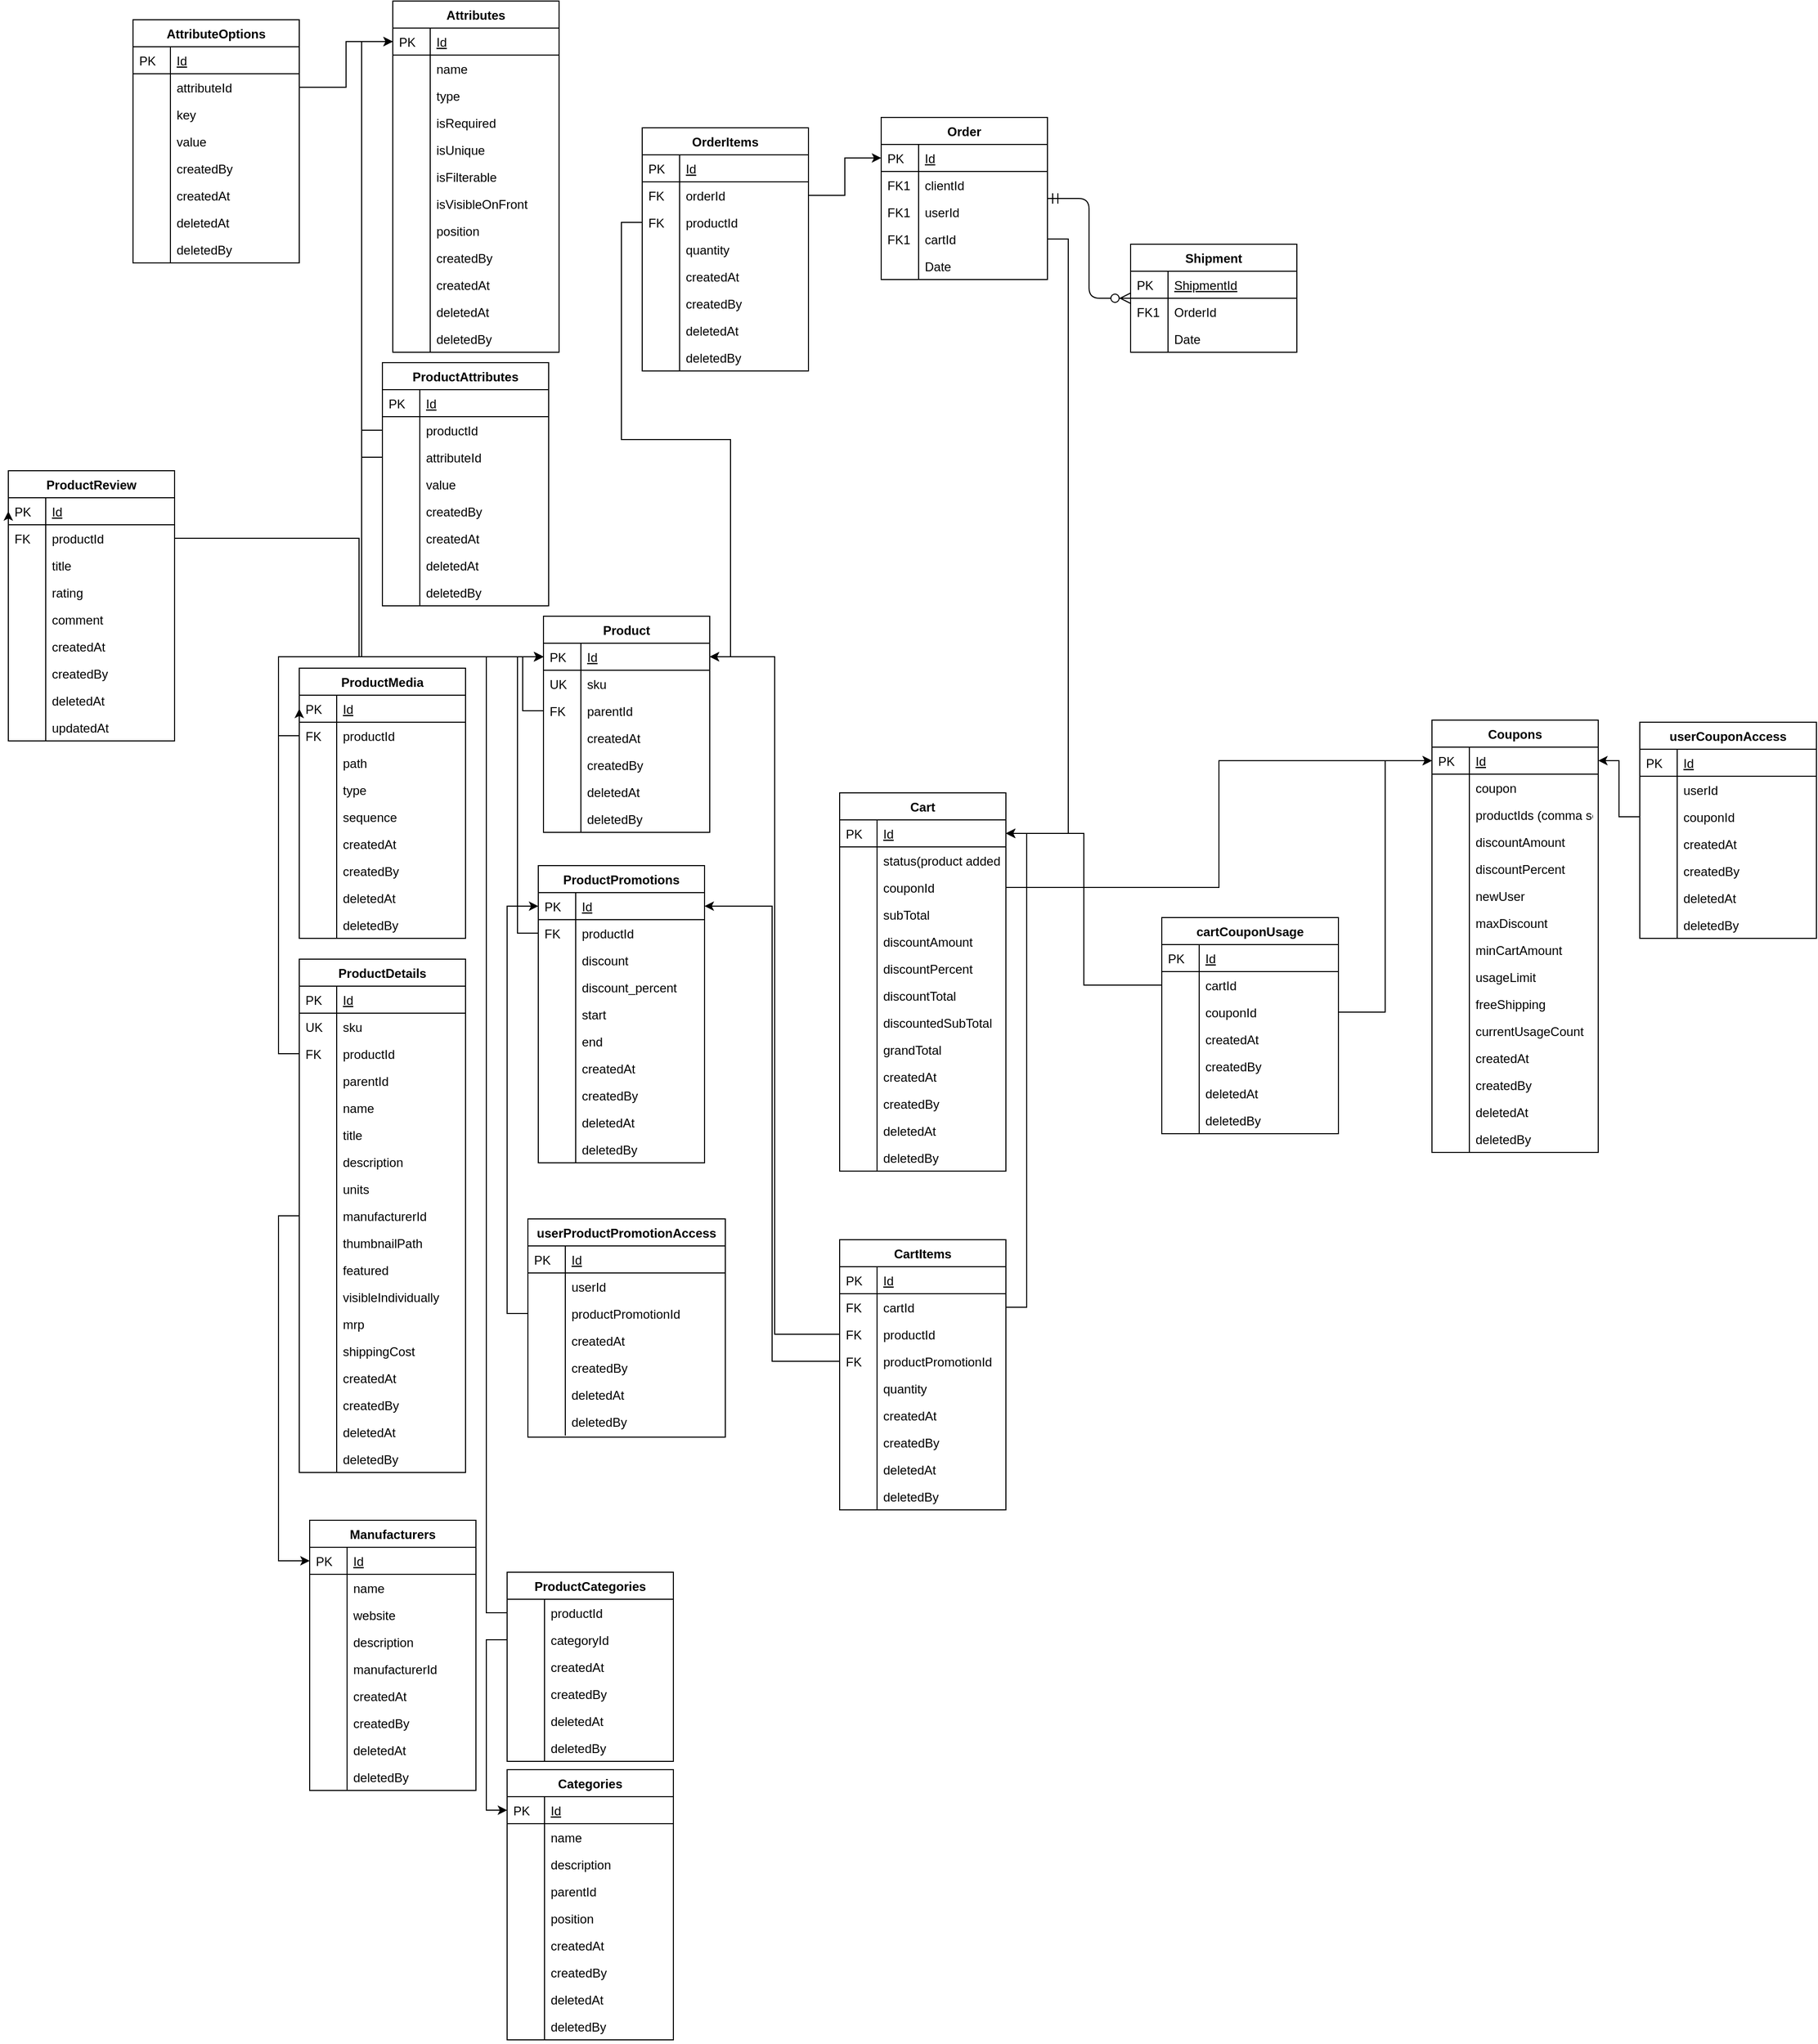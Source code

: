 <mxfile version="12.4.9" type="github" pages="5">
  <diagram id="C5RBs43oDa-KdzZeNtuy" name="ops">
    <mxGraphModel dx="1681" dy="1617" grid="1" gridSize="10" guides="1" tooltips="1" connect="1" arrows="1" fold="1" page="1" pageScale="1" pageWidth="827" pageHeight="1169" math="0" shadow="0">
      <root>
        <mxCell id="WIyWlLk6GJQsqaUBKTNV-0"/>
        <mxCell id="WIyWlLk6GJQsqaUBKTNV-1" parent="WIyWlLk6GJQsqaUBKTNV-0"/>
        <mxCell id="zkfFHV4jXpPFQw0GAbJ--56" value="Order" style="swimlane;fontStyle=1;childLayout=stackLayout;horizontal=1;startSize=26;horizontalStack=0;resizeParent=1;resizeLast=0;collapsible=1;marginBottom=0;rounded=0;shadow=0;strokeWidth=1;" parent="WIyWlLk6GJQsqaUBKTNV-1" vertex="1">
          <mxGeometry x="630" y="-140" width="160" height="156" as="geometry">
            <mxRectangle x="260" y="80" width="160" height="26" as="alternateBounds"/>
          </mxGeometry>
        </mxCell>
        <mxCell id="zkfFHV4jXpPFQw0GAbJ--57" value="Id" style="shape=partialRectangle;top=0;left=0;right=0;bottom=1;align=left;verticalAlign=top;fillColor=none;spacingLeft=40;spacingRight=4;overflow=hidden;rotatable=0;points=[[0,0.5],[1,0.5]];portConstraint=eastwest;dropTarget=0;rounded=0;shadow=0;strokeWidth=1;fontStyle=4" parent="zkfFHV4jXpPFQw0GAbJ--56" vertex="1">
          <mxGeometry y="26" width="160" height="26" as="geometry"/>
        </mxCell>
        <mxCell id="zkfFHV4jXpPFQw0GAbJ--58" value="PK" style="shape=partialRectangle;top=0;left=0;bottom=0;fillColor=none;align=left;verticalAlign=top;spacingLeft=4;spacingRight=4;overflow=hidden;rotatable=0;points=[];portConstraint=eastwest;part=1;" parent="zkfFHV4jXpPFQw0GAbJ--57" vertex="1" connectable="0">
          <mxGeometry width="36" height="26" as="geometry"/>
        </mxCell>
        <mxCell id="zkfFHV4jXpPFQw0GAbJ--59" value="clientId" style="shape=partialRectangle;top=0;left=0;right=0;bottom=0;align=left;verticalAlign=top;fillColor=none;spacingLeft=40;spacingRight=4;overflow=hidden;rotatable=0;points=[[0,0.5],[1,0.5]];portConstraint=eastwest;dropTarget=0;rounded=0;shadow=0;strokeWidth=1;" parent="zkfFHV4jXpPFQw0GAbJ--56" vertex="1">
          <mxGeometry y="52" width="160" height="26" as="geometry"/>
        </mxCell>
        <mxCell id="zkfFHV4jXpPFQw0GAbJ--60" value="FK1" style="shape=partialRectangle;top=0;left=0;bottom=0;fillColor=none;align=left;verticalAlign=top;spacingLeft=4;spacingRight=4;overflow=hidden;rotatable=0;points=[];portConstraint=eastwest;part=1;" parent="zkfFHV4jXpPFQw0GAbJ--59" vertex="1" connectable="0">
          <mxGeometry width="36" height="26" as="geometry"/>
        </mxCell>
        <mxCell id="uSnbRCclRFykm9zJaBzx-0" value="userId" style="shape=partialRectangle;top=0;left=0;right=0;bottom=0;align=left;verticalAlign=top;fillColor=none;spacingLeft=40;spacingRight=4;overflow=hidden;rotatable=0;points=[[0,0.5],[1,0.5]];portConstraint=eastwest;dropTarget=0;rounded=0;shadow=0;strokeWidth=1;" parent="zkfFHV4jXpPFQw0GAbJ--56" vertex="1">
          <mxGeometry y="78" width="160" height="26" as="geometry"/>
        </mxCell>
        <mxCell id="uSnbRCclRFykm9zJaBzx-1" value="FK1" style="shape=partialRectangle;top=0;left=0;bottom=0;fillColor=none;align=left;verticalAlign=top;spacingLeft=4;spacingRight=4;overflow=hidden;rotatable=0;points=[];portConstraint=eastwest;part=1;" parent="uSnbRCclRFykm9zJaBzx-0" vertex="1" connectable="0">
          <mxGeometry width="36" height="26" as="geometry"/>
        </mxCell>
        <mxCell id="4fiELDmcAO46Hj7w_OrO-37" value="cartId" style="shape=partialRectangle;top=0;left=0;right=0;bottom=0;align=left;verticalAlign=top;fillColor=none;spacingLeft=40;spacingRight=4;overflow=hidden;rotatable=0;points=[[0,0.5],[1,0.5]];portConstraint=eastwest;dropTarget=0;rounded=0;shadow=0;strokeWidth=1;" parent="zkfFHV4jXpPFQw0GAbJ--56" vertex="1">
          <mxGeometry y="104" width="160" height="26" as="geometry"/>
        </mxCell>
        <mxCell id="4fiELDmcAO46Hj7w_OrO-38" value="FK1" style="shape=partialRectangle;top=0;left=0;bottom=0;fillColor=none;align=left;verticalAlign=top;spacingLeft=4;spacingRight=4;overflow=hidden;rotatable=0;points=[];portConstraint=eastwest;part=1;" parent="4fiELDmcAO46Hj7w_OrO-37" vertex="1" connectable="0">
          <mxGeometry width="36" height="26" as="geometry"/>
        </mxCell>
        <mxCell id="zkfFHV4jXpPFQw0GAbJ--61" value="Date" style="shape=partialRectangle;top=0;left=0;right=0;bottom=0;align=left;verticalAlign=top;fillColor=none;spacingLeft=40;spacingRight=4;overflow=hidden;rotatable=0;points=[[0,0.5],[1,0.5]];portConstraint=eastwest;dropTarget=0;rounded=0;shadow=0;strokeWidth=1;" parent="zkfFHV4jXpPFQw0GAbJ--56" vertex="1">
          <mxGeometry y="130" width="160" height="26" as="geometry"/>
        </mxCell>
        <mxCell id="zkfFHV4jXpPFQw0GAbJ--62" value="" style="shape=partialRectangle;top=0;left=0;bottom=0;fillColor=none;align=left;verticalAlign=top;spacingLeft=4;spacingRight=4;overflow=hidden;rotatable=0;points=[];portConstraint=eastwest;part=1;" parent="zkfFHV4jXpPFQw0GAbJ--61" vertex="1" connectable="0">
          <mxGeometry width="36" height="26" as="geometry"/>
        </mxCell>
        <mxCell id="zkfFHV4jXpPFQw0GAbJ--64" value="Shipment" style="swimlane;fontStyle=1;childLayout=stackLayout;horizontal=1;startSize=26;horizontalStack=0;resizeParent=1;resizeLast=0;collapsible=1;marginBottom=0;rounded=0;shadow=0;strokeWidth=1;" parent="WIyWlLk6GJQsqaUBKTNV-1" vertex="1">
          <mxGeometry x="870" y="-18" width="160" height="104" as="geometry">
            <mxRectangle x="260" y="270" width="160" height="26" as="alternateBounds"/>
          </mxGeometry>
        </mxCell>
        <mxCell id="zkfFHV4jXpPFQw0GAbJ--65" value="ShipmentId" style="shape=partialRectangle;top=0;left=0;right=0;bottom=1;align=left;verticalAlign=top;fillColor=none;spacingLeft=40;spacingRight=4;overflow=hidden;rotatable=0;points=[[0,0.5],[1,0.5]];portConstraint=eastwest;dropTarget=0;rounded=0;shadow=0;strokeWidth=1;fontStyle=4" parent="zkfFHV4jXpPFQw0GAbJ--64" vertex="1">
          <mxGeometry y="26" width="160" height="26" as="geometry"/>
        </mxCell>
        <mxCell id="zkfFHV4jXpPFQw0GAbJ--66" value="PK" style="shape=partialRectangle;top=0;left=0;bottom=0;fillColor=none;align=left;verticalAlign=top;spacingLeft=4;spacingRight=4;overflow=hidden;rotatable=0;points=[];portConstraint=eastwest;part=1;" parent="zkfFHV4jXpPFQw0GAbJ--65" vertex="1" connectable="0">
          <mxGeometry width="36" height="26" as="geometry"/>
        </mxCell>
        <mxCell id="zkfFHV4jXpPFQw0GAbJ--67" value="OrderId" style="shape=partialRectangle;top=0;left=0;right=0;bottom=0;align=left;verticalAlign=top;fillColor=none;spacingLeft=40;spacingRight=4;overflow=hidden;rotatable=0;points=[[0,0.5],[1,0.5]];portConstraint=eastwest;dropTarget=0;rounded=0;shadow=0;strokeWidth=1;" parent="zkfFHV4jXpPFQw0GAbJ--64" vertex="1">
          <mxGeometry y="52" width="160" height="26" as="geometry"/>
        </mxCell>
        <mxCell id="zkfFHV4jXpPFQw0GAbJ--68" value="FK1" style="shape=partialRectangle;top=0;left=0;bottom=0;fillColor=none;align=left;verticalAlign=top;spacingLeft=4;spacingRight=4;overflow=hidden;rotatable=0;points=[];portConstraint=eastwest;part=1;" parent="zkfFHV4jXpPFQw0GAbJ--67" vertex="1" connectable="0">
          <mxGeometry width="36" height="26" as="geometry"/>
        </mxCell>
        <mxCell id="zkfFHV4jXpPFQw0GAbJ--69" value="Date" style="shape=partialRectangle;top=0;left=0;right=0;bottom=0;align=left;verticalAlign=top;fillColor=none;spacingLeft=40;spacingRight=4;overflow=hidden;rotatable=0;points=[[0,0.5],[1,0.5]];portConstraint=eastwest;dropTarget=0;rounded=0;shadow=0;strokeWidth=1;" parent="zkfFHV4jXpPFQw0GAbJ--64" vertex="1">
          <mxGeometry y="78" width="160" height="26" as="geometry"/>
        </mxCell>
        <mxCell id="zkfFHV4jXpPFQw0GAbJ--70" value="" style="shape=partialRectangle;top=0;left=0;bottom=0;fillColor=none;align=left;verticalAlign=top;spacingLeft=4;spacingRight=4;overflow=hidden;rotatable=0;points=[];portConstraint=eastwest;part=1;" parent="zkfFHV4jXpPFQw0GAbJ--69" vertex="1" connectable="0">
          <mxGeometry width="36" height="26" as="geometry"/>
        </mxCell>
        <mxCell id="zkfFHV4jXpPFQw0GAbJ--71" value="" style="edgeStyle=orthogonalEdgeStyle;endArrow=ERzeroToMany;startArrow=ERmandOne;shadow=0;strokeWidth=1;endSize=8;startSize=8;" parent="WIyWlLk6GJQsqaUBKTNV-1" source="zkfFHV4jXpPFQw0GAbJ--56" target="zkfFHV4jXpPFQw0GAbJ--64" edge="1">
          <mxGeometry width="100" height="100" relative="1" as="geometry">
            <mxPoint x="410" y="182" as="sourcePoint"/>
            <mxPoint x="330" y="169" as="targetPoint"/>
            <Array as="points"/>
          </mxGeometry>
        </mxCell>
        <mxCell id="m11ruYbN7Bz_lJd7NWIb-17" value="ProductDetails" style="swimlane;fontStyle=1;childLayout=stackLayout;horizontal=1;startSize=26;horizontalStack=0;resizeParent=1;resizeLast=0;collapsible=1;marginBottom=0;rounded=0;shadow=0;strokeWidth=1;" parent="WIyWlLk6GJQsqaUBKTNV-1" vertex="1">
          <mxGeometry x="70" y="670" width="160" height="494" as="geometry">
            <mxRectangle x="20" y="80" width="160" height="26" as="alternateBounds"/>
          </mxGeometry>
        </mxCell>
        <mxCell id="m11ruYbN7Bz_lJd7NWIb-18" value="Id" style="shape=partialRectangle;top=0;left=0;right=0;bottom=1;align=left;verticalAlign=top;fillColor=none;spacingLeft=40;spacingRight=4;overflow=hidden;rotatable=0;points=[[0,0.5],[1,0.5]];portConstraint=eastwest;dropTarget=0;rounded=0;shadow=0;strokeWidth=1;fontStyle=4" parent="m11ruYbN7Bz_lJd7NWIb-17" vertex="1">
          <mxGeometry y="26" width="160" height="26" as="geometry"/>
        </mxCell>
        <mxCell id="m11ruYbN7Bz_lJd7NWIb-19" value="PK" style="shape=partialRectangle;top=0;left=0;bottom=0;fillColor=none;align=left;verticalAlign=top;spacingLeft=4;spacingRight=4;overflow=hidden;rotatable=0;points=[];portConstraint=eastwest;part=1;" parent="m11ruYbN7Bz_lJd7NWIb-18" vertex="1" connectable="0">
          <mxGeometry width="36" height="26" as="geometry"/>
        </mxCell>
        <mxCell id="m11ruYbN7Bz_lJd7NWIb-20" value="sku" style="shape=partialRectangle;top=0;left=0;right=0;bottom=0;align=left;verticalAlign=top;fillColor=none;spacingLeft=40;spacingRight=4;overflow=hidden;rotatable=0;points=[[0,0.5],[1,0.5]];portConstraint=eastwest;dropTarget=0;rounded=0;shadow=0;strokeWidth=1;" parent="m11ruYbN7Bz_lJd7NWIb-17" vertex="1">
          <mxGeometry y="52" width="160" height="26" as="geometry"/>
        </mxCell>
        <mxCell id="m11ruYbN7Bz_lJd7NWIb-21" value="UK" style="shape=partialRectangle;top=0;left=0;bottom=0;fillColor=none;align=left;verticalAlign=top;spacingLeft=4;spacingRight=4;overflow=hidden;rotatable=0;points=[];portConstraint=eastwest;part=1;" parent="m11ruYbN7Bz_lJd7NWIb-20" vertex="1" connectable="0">
          <mxGeometry width="36" height="26" as="geometry"/>
        </mxCell>
        <mxCell id="m11ruYbN7Bz_lJd7NWIb-23" value="productId" style="shape=partialRectangle;top=0;left=0;right=0;bottom=0;align=left;verticalAlign=top;fillColor=none;spacingLeft=40;spacingRight=4;overflow=hidden;rotatable=0;points=[[0,0.5],[1,0.5]];portConstraint=eastwest;dropTarget=0;rounded=0;shadow=0;strokeWidth=1;" parent="m11ruYbN7Bz_lJd7NWIb-17" vertex="1">
          <mxGeometry y="78" width="160" height="26" as="geometry"/>
        </mxCell>
        <mxCell id="m11ruYbN7Bz_lJd7NWIb-24" value="FK" style="shape=partialRectangle;top=0;left=0;bottom=0;fillColor=none;align=left;verticalAlign=top;spacingLeft=4;spacingRight=4;overflow=hidden;rotatable=0;points=[];portConstraint=eastwest;part=1;" parent="m11ruYbN7Bz_lJd7NWIb-23" vertex="1" connectable="0">
          <mxGeometry width="36" height="26" as="geometry"/>
        </mxCell>
        <mxCell id="m11ruYbN7Bz_lJd7NWIb-36" value="parentId" style="shape=partialRectangle;top=0;left=0;right=0;bottom=0;align=left;verticalAlign=top;fillColor=none;spacingLeft=40;spacingRight=4;overflow=hidden;rotatable=0;points=[[0,0.5],[1,0.5]];portConstraint=eastwest;dropTarget=0;rounded=0;shadow=0;strokeWidth=1;" parent="m11ruYbN7Bz_lJd7NWIb-17" vertex="1">
          <mxGeometry y="104" width="160" height="26" as="geometry"/>
        </mxCell>
        <mxCell id="m11ruYbN7Bz_lJd7NWIb-37" value="" style="shape=partialRectangle;top=0;left=0;bottom=0;fillColor=none;align=left;verticalAlign=top;spacingLeft=4;spacingRight=4;overflow=hidden;rotatable=0;points=[];portConstraint=eastwest;part=1;" parent="m11ruYbN7Bz_lJd7NWIb-36" vertex="1" connectable="0">
          <mxGeometry width="36" height="26" as="geometry"/>
        </mxCell>
        <mxCell id="m11ruYbN7Bz_lJd7NWIb-40" value="name" style="shape=partialRectangle;top=0;left=0;right=0;bottom=0;align=left;verticalAlign=top;fillColor=none;spacingLeft=40;spacingRight=4;overflow=hidden;rotatable=0;points=[[0,0.5],[1,0.5]];portConstraint=eastwest;dropTarget=0;rounded=0;shadow=0;strokeWidth=1;" parent="m11ruYbN7Bz_lJd7NWIb-17" vertex="1">
          <mxGeometry y="130" width="160" height="26" as="geometry"/>
        </mxCell>
        <mxCell id="m11ruYbN7Bz_lJd7NWIb-41" value="" style="shape=partialRectangle;top=0;left=0;bottom=0;fillColor=none;align=left;verticalAlign=top;spacingLeft=4;spacingRight=4;overflow=hidden;rotatable=0;points=[];portConstraint=eastwest;part=1;" parent="m11ruYbN7Bz_lJd7NWIb-40" vertex="1" connectable="0">
          <mxGeometry width="36" height="26" as="geometry"/>
        </mxCell>
        <mxCell id="m11ruYbN7Bz_lJd7NWIb-38" value="title&#xa;" style="shape=partialRectangle;top=0;left=0;right=0;bottom=0;align=left;verticalAlign=top;fillColor=none;spacingLeft=40;spacingRight=4;overflow=hidden;rotatable=0;points=[[0,0.5],[1,0.5]];portConstraint=eastwest;dropTarget=0;rounded=0;shadow=0;strokeWidth=1;" parent="m11ruYbN7Bz_lJd7NWIb-17" vertex="1">
          <mxGeometry y="156" width="160" height="26" as="geometry"/>
        </mxCell>
        <mxCell id="m11ruYbN7Bz_lJd7NWIb-39" value="" style="shape=partialRectangle;top=0;left=0;bottom=0;fillColor=none;align=left;verticalAlign=top;spacingLeft=4;spacingRight=4;overflow=hidden;rotatable=0;points=[];portConstraint=eastwest;part=1;" parent="m11ruYbN7Bz_lJd7NWIb-38" vertex="1" connectable="0">
          <mxGeometry width="36" height="26" as="geometry"/>
        </mxCell>
        <mxCell id="m11ruYbN7Bz_lJd7NWIb-42" value="description" style="shape=partialRectangle;top=0;left=0;right=0;bottom=0;align=left;verticalAlign=top;fillColor=none;spacingLeft=40;spacingRight=4;overflow=hidden;rotatable=0;points=[[0,0.5],[1,0.5]];portConstraint=eastwest;dropTarget=0;rounded=0;shadow=0;strokeWidth=1;" parent="m11ruYbN7Bz_lJd7NWIb-17" vertex="1">
          <mxGeometry y="182" width="160" height="26" as="geometry"/>
        </mxCell>
        <mxCell id="m11ruYbN7Bz_lJd7NWIb-43" value="" style="shape=partialRectangle;top=0;left=0;bottom=0;fillColor=none;align=left;verticalAlign=top;spacingLeft=4;spacingRight=4;overflow=hidden;rotatable=0;points=[];portConstraint=eastwest;part=1;" parent="m11ruYbN7Bz_lJd7NWIb-42" vertex="1" connectable="0">
          <mxGeometry width="36" height="26" as="geometry"/>
        </mxCell>
        <mxCell id="m11ruYbN7Bz_lJd7NWIb-48" value="units" style="shape=partialRectangle;top=0;left=0;right=0;bottom=0;align=left;verticalAlign=top;fillColor=none;spacingLeft=40;spacingRight=4;overflow=hidden;rotatable=0;points=[[0,0.5],[1,0.5]];portConstraint=eastwest;dropTarget=0;rounded=0;shadow=0;strokeWidth=1;" parent="m11ruYbN7Bz_lJd7NWIb-17" vertex="1">
          <mxGeometry y="208" width="160" height="26" as="geometry"/>
        </mxCell>
        <mxCell id="m11ruYbN7Bz_lJd7NWIb-49" value="" style="shape=partialRectangle;top=0;left=0;bottom=0;fillColor=none;align=left;verticalAlign=top;spacingLeft=4;spacingRight=4;overflow=hidden;rotatable=0;points=[];portConstraint=eastwest;part=1;" parent="m11ruYbN7Bz_lJd7NWIb-48" vertex="1" connectable="0">
          <mxGeometry width="36" height="26" as="geometry"/>
        </mxCell>
        <mxCell id="m11ruYbN7Bz_lJd7NWIb-50" value="manufacturerId" style="shape=partialRectangle;top=0;left=0;right=0;bottom=0;align=left;verticalAlign=top;fillColor=none;spacingLeft=40;spacingRight=4;overflow=hidden;rotatable=0;points=[[0,0.5],[1,0.5]];portConstraint=eastwest;dropTarget=0;rounded=0;shadow=0;strokeWidth=1;" parent="m11ruYbN7Bz_lJd7NWIb-17" vertex="1">
          <mxGeometry y="234" width="160" height="26" as="geometry"/>
        </mxCell>
        <mxCell id="m11ruYbN7Bz_lJd7NWIb-51" value="" style="shape=partialRectangle;top=0;left=0;bottom=0;fillColor=none;align=left;verticalAlign=top;spacingLeft=4;spacingRight=4;overflow=hidden;rotatable=0;points=[];portConstraint=eastwest;part=1;" parent="m11ruYbN7Bz_lJd7NWIb-50" vertex="1" connectable="0">
          <mxGeometry width="36" height="26" as="geometry"/>
        </mxCell>
        <mxCell id="m11ruYbN7Bz_lJd7NWIb-82" value="thumbnailPath" style="shape=partialRectangle;top=0;left=0;right=0;bottom=0;align=left;verticalAlign=top;fillColor=none;spacingLeft=40;spacingRight=4;overflow=hidden;rotatable=0;points=[[0,0.5],[1,0.5]];portConstraint=eastwest;dropTarget=0;rounded=0;shadow=0;strokeWidth=1;" parent="m11ruYbN7Bz_lJd7NWIb-17" vertex="1">
          <mxGeometry y="260" width="160" height="26" as="geometry"/>
        </mxCell>
        <mxCell id="m11ruYbN7Bz_lJd7NWIb-83" value="" style="shape=partialRectangle;top=0;left=0;bottom=0;fillColor=none;align=left;verticalAlign=top;spacingLeft=4;spacingRight=4;overflow=hidden;rotatable=0;points=[];portConstraint=eastwest;part=1;" parent="m11ruYbN7Bz_lJd7NWIb-82" vertex="1" connectable="0">
          <mxGeometry width="36" height="26" as="geometry"/>
        </mxCell>
        <mxCell id="m11ruYbN7Bz_lJd7NWIb-86" value="featured" style="shape=partialRectangle;top=0;left=0;right=0;bottom=0;align=left;verticalAlign=top;fillColor=none;spacingLeft=40;spacingRight=4;overflow=hidden;rotatable=0;points=[[0,0.5],[1,0.5]];portConstraint=eastwest;dropTarget=0;rounded=0;shadow=0;strokeWidth=1;" parent="m11ruYbN7Bz_lJd7NWIb-17" vertex="1">
          <mxGeometry y="286" width="160" height="26" as="geometry"/>
        </mxCell>
        <mxCell id="m11ruYbN7Bz_lJd7NWIb-87" value="" style="shape=partialRectangle;top=0;left=0;bottom=0;fillColor=none;align=left;verticalAlign=top;spacingLeft=4;spacingRight=4;overflow=hidden;rotatable=0;points=[];portConstraint=eastwest;part=1;" parent="m11ruYbN7Bz_lJd7NWIb-86" vertex="1" connectable="0">
          <mxGeometry width="36" height="26" as="geometry"/>
        </mxCell>
        <mxCell id="m11ruYbN7Bz_lJd7NWIb-84" value="visibleIndividually" style="shape=partialRectangle;top=0;left=0;right=0;bottom=0;align=left;verticalAlign=top;fillColor=none;spacingLeft=40;spacingRight=4;overflow=hidden;rotatable=0;points=[[0,0.5],[1,0.5]];portConstraint=eastwest;dropTarget=0;rounded=0;shadow=0;strokeWidth=1;" parent="m11ruYbN7Bz_lJd7NWIb-17" vertex="1">
          <mxGeometry y="312" width="160" height="26" as="geometry"/>
        </mxCell>
        <mxCell id="m11ruYbN7Bz_lJd7NWIb-85" value="" style="shape=partialRectangle;top=0;left=0;bottom=0;fillColor=none;align=left;verticalAlign=top;spacingLeft=4;spacingRight=4;overflow=hidden;rotatable=0;points=[];portConstraint=eastwest;part=1;" parent="m11ruYbN7Bz_lJd7NWIb-84" vertex="1" connectable="0">
          <mxGeometry width="36" height="26" as="geometry"/>
        </mxCell>
        <mxCell id="m11ruYbN7Bz_lJd7NWIb-44" value="mrp" style="shape=partialRectangle;top=0;left=0;right=0;bottom=0;align=left;verticalAlign=top;fillColor=none;spacingLeft=40;spacingRight=4;overflow=hidden;rotatable=0;points=[[0,0.5],[1,0.5]];portConstraint=eastwest;dropTarget=0;rounded=0;shadow=0;strokeWidth=1;" parent="m11ruYbN7Bz_lJd7NWIb-17" vertex="1">
          <mxGeometry y="338" width="160" height="26" as="geometry"/>
        </mxCell>
        <mxCell id="m11ruYbN7Bz_lJd7NWIb-45" value="" style="shape=partialRectangle;top=0;left=0;bottom=0;fillColor=none;align=left;verticalAlign=top;spacingLeft=4;spacingRight=4;overflow=hidden;rotatable=0;points=[];portConstraint=eastwest;part=1;" parent="m11ruYbN7Bz_lJd7NWIb-44" vertex="1" connectable="0">
          <mxGeometry width="36" height="26" as="geometry"/>
        </mxCell>
        <mxCell id="pZEYuhW5mnzoMvX_PNTj-75" value="shippingCost" style="shape=partialRectangle;top=0;left=0;right=0;bottom=0;align=left;verticalAlign=top;fillColor=none;spacingLeft=40;spacingRight=4;overflow=hidden;rotatable=0;points=[[0,0.5],[1,0.5]];portConstraint=eastwest;dropTarget=0;rounded=0;shadow=0;strokeWidth=1;" vertex="1" parent="m11ruYbN7Bz_lJd7NWIb-17">
          <mxGeometry y="364" width="160" height="26" as="geometry"/>
        </mxCell>
        <mxCell id="pZEYuhW5mnzoMvX_PNTj-76" value="" style="shape=partialRectangle;top=0;left=0;bottom=0;fillColor=none;align=left;verticalAlign=top;spacingLeft=4;spacingRight=4;overflow=hidden;rotatable=0;points=[];portConstraint=eastwest;part=1;" vertex="1" connectable="0" parent="pZEYuhW5mnzoMvX_PNTj-75">
          <mxGeometry width="36" height="26" as="geometry"/>
        </mxCell>
        <mxCell id="m11ruYbN7Bz_lJd7NWIb-25" value="createdAt" style="shape=partialRectangle;top=0;left=0;right=0;bottom=0;align=left;verticalAlign=top;fillColor=none;spacingLeft=40;spacingRight=4;overflow=hidden;rotatable=0;points=[[0,0.5],[1,0.5]];portConstraint=eastwest;dropTarget=0;rounded=0;shadow=0;strokeWidth=1;" parent="m11ruYbN7Bz_lJd7NWIb-17" vertex="1">
          <mxGeometry y="390" width="160" height="26" as="geometry"/>
        </mxCell>
        <mxCell id="m11ruYbN7Bz_lJd7NWIb-26" value="" style="shape=partialRectangle;top=0;left=0;bottom=0;fillColor=none;align=left;verticalAlign=top;spacingLeft=4;spacingRight=4;overflow=hidden;rotatable=0;points=[];portConstraint=eastwest;part=1;" parent="m11ruYbN7Bz_lJd7NWIb-25" vertex="1" connectable="0">
          <mxGeometry width="36" height="26" as="geometry"/>
        </mxCell>
        <mxCell id="m11ruYbN7Bz_lJd7NWIb-27" value="createdBy" style="shape=partialRectangle;top=0;left=0;right=0;bottom=0;align=left;verticalAlign=top;fillColor=none;spacingLeft=40;spacingRight=4;overflow=hidden;rotatable=0;points=[[0,0.5],[1,0.5]];portConstraint=eastwest;dropTarget=0;rounded=0;shadow=0;strokeWidth=1;" parent="m11ruYbN7Bz_lJd7NWIb-17" vertex="1">
          <mxGeometry y="416" width="160" height="26" as="geometry"/>
        </mxCell>
        <mxCell id="m11ruYbN7Bz_lJd7NWIb-28" value="" style="shape=partialRectangle;top=0;left=0;bottom=0;fillColor=none;align=left;verticalAlign=top;spacingLeft=4;spacingRight=4;overflow=hidden;rotatable=0;points=[];portConstraint=eastwest;part=1;" parent="m11ruYbN7Bz_lJd7NWIb-27" vertex="1" connectable="0">
          <mxGeometry width="36" height="26" as="geometry"/>
        </mxCell>
        <mxCell id="m11ruYbN7Bz_lJd7NWIb-29" value="deletedAt" style="shape=partialRectangle;top=0;left=0;right=0;bottom=0;align=left;verticalAlign=top;fillColor=none;spacingLeft=40;spacingRight=4;overflow=hidden;rotatable=0;points=[[0,0.5],[1,0.5]];portConstraint=eastwest;dropTarget=0;rounded=0;shadow=0;strokeWidth=1;" parent="m11ruYbN7Bz_lJd7NWIb-17" vertex="1">
          <mxGeometry y="442" width="160" height="26" as="geometry"/>
        </mxCell>
        <mxCell id="m11ruYbN7Bz_lJd7NWIb-30" value="" style="shape=partialRectangle;top=0;left=0;bottom=0;fillColor=none;align=left;verticalAlign=top;spacingLeft=4;spacingRight=4;overflow=hidden;rotatable=0;points=[];portConstraint=eastwest;part=1;" parent="m11ruYbN7Bz_lJd7NWIb-29" vertex="1" connectable="0">
          <mxGeometry width="36" height="26" as="geometry"/>
        </mxCell>
        <mxCell id="m11ruYbN7Bz_lJd7NWIb-31" value="deletedBy" style="shape=partialRectangle;top=0;left=0;right=0;bottom=0;align=left;verticalAlign=top;fillColor=none;spacingLeft=40;spacingRight=4;overflow=hidden;rotatable=0;points=[[0,0.5],[1,0.5]];portConstraint=eastwest;dropTarget=0;rounded=0;shadow=0;strokeWidth=1;" parent="m11ruYbN7Bz_lJd7NWIb-17" vertex="1">
          <mxGeometry y="468" width="160" height="26" as="geometry"/>
        </mxCell>
        <mxCell id="m11ruYbN7Bz_lJd7NWIb-32" value="" style="shape=partialRectangle;top=0;left=0;bottom=0;fillColor=none;align=left;verticalAlign=top;spacingLeft=4;spacingRight=4;overflow=hidden;rotatable=0;points=[];portConstraint=eastwest;part=1;" parent="m11ruYbN7Bz_lJd7NWIb-31" vertex="1" connectable="0">
          <mxGeometry width="36" height="26" as="geometry"/>
        </mxCell>
        <mxCell id="m11ruYbN7Bz_lJd7NWIb-35" style="edgeStyle=orthogonalEdgeStyle;rounded=0;orthogonalLoop=1;jettySize=auto;html=1;exitX=0;exitY=0.5;exitDx=0;exitDy=0;entryX=0;entryY=0.5;entryDx=0;entryDy=0;" parent="WIyWlLk6GJQsqaUBKTNV-1" source="m11ruYbN7Bz_lJd7NWIb-23" target="m11ruYbN7Bz_lJd7NWIb-1" edge="1">
          <mxGeometry relative="1" as="geometry"/>
        </mxCell>
        <mxCell id="m11ruYbN7Bz_lJd7NWIb-52" value="Manufacturers" style="swimlane;fontStyle=1;childLayout=stackLayout;horizontal=1;startSize=26;horizontalStack=0;resizeParent=1;resizeLast=0;collapsible=1;marginBottom=0;rounded=0;shadow=0;strokeWidth=1;" parent="WIyWlLk6GJQsqaUBKTNV-1" vertex="1">
          <mxGeometry x="80" y="1210" width="160" height="260" as="geometry">
            <mxRectangle x="20" y="80" width="160" height="26" as="alternateBounds"/>
          </mxGeometry>
        </mxCell>
        <mxCell id="m11ruYbN7Bz_lJd7NWIb-53" value="Id" style="shape=partialRectangle;top=0;left=0;right=0;bottom=1;align=left;verticalAlign=top;fillColor=none;spacingLeft=40;spacingRight=4;overflow=hidden;rotatable=0;points=[[0,0.5],[1,0.5]];portConstraint=eastwest;dropTarget=0;rounded=0;shadow=0;strokeWidth=1;fontStyle=4" parent="m11ruYbN7Bz_lJd7NWIb-52" vertex="1">
          <mxGeometry y="26" width="160" height="26" as="geometry"/>
        </mxCell>
        <mxCell id="m11ruYbN7Bz_lJd7NWIb-54" value="PK" style="shape=partialRectangle;top=0;left=0;bottom=0;fillColor=none;align=left;verticalAlign=top;spacingLeft=4;spacingRight=4;overflow=hidden;rotatable=0;points=[];portConstraint=eastwest;part=1;" parent="m11ruYbN7Bz_lJd7NWIb-53" vertex="1" connectable="0">
          <mxGeometry width="36" height="26" as="geometry"/>
        </mxCell>
        <mxCell id="m11ruYbN7Bz_lJd7NWIb-61" value="name" style="shape=partialRectangle;top=0;left=0;right=0;bottom=0;align=left;verticalAlign=top;fillColor=none;spacingLeft=40;spacingRight=4;overflow=hidden;rotatable=0;points=[[0,0.5],[1,0.5]];portConstraint=eastwest;dropTarget=0;rounded=0;shadow=0;strokeWidth=1;" parent="m11ruYbN7Bz_lJd7NWIb-52" vertex="1">
          <mxGeometry y="52" width="160" height="26" as="geometry"/>
        </mxCell>
        <mxCell id="m11ruYbN7Bz_lJd7NWIb-62" value="" style="shape=partialRectangle;top=0;left=0;bottom=0;fillColor=none;align=left;verticalAlign=top;spacingLeft=4;spacingRight=4;overflow=hidden;rotatable=0;points=[];portConstraint=eastwest;part=1;" parent="m11ruYbN7Bz_lJd7NWIb-61" vertex="1" connectable="0">
          <mxGeometry width="36" height="26" as="geometry"/>
        </mxCell>
        <mxCell id="m11ruYbN7Bz_lJd7NWIb-63" value="website" style="shape=partialRectangle;top=0;left=0;right=0;bottom=0;align=left;verticalAlign=top;fillColor=none;spacingLeft=40;spacingRight=4;overflow=hidden;rotatable=0;points=[[0,0.5],[1,0.5]];portConstraint=eastwest;dropTarget=0;rounded=0;shadow=0;strokeWidth=1;" parent="m11ruYbN7Bz_lJd7NWIb-52" vertex="1">
          <mxGeometry y="78" width="160" height="26" as="geometry"/>
        </mxCell>
        <mxCell id="m11ruYbN7Bz_lJd7NWIb-64" value="" style="shape=partialRectangle;top=0;left=0;bottom=0;fillColor=none;align=left;verticalAlign=top;spacingLeft=4;spacingRight=4;overflow=hidden;rotatable=0;points=[];portConstraint=eastwest;part=1;" parent="m11ruYbN7Bz_lJd7NWIb-63" vertex="1" connectable="0">
          <mxGeometry width="36" height="26" as="geometry"/>
        </mxCell>
        <mxCell id="m11ruYbN7Bz_lJd7NWIb-65" value="description" style="shape=partialRectangle;top=0;left=0;right=0;bottom=0;align=left;verticalAlign=top;fillColor=none;spacingLeft=40;spacingRight=4;overflow=hidden;rotatable=0;points=[[0,0.5],[1,0.5]];portConstraint=eastwest;dropTarget=0;rounded=0;shadow=0;strokeWidth=1;" parent="m11ruYbN7Bz_lJd7NWIb-52" vertex="1">
          <mxGeometry y="104" width="160" height="26" as="geometry"/>
        </mxCell>
        <mxCell id="m11ruYbN7Bz_lJd7NWIb-66" value="" style="shape=partialRectangle;top=0;left=0;bottom=0;fillColor=none;align=left;verticalAlign=top;spacingLeft=4;spacingRight=4;overflow=hidden;rotatable=0;points=[];portConstraint=eastwest;part=1;" parent="m11ruYbN7Bz_lJd7NWIb-65" vertex="1" connectable="0">
          <mxGeometry width="36" height="26" as="geometry"/>
        </mxCell>
        <mxCell id="m11ruYbN7Bz_lJd7NWIb-69" value="manufacturerId" style="shape=partialRectangle;top=0;left=0;right=0;bottom=0;align=left;verticalAlign=top;fillColor=none;spacingLeft=40;spacingRight=4;overflow=hidden;rotatable=0;points=[[0,0.5],[1,0.5]];portConstraint=eastwest;dropTarget=0;rounded=0;shadow=0;strokeWidth=1;" parent="m11ruYbN7Bz_lJd7NWIb-52" vertex="1">
          <mxGeometry y="130" width="160" height="26" as="geometry"/>
        </mxCell>
        <mxCell id="m11ruYbN7Bz_lJd7NWIb-70" value="" style="shape=partialRectangle;top=0;left=0;bottom=0;fillColor=none;align=left;verticalAlign=top;spacingLeft=4;spacingRight=4;overflow=hidden;rotatable=0;points=[];portConstraint=eastwest;part=1;" parent="m11ruYbN7Bz_lJd7NWIb-69" vertex="1" connectable="0">
          <mxGeometry width="36" height="26" as="geometry"/>
        </mxCell>
        <mxCell id="m11ruYbN7Bz_lJd7NWIb-73" value="createdAt" style="shape=partialRectangle;top=0;left=0;right=0;bottom=0;align=left;verticalAlign=top;fillColor=none;spacingLeft=40;spacingRight=4;overflow=hidden;rotatable=0;points=[[0,0.5],[1,0.5]];portConstraint=eastwest;dropTarget=0;rounded=0;shadow=0;strokeWidth=1;" parent="m11ruYbN7Bz_lJd7NWIb-52" vertex="1">
          <mxGeometry y="156" width="160" height="26" as="geometry"/>
        </mxCell>
        <mxCell id="m11ruYbN7Bz_lJd7NWIb-74" value="" style="shape=partialRectangle;top=0;left=0;bottom=0;fillColor=none;align=left;verticalAlign=top;spacingLeft=4;spacingRight=4;overflow=hidden;rotatable=0;points=[];portConstraint=eastwest;part=1;" parent="m11ruYbN7Bz_lJd7NWIb-73" vertex="1" connectable="0">
          <mxGeometry width="36" height="26" as="geometry"/>
        </mxCell>
        <mxCell id="m11ruYbN7Bz_lJd7NWIb-75" value="createdBy" style="shape=partialRectangle;top=0;left=0;right=0;bottom=0;align=left;verticalAlign=top;fillColor=none;spacingLeft=40;spacingRight=4;overflow=hidden;rotatable=0;points=[[0,0.5],[1,0.5]];portConstraint=eastwest;dropTarget=0;rounded=0;shadow=0;strokeWidth=1;" parent="m11ruYbN7Bz_lJd7NWIb-52" vertex="1">
          <mxGeometry y="182" width="160" height="26" as="geometry"/>
        </mxCell>
        <mxCell id="m11ruYbN7Bz_lJd7NWIb-76" value="" style="shape=partialRectangle;top=0;left=0;bottom=0;fillColor=none;align=left;verticalAlign=top;spacingLeft=4;spacingRight=4;overflow=hidden;rotatable=0;points=[];portConstraint=eastwest;part=1;" parent="m11ruYbN7Bz_lJd7NWIb-75" vertex="1" connectable="0">
          <mxGeometry width="36" height="26" as="geometry"/>
        </mxCell>
        <mxCell id="m11ruYbN7Bz_lJd7NWIb-77" value="deletedAt" style="shape=partialRectangle;top=0;left=0;right=0;bottom=0;align=left;verticalAlign=top;fillColor=none;spacingLeft=40;spacingRight=4;overflow=hidden;rotatable=0;points=[[0,0.5],[1,0.5]];portConstraint=eastwest;dropTarget=0;rounded=0;shadow=0;strokeWidth=1;" parent="m11ruYbN7Bz_lJd7NWIb-52" vertex="1">
          <mxGeometry y="208" width="160" height="26" as="geometry"/>
        </mxCell>
        <mxCell id="m11ruYbN7Bz_lJd7NWIb-78" value="" style="shape=partialRectangle;top=0;left=0;bottom=0;fillColor=none;align=left;verticalAlign=top;spacingLeft=4;spacingRight=4;overflow=hidden;rotatable=0;points=[];portConstraint=eastwest;part=1;" parent="m11ruYbN7Bz_lJd7NWIb-77" vertex="1" connectable="0">
          <mxGeometry width="36" height="26" as="geometry"/>
        </mxCell>
        <mxCell id="m11ruYbN7Bz_lJd7NWIb-79" value="deletedBy" style="shape=partialRectangle;top=0;left=0;right=0;bottom=0;align=left;verticalAlign=top;fillColor=none;spacingLeft=40;spacingRight=4;overflow=hidden;rotatable=0;points=[[0,0.5],[1,0.5]];portConstraint=eastwest;dropTarget=0;rounded=0;shadow=0;strokeWidth=1;" parent="m11ruYbN7Bz_lJd7NWIb-52" vertex="1">
          <mxGeometry y="234" width="160" height="26" as="geometry"/>
        </mxCell>
        <mxCell id="m11ruYbN7Bz_lJd7NWIb-80" value="" style="shape=partialRectangle;top=0;left=0;bottom=0;fillColor=none;align=left;verticalAlign=top;spacingLeft=4;spacingRight=4;overflow=hidden;rotatable=0;points=[];portConstraint=eastwest;part=1;" parent="m11ruYbN7Bz_lJd7NWIb-79" vertex="1" connectable="0">
          <mxGeometry width="36" height="26" as="geometry"/>
        </mxCell>
        <mxCell id="m11ruYbN7Bz_lJd7NWIb-81" style="edgeStyle=orthogonalEdgeStyle;rounded=0;orthogonalLoop=1;jettySize=auto;html=1;exitX=0;exitY=0.5;exitDx=0;exitDy=0;entryX=0;entryY=0.5;entryDx=0;entryDy=0;" parent="WIyWlLk6GJQsqaUBKTNV-1" source="m11ruYbN7Bz_lJd7NWIb-50" target="m11ruYbN7Bz_lJd7NWIb-53" edge="1">
          <mxGeometry relative="1" as="geometry"/>
        </mxCell>
        <mxCell id="m11ruYbN7Bz_lJd7NWIb-88" value="ProductMedia" style="swimlane;fontStyle=1;childLayout=stackLayout;horizontal=1;startSize=26;horizontalStack=0;resizeParent=1;resizeLast=0;collapsible=1;marginBottom=0;rounded=0;shadow=0;strokeWidth=1;" parent="WIyWlLk6GJQsqaUBKTNV-1" vertex="1">
          <mxGeometry x="70" y="390" width="160" height="260" as="geometry">
            <mxRectangle x="20" y="80" width="160" height="26" as="alternateBounds"/>
          </mxGeometry>
        </mxCell>
        <mxCell id="m11ruYbN7Bz_lJd7NWIb-89" value="Id" style="shape=partialRectangle;top=0;left=0;right=0;bottom=1;align=left;verticalAlign=top;fillColor=none;spacingLeft=40;spacingRight=4;overflow=hidden;rotatable=0;points=[[0,0.5],[1,0.5]];portConstraint=eastwest;dropTarget=0;rounded=0;shadow=0;strokeWidth=1;fontStyle=4" parent="m11ruYbN7Bz_lJd7NWIb-88" vertex="1">
          <mxGeometry y="26" width="160" height="26" as="geometry"/>
        </mxCell>
        <mxCell id="m11ruYbN7Bz_lJd7NWIb-90" value="PK" style="shape=partialRectangle;top=0;left=0;bottom=0;fillColor=none;align=left;verticalAlign=top;spacingLeft=4;spacingRight=4;overflow=hidden;rotatable=0;points=[];portConstraint=eastwest;part=1;" parent="m11ruYbN7Bz_lJd7NWIb-89" vertex="1" connectable="0">
          <mxGeometry width="36" height="26" as="geometry"/>
        </mxCell>
        <mxCell id="m11ruYbN7Bz_lJd7NWIb-93" style="edgeStyle=orthogonalEdgeStyle;rounded=0;orthogonalLoop=1;jettySize=auto;html=1;exitX=0;exitY=0.5;exitDx=0;exitDy=0;entryX=0;entryY=0.5;entryDx=0;entryDy=0;" parent="m11ruYbN7Bz_lJd7NWIb-88" source="m11ruYbN7Bz_lJd7NWIb-94" target="m11ruYbN7Bz_lJd7NWIb-89" edge="1">
          <mxGeometry relative="1" as="geometry"/>
        </mxCell>
        <mxCell id="m11ruYbN7Bz_lJd7NWIb-94" value="productId" style="shape=partialRectangle;top=0;left=0;right=0;bottom=0;align=left;verticalAlign=top;fillColor=none;spacingLeft=40;spacingRight=4;overflow=hidden;rotatable=0;points=[[0,0.5],[1,0.5]];portConstraint=eastwest;dropTarget=0;rounded=0;shadow=0;strokeWidth=1;" parent="m11ruYbN7Bz_lJd7NWIb-88" vertex="1">
          <mxGeometry y="52" width="160" height="26" as="geometry"/>
        </mxCell>
        <mxCell id="m11ruYbN7Bz_lJd7NWIb-95" value="FK" style="shape=partialRectangle;top=0;left=0;bottom=0;fillColor=none;align=left;verticalAlign=top;spacingLeft=4;spacingRight=4;overflow=hidden;rotatable=0;points=[];portConstraint=eastwest;part=1;" parent="m11ruYbN7Bz_lJd7NWIb-94" vertex="1" connectable="0">
          <mxGeometry width="36" height="26" as="geometry"/>
        </mxCell>
        <mxCell id="m11ruYbN7Bz_lJd7NWIb-104" value="path" style="shape=partialRectangle;top=0;left=0;right=0;bottom=0;align=left;verticalAlign=top;fillColor=none;spacingLeft=40;spacingRight=4;overflow=hidden;rotatable=0;points=[[0,0.5],[1,0.5]];portConstraint=eastwest;dropTarget=0;rounded=0;shadow=0;strokeWidth=1;" parent="m11ruYbN7Bz_lJd7NWIb-88" vertex="1">
          <mxGeometry y="78" width="160" height="26" as="geometry"/>
        </mxCell>
        <mxCell id="m11ruYbN7Bz_lJd7NWIb-105" value="" style="shape=partialRectangle;top=0;left=0;bottom=0;fillColor=none;align=left;verticalAlign=top;spacingLeft=4;spacingRight=4;overflow=hidden;rotatable=0;points=[];portConstraint=eastwest;part=1;" parent="m11ruYbN7Bz_lJd7NWIb-104" vertex="1" connectable="0">
          <mxGeometry width="36" height="26" as="geometry"/>
        </mxCell>
        <mxCell id="m11ruYbN7Bz_lJd7NWIb-109" value="type" style="shape=partialRectangle;top=0;left=0;right=0;bottom=0;align=left;verticalAlign=top;fillColor=none;spacingLeft=40;spacingRight=4;overflow=hidden;rotatable=0;points=[[0,0.5],[1,0.5]];portConstraint=eastwest;dropTarget=0;rounded=0;shadow=0;strokeWidth=1;" parent="m11ruYbN7Bz_lJd7NWIb-88" vertex="1">
          <mxGeometry y="104" width="160" height="26" as="geometry"/>
        </mxCell>
        <mxCell id="m11ruYbN7Bz_lJd7NWIb-110" value="" style="shape=partialRectangle;top=0;left=0;bottom=0;fillColor=none;align=left;verticalAlign=top;spacingLeft=4;spacingRight=4;overflow=hidden;rotatable=0;points=[];portConstraint=eastwest;part=1;" parent="m11ruYbN7Bz_lJd7NWIb-109" vertex="1" connectable="0">
          <mxGeometry width="36" height="26" as="geometry"/>
        </mxCell>
        <mxCell id="m11ruYbN7Bz_lJd7NWIb-106" value="sequence" style="shape=partialRectangle;top=0;left=0;right=0;bottom=0;align=left;verticalAlign=top;fillColor=none;spacingLeft=40;spacingRight=4;overflow=hidden;rotatable=0;points=[[0,0.5],[1,0.5]];portConstraint=eastwest;dropTarget=0;rounded=0;shadow=0;strokeWidth=1;" parent="m11ruYbN7Bz_lJd7NWIb-88" vertex="1">
          <mxGeometry y="130" width="160" height="26" as="geometry"/>
        </mxCell>
        <mxCell id="m11ruYbN7Bz_lJd7NWIb-107" value="" style="shape=partialRectangle;top=0;left=0;bottom=0;fillColor=none;align=left;verticalAlign=top;spacingLeft=4;spacingRight=4;overflow=hidden;rotatable=0;points=[];portConstraint=eastwest;part=1;" parent="m11ruYbN7Bz_lJd7NWIb-106" vertex="1" connectable="0">
          <mxGeometry width="36" height="26" as="geometry"/>
        </mxCell>
        <mxCell id="m11ruYbN7Bz_lJd7NWIb-96" value="createdAt" style="shape=partialRectangle;top=0;left=0;right=0;bottom=0;align=left;verticalAlign=top;fillColor=none;spacingLeft=40;spacingRight=4;overflow=hidden;rotatable=0;points=[[0,0.5],[1,0.5]];portConstraint=eastwest;dropTarget=0;rounded=0;shadow=0;strokeWidth=1;" parent="m11ruYbN7Bz_lJd7NWIb-88" vertex="1">
          <mxGeometry y="156" width="160" height="26" as="geometry"/>
        </mxCell>
        <mxCell id="m11ruYbN7Bz_lJd7NWIb-97" value="" style="shape=partialRectangle;top=0;left=0;bottom=0;fillColor=none;align=left;verticalAlign=top;spacingLeft=4;spacingRight=4;overflow=hidden;rotatable=0;points=[];portConstraint=eastwest;part=1;" parent="m11ruYbN7Bz_lJd7NWIb-96" vertex="1" connectable="0">
          <mxGeometry width="36" height="26" as="geometry"/>
        </mxCell>
        <mxCell id="m11ruYbN7Bz_lJd7NWIb-98" value="createdBy" style="shape=partialRectangle;top=0;left=0;right=0;bottom=0;align=left;verticalAlign=top;fillColor=none;spacingLeft=40;spacingRight=4;overflow=hidden;rotatable=0;points=[[0,0.5],[1,0.5]];portConstraint=eastwest;dropTarget=0;rounded=0;shadow=0;strokeWidth=1;" parent="m11ruYbN7Bz_lJd7NWIb-88" vertex="1">
          <mxGeometry y="182" width="160" height="26" as="geometry"/>
        </mxCell>
        <mxCell id="m11ruYbN7Bz_lJd7NWIb-99" value="" style="shape=partialRectangle;top=0;left=0;bottom=0;fillColor=none;align=left;verticalAlign=top;spacingLeft=4;spacingRight=4;overflow=hidden;rotatable=0;points=[];portConstraint=eastwest;part=1;" parent="m11ruYbN7Bz_lJd7NWIb-98" vertex="1" connectable="0">
          <mxGeometry width="36" height="26" as="geometry"/>
        </mxCell>
        <mxCell id="m11ruYbN7Bz_lJd7NWIb-100" value="deletedAt" style="shape=partialRectangle;top=0;left=0;right=0;bottom=0;align=left;verticalAlign=top;fillColor=none;spacingLeft=40;spacingRight=4;overflow=hidden;rotatable=0;points=[[0,0.5],[1,0.5]];portConstraint=eastwest;dropTarget=0;rounded=0;shadow=0;strokeWidth=1;" parent="m11ruYbN7Bz_lJd7NWIb-88" vertex="1">
          <mxGeometry y="208" width="160" height="26" as="geometry"/>
        </mxCell>
        <mxCell id="m11ruYbN7Bz_lJd7NWIb-101" value="" style="shape=partialRectangle;top=0;left=0;bottom=0;fillColor=none;align=left;verticalAlign=top;spacingLeft=4;spacingRight=4;overflow=hidden;rotatable=0;points=[];portConstraint=eastwest;part=1;" parent="m11ruYbN7Bz_lJd7NWIb-100" vertex="1" connectable="0">
          <mxGeometry width="36" height="26" as="geometry"/>
        </mxCell>
        <mxCell id="m11ruYbN7Bz_lJd7NWIb-102" value="deletedBy" style="shape=partialRectangle;top=0;left=0;right=0;bottom=0;align=left;verticalAlign=top;fillColor=none;spacingLeft=40;spacingRight=4;overflow=hidden;rotatable=0;points=[[0,0.5],[1,0.5]];portConstraint=eastwest;dropTarget=0;rounded=0;shadow=0;strokeWidth=1;" parent="m11ruYbN7Bz_lJd7NWIb-88" vertex="1">
          <mxGeometry y="234" width="160" height="26" as="geometry"/>
        </mxCell>
        <mxCell id="m11ruYbN7Bz_lJd7NWIb-103" value="" style="shape=partialRectangle;top=0;left=0;bottom=0;fillColor=none;align=left;verticalAlign=top;spacingLeft=4;spacingRight=4;overflow=hidden;rotatable=0;points=[];portConstraint=eastwest;part=1;" parent="m11ruYbN7Bz_lJd7NWIb-102" vertex="1" connectable="0">
          <mxGeometry width="36" height="26" as="geometry"/>
        </mxCell>
        <mxCell id="m11ruYbN7Bz_lJd7NWIb-0" value="Product" style="swimlane;fontStyle=1;childLayout=stackLayout;horizontal=1;startSize=26;horizontalStack=0;resizeParent=1;resizeLast=0;collapsible=1;marginBottom=0;rounded=0;shadow=0;strokeWidth=1;" parent="WIyWlLk6GJQsqaUBKTNV-1" vertex="1">
          <mxGeometry x="305" y="340" width="160" height="208" as="geometry">
            <mxRectangle x="20" y="80" width="160" height="26" as="alternateBounds"/>
          </mxGeometry>
        </mxCell>
        <mxCell id="m11ruYbN7Bz_lJd7NWIb-1" value="Id" style="shape=partialRectangle;top=0;left=0;right=0;bottom=1;align=left;verticalAlign=top;fillColor=none;spacingLeft=40;spacingRight=4;overflow=hidden;rotatable=0;points=[[0,0.5],[1,0.5]];portConstraint=eastwest;dropTarget=0;rounded=0;shadow=0;strokeWidth=1;fontStyle=4" parent="m11ruYbN7Bz_lJd7NWIb-0" vertex="1">
          <mxGeometry y="26" width="160" height="26" as="geometry"/>
        </mxCell>
        <mxCell id="m11ruYbN7Bz_lJd7NWIb-2" value="PK" style="shape=partialRectangle;top=0;left=0;bottom=0;fillColor=none;align=left;verticalAlign=top;spacingLeft=4;spacingRight=4;overflow=hidden;rotatable=0;points=[];portConstraint=eastwest;part=1;" parent="m11ruYbN7Bz_lJd7NWIb-1" vertex="1" connectable="0">
          <mxGeometry width="36" height="26" as="geometry"/>
        </mxCell>
        <mxCell id="m11ruYbN7Bz_lJd7NWIb-3" value="sku" style="shape=partialRectangle;top=0;left=0;right=0;bottom=0;align=left;verticalAlign=top;fillColor=none;spacingLeft=40;spacingRight=4;overflow=hidden;rotatable=0;points=[[0,0.5],[1,0.5]];portConstraint=eastwest;dropTarget=0;rounded=0;shadow=0;strokeWidth=1;" parent="m11ruYbN7Bz_lJd7NWIb-0" vertex="1">
          <mxGeometry y="52" width="160" height="26" as="geometry"/>
        </mxCell>
        <mxCell id="m11ruYbN7Bz_lJd7NWIb-4" value="UK" style="shape=partialRectangle;top=0;left=0;bottom=0;fillColor=none;align=left;verticalAlign=top;spacingLeft=4;spacingRight=4;overflow=hidden;rotatable=0;points=[];portConstraint=eastwest;part=1;" parent="m11ruYbN7Bz_lJd7NWIb-3" vertex="1" connectable="0">
          <mxGeometry width="36" height="26" as="geometry"/>
        </mxCell>
        <mxCell id="m11ruYbN7Bz_lJd7NWIb-7" style="edgeStyle=orthogonalEdgeStyle;rounded=0;orthogonalLoop=1;jettySize=auto;html=1;exitX=0;exitY=0.5;exitDx=0;exitDy=0;entryX=0;entryY=0.5;entryDx=0;entryDy=0;" parent="m11ruYbN7Bz_lJd7NWIb-0" source="m11ruYbN7Bz_lJd7NWIb-5" target="m11ruYbN7Bz_lJd7NWIb-1" edge="1">
          <mxGeometry relative="1" as="geometry"/>
        </mxCell>
        <mxCell id="m11ruYbN7Bz_lJd7NWIb-5" value="parentId" style="shape=partialRectangle;top=0;left=0;right=0;bottom=0;align=left;verticalAlign=top;fillColor=none;spacingLeft=40;spacingRight=4;overflow=hidden;rotatable=0;points=[[0,0.5],[1,0.5]];portConstraint=eastwest;dropTarget=0;rounded=0;shadow=0;strokeWidth=1;" parent="m11ruYbN7Bz_lJd7NWIb-0" vertex="1">
          <mxGeometry y="78" width="160" height="26" as="geometry"/>
        </mxCell>
        <mxCell id="m11ruYbN7Bz_lJd7NWIb-6" value="FK" style="shape=partialRectangle;top=0;left=0;bottom=0;fillColor=none;align=left;verticalAlign=top;spacingLeft=4;spacingRight=4;overflow=hidden;rotatable=0;points=[];portConstraint=eastwest;part=1;" parent="m11ruYbN7Bz_lJd7NWIb-5" vertex="1" connectable="0">
          <mxGeometry width="36" height="26" as="geometry"/>
        </mxCell>
        <mxCell id="m11ruYbN7Bz_lJd7NWIb-9" value="createdAt" style="shape=partialRectangle;top=0;left=0;right=0;bottom=0;align=left;verticalAlign=top;fillColor=none;spacingLeft=40;spacingRight=4;overflow=hidden;rotatable=0;points=[[0,0.5],[1,0.5]];portConstraint=eastwest;dropTarget=0;rounded=0;shadow=0;strokeWidth=1;" parent="m11ruYbN7Bz_lJd7NWIb-0" vertex="1">
          <mxGeometry y="104" width="160" height="26" as="geometry"/>
        </mxCell>
        <mxCell id="m11ruYbN7Bz_lJd7NWIb-10" value="" style="shape=partialRectangle;top=0;left=0;bottom=0;fillColor=none;align=left;verticalAlign=top;spacingLeft=4;spacingRight=4;overflow=hidden;rotatable=0;points=[];portConstraint=eastwest;part=1;" parent="m11ruYbN7Bz_lJd7NWIb-9" vertex="1" connectable="0">
          <mxGeometry width="36" height="26" as="geometry"/>
        </mxCell>
        <mxCell id="m11ruYbN7Bz_lJd7NWIb-11" value="createdBy" style="shape=partialRectangle;top=0;left=0;right=0;bottom=0;align=left;verticalAlign=top;fillColor=none;spacingLeft=40;spacingRight=4;overflow=hidden;rotatable=0;points=[[0,0.5],[1,0.5]];portConstraint=eastwest;dropTarget=0;rounded=0;shadow=0;strokeWidth=1;" parent="m11ruYbN7Bz_lJd7NWIb-0" vertex="1">
          <mxGeometry y="130" width="160" height="26" as="geometry"/>
        </mxCell>
        <mxCell id="m11ruYbN7Bz_lJd7NWIb-12" value="" style="shape=partialRectangle;top=0;left=0;bottom=0;fillColor=none;align=left;verticalAlign=top;spacingLeft=4;spacingRight=4;overflow=hidden;rotatable=0;points=[];portConstraint=eastwest;part=1;" parent="m11ruYbN7Bz_lJd7NWIb-11" vertex="1" connectable="0">
          <mxGeometry width="36" height="26" as="geometry"/>
        </mxCell>
        <mxCell id="m11ruYbN7Bz_lJd7NWIb-13" value="deletedAt" style="shape=partialRectangle;top=0;left=0;right=0;bottom=0;align=left;verticalAlign=top;fillColor=none;spacingLeft=40;spacingRight=4;overflow=hidden;rotatable=0;points=[[0,0.5],[1,0.5]];portConstraint=eastwest;dropTarget=0;rounded=0;shadow=0;strokeWidth=1;" parent="m11ruYbN7Bz_lJd7NWIb-0" vertex="1">
          <mxGeometry y="156" width="160" height="26" as="geometry"/>
        </mxCell>
        <mxCell id="m11ruYbN7Bz_lJd7NWIb-14" value="" style="shape=partialRectangle;top=0;left=0;bottom=0;fillColor=none;align=left;verticalAlign=top;spacingLeft=4;spacingRight=4;overflow=hidden;rotatable=0;points=[];portConstraint=eastwest;part=1;" parent="m11ruYbN7Bz_lJd7NWIb-13" vertex="1" connectable="0">
          <mxGeometry width="36" height="26" as="geometry"/>
        </mxCell>
        <mxCell id="m11ruYbN7Bz_lJd7NWIb-15" value="deletedBy" style="shape=partialRectangle;top=0;left=0;right=0;bottom=0;align=left;verticalAlign=top;fillColor=none;spacingLeft=40;spacingRight=4;overflow=hidden;rotatable=0;points=[[0,0.5],[1,0.5]];portConstraint=eastwest;dropTarget=0;rounded=0;shadow=0;strokeWidth=1;" parent="m11ruYbN7Bz_lJd7NWIb-0" vertex="1">
          <mxGeometry y="182" width="160" height="26" as="geometry"/>
        </mxCell>
        <mxCell id="m11ruYbN7Bz_lJd7NWIb-16" value="" style="shape=partialRectangle;top=0;left=0;bottom=0;fillColor=none;align=left;verticalAlign=top;spacingLeft=4;spacingRight=4;overflow=hidden;rotatable=0;points=[];portConstraint=eastwest;part=1;" parent="m11ruYbN7Bz_lJd7NWIb-15" vertex="1" connectable="0">
          <mxGeometry width="36" height="26" as="geometry"/>
        </mxCell>
        <mxCell id="m11ruYbN7Bz_lJd7NWIb-108" style="edgeStyle=orthogonalEdgeStyle;rounded=0;orthogonalLoop=1;jettySize=auto;html=1;exitX=0;exitY=0.5;exitDx=0;exitDy=0;entryX=0;entryY=0.5;entryDx=0;entryDy=0;" parent="WIyWlLk6GJQsqaUBKTNV-1" source="m11ruYbN7Bz_lJd7NWIb-94" target="m11ruYbN7Bz_lJd7NWIb-1" edge="1">
          <mxGeometry relative="1" as="geometry"/>
        </mxCell>
        <mxCell id="m11ruYbN7Bz_lJd7NWIb-111" value="ProductReview" style="swimlane;fontStyle=1;childLayout=stackLayout;horizontal=1;startSize=26;horizontalStack=0;resizeParent=1;resizeLast=0;collapsible=1;marginBottom=0;rounded=0;shadow=0;strokeWidth=1;" parent="WIyWlLk6GJQsqaUBKTNV-1" vertex="1">
          <mxGeometry x="-210" y="200" width="160" height="260" as="geometry">
            <mxRectangle x="20" y="80" width="160" height="26" as="alternateBounds"/>
          </mxGeometry>
        </mxCell>
        <mxCell id="m11ruYbN7Bz_lJd7NWIb-112" value="Id" style="shape=partialRectangle;top=0;left=0;right=0;bottom=1;align=left;verticalAlign=top;fillColor=none;spacingLeft=40;spacingRight=4;overflow=hidden;rotatable=0;points=[[0,0.5],[1,0.5]];portConstraint=eastwest;dropTarget=0;rounded=0;shadow=0;strokeWidth=1;fontStyle=4" parent="m11ruYbN7Bz_lJd7NWIb-111" vertex="1">
          <mxGeometry y="26" width="160" height="26" as="geometry"/>
        </mxCell>
        <mxCell id="m11ruYbN7Bz_lJd7NWIb-113" value="PK" style="shape=partialRectangle;top=0;left=0;bottom=0;fillColor=none;align=left;verticalAlign=top;spacingLeft=4;spacingRight=4;overflow=hidden;rotatable=0;points=[];portConstraint=eastwest;part=1;" parent="m11ruYbN7Bz_lJd7NWIb-112" vertex="1" connectable="0">
          <mxGeometry width="36" height="26" as="geometry"/>
        </mxCell>
        <mxCell id="m11ruYbN7Bz_lJd7NWIb-114" style="edgeStyle=orthogonalEdgeStyle;rounded=0;orthogonalLoop=1;jettySize=auto;html=1;exitX=0;exitY=0.5;exitDx=0;exitDy=0;entryX=0;entryY=0.5;entryDx=0;entryDy=0;" parent="m11ruYbN7Bz_lJd7NWIb-111" source="m11ruYbN7Bz_lJd7NWIb-115" target="m11ruYbN7Bz_lJd7NWIb-112" edge="1">
          <mxGeometry relative="1" as="geometry"/>
        </mxCell>
        <mxCell id="m11ruYbN7Bz_lJd7NWIb-115" value="productId" style="shape=partialRectangle;top=0;left=0;right=0;bottom=0;align=left;verticalAlign=top;fillColor=none;spacingLeft=40;spacingRight=4;overflow=hidden;rotatable=0;points=[[0,0.5],[1,0.5]];portConstraint=eastwest;dropTarget=0;rounded=0;shadow=0;strokeWidth=1;" parent="m11ruYbN7Bz_lJd7NWIb-111" vertex="1">
          <mxGeometry y="52" width="160" height="26" as="geometry"/>
        </mxCell>
        <mxCell id="m11ruYbN7Bz_lJd7NWIb-116" value="FK" style="shape=partialRectangle;top=0;left=0;bottom=0;fillColor=none;align=left;verticalAlign=top;spacingLeft=4;spacingRight=4;overflow=hidden;rotatable=0;points=[];portConstraint=eastwest;part=1;" parent="m11ruYbN7Bz_lJd7NWIb-115" vertex="1" connectable="0">
          <mxGeometry width="36" height="26" as="geometry"/>
        </mxCell>
        <mxCell id="m11ruYbN7Bz_lJd7NWIb-117" value="title" style="shape=partialRectangle;top=0;left=0;right=0;bottom=0;align=left;verticalAlign=top;fillColor=none;spacingLeft=40;spacingRight=4;overflow=hidden;rotatable=0;points=[[0,0.5],[1,0.5]];portConstraint=eastwest;dropTarget=0;rounded=0;shadow=0;strokeWidth=1;" parent="m11ruYbN7Bz_lJd7NWIb-111" vertex="1">
          <mxGeometry y="78" width="160" height="26" as="geometry"/>
        </mxCell>
        <mxCell id="m11ruYbN7Bz_lJd7NWIb-118" value="" style="shape=partialRectangle;top=0;left=0;bottom=0;fillColor=none;align=left;verticalAlign=top;spacingLeft=4;spacingRight=4;overflow=hidden;rotatable=0;points=[];portConstraint=eastwest;part=1;" parent="m11ruYbN7Bz_lJd7NWIb-117" vertex="1" connectable="0">
          <mxGeometry width="36" height="26" as="geometry"/>
        </mxCell>
        <mxCell id="m11ruYbN7Bz_lJd7NWIb-119" value="rating" style="shape=partialRectangle;top=0;left=0;right=0;bottom=0;align=left;verticalAlign=top;fillColor=none;spacingLeft=40;spacingRight=4;overflow=hidden;rotatable=0;points=[[0,0.5],[1,0.5]];portConstraint=eastwest;dropTarget=0;rounded=0;shadow=0;strokeWidth=1;" parent="m11ruYbN7Bz_lJd7NWIb-111" vertex="1">
          <mxGeometry y="104" width="160" height="26" as="geometry"/>
        </mxCell>
        <mxCell id="m11ruYbN7Bz_lJd7NWIb-120" value="" style="shape=partialRectangle;top=0;left=0;bottom=0;fillColor=none;align=left;verticalAlign=top;spacingLeft=4;spacingRight=4;overflow=hidden;rotatable=0;points=[];portConstraint=eastwest;part=1;" parent="m11ruYbN7Bz_lJd7NWIb-119" vertex="1" connectable="0">
          <mxGeometry width="36" height="26" as="geometry"/>
        </mxCell>
        <mxCell id="m11ruYbN7Bz_lJd7NWIb-121" value="comment" style="shape=partialRectangle;top=0;left=0;right=0;bottom=0;align=left;verticalAlign=top;fillColor=none;spacingLeft=40;spacingRight=4;overflow=hidden;rotatable=0;points=[[0,0.5],[1,0.5]];portConstraint=eastwest;dropTarget=0;rounded=0;shadow=0;strokeWidth=1;" parent="m11ruYbN7Bz_lJd7NWIb-111" vertex="1">
          <mxGeometry y="130" width="160" height="26" as="geometry"/>
        </mxCell>
        <mxCell id="m11ruYbN7Bz_lJd7NWIb-122" value="" style="shape=partialRectangle;top=0;left=0;bottom=0;fillColor=none;align=left;verticalAlign=top;spacingLeft=4;spacingRight=4;overflow=hidden;rotatable=0;points=[];portConstraint=eastwest;part=1;" parent="m11ruYbN7Bz_lJd7NWIb-121" vertex="1" connectable="0">
          <mxGeometry width="36" height="26" as="geometry"/>
        </mxCell>
        <mxCell id="m11ruYbN7Bz_lJd7NWIb-123" value="createdAt" style="shape=partialRectangle;top=0;left=0;right=0;bottom=0;align=left;verticalAlign=top;fillColor=none;spacingLeft=40;spacingRight=4;overflow=hidden;rotatable=0;points=[[0,0.5],[1,0.5]];portConstraint=eastwest;dropTarget=0;rounded=0;shadow=0;strokeWidth=1;" parent="m11ruYbN7Bz_lJd7NWIb-111" vertex="1">
          <mxGeometry y="156" width="160" height="26" as="geometry"/>
        </mxCell>
        <mxCell id="m11ruYbN7Bz_lJd7NWIb-124" value="" style="shape=partialRectangle;top=0;left=0;bottom=0;fillColor=none;align=left;verticalAlign=top;spacingLeft=4;spacingRight=4;overflow=hidden;rotatable=0;points=[];portConstraint=eastwest;part=1;" parent="m11ruYbN7Bz_lJd7NWIb-123" vertex="1" connectable="0">
          <mxGeometry width="36" height="26" as="geometry"/>
        </mxCell>
        <mxCell id="m11ruYbN7Bz_lJd7NWIb-125" value="createdBy" style="shape=partialRectangle;top=0;left=0;right=0;bottom=0;align=left;verticalAlign=top;fillColor=none;spacingLeft=40;spacingRight=4;overflow=hidden;rotatable=0;points=[[0,0.5],[1,0.5]];portConstraint=eastwest;dropTarget=0;rounded=0;shadow=0;strokeWidth=1;" parent="m11ruYbN7Bz_lJd7NWIb-111" vertex="1">
          <mxGeometry y="182" width="160" height="26" as="geometry"/>
        </mxCell>
        <mxCell id="m11ruYbN7Bz_lJd7NWIb-126" value="" style="shape=partialRectangle;top=0;left=0;bottom=0;fillColor=none;align=left;verticalAlign=top;spacingLeft=4;spacingRight=4;overflow=hidden;rotatable=0;points=[];portConstraint=eastwest;part=1;" parent="m11ruYbN7Bz_lJd7NWIb-125" vertex="1" connectable="0">
          <mxGeometry width="36" height="26" as="geometry"/>
        </mxCell>
        <mxCell id="m11ruYbN7Bz_lJd7NWIb-127" value="deletedAt" style="shape=partialRectangle;top=0;left=0;right=0;bottom=0;align=left;verticalAlign=top;fillColor=none;spacingLeft=40;spacingRight=4;overflow=hidden;rotatable=0;points=[[0,0.5],[1,0.5]];portConstraint=eastwest;dropTarget=0;rounded=0;shadow=0;strokeWidth=1;" parent="m11ruYbN7Bz_lJd7NWIb-111" vertex="1">
          <mxGeometry y="208" width="160" height="26" as="geometry"/>
        </mxCell>
        <mxCell id="m11ruYbN7Bz_lJd7NWIb-128" value="" style="shape=partialRectangle;top=0;left=0;bottom=0;fillColor=none;align=left;verticalAlign=top;spacingLeft=4;spacingRight=4;overflow=hidden;rotatable=0;points=[];portConstraint=eastwest;part=1;" parent="m11ruYbN7Bz_lJd7NWIb-127" vertex="1" connectable="0">
          <mxGeometry width="36" height="26" as="geometry"/>
        </mxCell>
        <mxCell id="m11ruYbN7Bz_lJd7NWIb-129" value="updatedAt" style="shape=partialRectangle;top=0;left=0;right=0;bottom=0;align=left;verticalAlign=top;fillColor=none;spacingLeft=40;spacingRight=4;overflow=hidden;rotatable=0;points=[[0,0.5],[1,0.5]];portConstraint=eastwest;dropTarget=0;rounded=0;shadow=0;strokeWidth=1;" parent="m11ruYbN7Bz_lJd7NWIb-111" vertex="1">
          <mxGeometry y="234" width="160" height="26" as="geometry"/>
        </mxCell>
        <mxCell id="m11ruYbN7Bz_lJd7NWIb-130" value="" style="shape=partialRectangle;top=0;left=0;bottom=0;fillColor=none;align=left;verticalAlign=top;spacingLeft=4;spacingRight=4;overflow=hidden;rotatable=0;points=[];portConstraint=eastwest;part=1;" parent="m11ruYbN7Bz_lJd7NWIb-129" vertex="1" connectable="0">
          <mxGeometry width="36" height="26" as="geometry"/>
        </mxCell>
        <mxCell id="m11ruYbN7Bz_lJd7NWIb-131" style="edgeStyle=orthogonalEdgeStyle;rounded=0;orthogonalLoop=1;jettySize=auto;html=1;exitX=1;exitY=0.5;exitDx=0;exitDy=0;entryX=0;entryY=0.5;entryDx=0;entryDy=0;" parent="WIyWlLk6GJQsqaUBKTNV-1" source="m11ruYbN7Bz_lJd7NWIb-115" target="m11ruYbN7Bz_lJd7NWIb-1" edge="1">
          <mxGeometry relative="1" as="geometry"/>
        </mxCell>
        <mxCell id="m11ruYbN7Bz_lJd7NWIb-132" value="Categories" style="swimlane;fontStyle=1;childLayout=stackLayout;horizontal=1;startSize=26;horizontalStack=0;resizeParent=1;resizeLast=0;collapsible=1;marginBottom=0;rounded=0;shadow=0;strokeWidth=1;" parent="WIyWlLk6GJQsqaUBKTNV-1" vertex="1">
          <mxGeometry x="270" y="1450" width="160" height="260" as="geometry">
            <mxRectangle x="20" y="80" width="160" height="26" as="alternateBounds"/>
          </mxGeometry>
        </mxCell>
        <mxCell id="m11ruYbN7Bz_lJd7NWIb-133" value="Id" style="shape=partialRectangle;top=0;left=0;right=0;bottom=1;align=left;verticalAlign=top;fillColor=none;spacingLeft=40;spacingRight=4;overflow=hidden;rotatable=0;points=[[0,0.5],[1,0.5]];portConstraint=eastwest;dropTarget=0;rounded=0;shadow=0;strokeWidth=1;fontStyle=4" parent="m11ruYbN7Bz_lJd7NWIb-132" vertex="1">
          <mxGeometry y="26" width="160" height="26" as="geometry"/>
        </mxCell>
        <mxCell id="m11ruYbN7Bz_lJd7NWIb-134" value="PK" style="shape=partialRectangle;top=0;left=0;bottom=0;fillColor=none;align=left;verticalAlign=top;spacingLeft=4;spacingRight=4;overflow=hidden;rotatable=0;points=[];portConstraint=eastwest;part=1;" parent="m11ruYbN7Bz_lJd7NWIb-133" vertex="1" connectable="0">
          <mxGeometry width="36" height="26" as="geometry"/>
        </mxCell>
        <mxCell id="m11ruYbN7Bz_lJd7NWIb-135" value="name" style="shape=partialRectangle;top=0;left=0;right=0;bottom=0;align=left;verticalAlign=top;fillColor=none;spacingLeft=40;spacingRight=4;overflow=hidden;rotatable=0;points=[[0,0.5],[1,0.5]];portConstraint=eastwest;dropTarget=0;rounded=0;shadow=0;strokeWidth=1;" parent="m11ruYbN7Bz_lJd7NWIb-132" vertex="1">
          <mxGeometry y="52" width="160" height="26" as="geometry"/>
        </mxCell>
        <mxCell id="m11ruYbN7Bz_lJd7NWIb-136" value="" style="shape=partialRectangle;top=0;left=0;bottom=0;fillColor=none;align=left;verticalAlign=top;spacingLeft=4;spacingRight=4;overflow=hidden;rotatable=0;points=[];portConstraint=eastwest;part=1;" parent="m11ruYbN7Bz_lJd7NWIb-135" vertex="1" connectable="0">
          <mxGeometry width="36" height="26" as="geometry"/>
        </mxCell>
        <mxCell id="m11ruYbN7Bz_lJd7NWIb-139" value="description" style="shape=partialRectangle;top=0;left=0;right=0;bottom=0;align=left;verticalAlign=top;fillColor=none;spacingLeft=40;spacingRight=4;overflow=hidden;rotatable=0;points=[[0,0.5],[1,0.5]];portConstraint=eastwest;dropTarget=0;rounded=0;shadow=0;strokeWidth=1;" parent="m11ruYbN7Bz_lJd7NWIb-132" vertex="1">
          <mxGeometry y="78" width="160" height="26" as="geometry"/>
        </mxCell>
        <mxCell id="m11ruYbN7Bz_lJd7NWIb-140" value="" style="shape=partialRectangle;top=0;left=0;bottom=0;fillColor=none;align=left;verticalAlign=top;spacingLeft=4;spacingRight=4;overflow=hidden;rotatable=0;points=[];portConstraint=eastwest;part=1;" parent="m11ruYbN7Bz_lJd7NWIb-139" vertex="1" connectable="0">
          <mxGeometry width="36" height="26" as="geometry"/>
        </mxCell>
        <mxCell id="m11ruYbN7Bz_lJd7NWIb-137" value="parentId" style="shape=partialRectangle;top=0;left=0;right=0;bottom=0;align=left;verticalAlign=top;fillColor=none;spacingLeft=40;spacingRight=4;overflow=hidden;rotatable=0;points=[[0,0.5],[1,0.5]];portConstraint=eastwest;dropTarget=0;rounded=0;shadow=0;strokeWidth=1;" parent="m11ruYbN7Bz_lJd7NWIb-132" vertex="1">
          <mxGeometry y="104" width="160" height="26" as="geometry"/>
        </mxCell>
        <mxCell id="m11ruYbN7Bz_lJd7NWIb-138" value="" style="shape=partialRectangle;top=0;left=0;bottom=0;fillColor=none;align=left;verticalAlign=top;spacingLeft=4;spacingRight=4;overflow=hidden;rotatable=0;points=[];portConstraint=eastwest;part=1;" parent="m11ruYbN7Bz_lJd7NWIb-137" vertex="1" connectable="0">
          <mxGeometry width="36" height="26" as="geometry"/>
        </mxCell>
        <mxCell id="m11ruYbN7Bz_lJd7NWIb-141" value="position" style="shape=partialRectangle;top=0;left=0;right=0;bottom=0;align=left;verticalAlign=top;fillColor=none;spacingLeft=40;spacingRight=4;overflow=hidden;rotatable=0;points=[[0,0.5],[1,0.5]];portConstraint=eastwest;dropTarget=0;rounded=0;shadow=0;strokeWidth=1;" parent="m11ruYbN7Bz_lJd7NWIb-132" vertex="1">
          <mxGeometry y="130" width="160" height="26" as="geometry"/>
        </mxCell>
        <mxCell id="m11ruYbN7Bz_lJd7NWIb-142" value="" style="shape=partialRectangle;top=0;left=0;bottom=0;fillColor=none;align=left;verticalAlign=top;spacingLeft=4;spacingRight=4;overflow=hidden;rotatable=0;points=[];portConstraint=eastwest;part=1;" parent="m11ruYbN7Bz_lJd7NWIb-141" vertex="1" connectable="0">
          <mxGeometry width="36" height="26" as="geometry"/>
        </mxCell>
        <mxCell id="m11ruYbN7Bz_lJd7NWIb-143" value="createdAt" style="shape=partialRectangle;top=0;left=0;right=0;bottom=0;align=left;verticalAlign=top;fillColor=none;spacingLeft=40;spacingRight=4;overflow=hidden;rotatable=0;points=[[0,0.5],[1,0.5]];portConstraint=eastwest;dropTarget=0;rounded=0;shadow=0;strokeWidth=1;" parent="m11ruYbN7Bz_lJd7NWIb-132" vertex="1">
          <mxGeometry y="156" width="160" height="26" as="geometry"/>
        </mxCell>
        <mxCell id="m11ruYbN7Bz_lJd7NWIb-144" value="" style="shape=partialRectangle;top=0;left=0;bottom=0;fillColor=none;align=left;verticalAlign=top;spacingLeft=4;spacingRight=4;overflow=hidden;rotatable=0;points=[];portConstraint=eastwest;part=1;" parent="m11ruYbN7Bz_lJd7NWIb-143" vertex="1" connectable="0">
          <mxGeometry width="36" height="26" as="geometry"/>
        </mxCell>
        <mxCell id="m11ruYbN7Bz_lJd7NWIb-145" value="createdBy" style="shape=partialRectangle;top=0;left=0;right=0;bottom=0;align=left;verticalAlign=top;fillColor=none;spacingLeft=40;spacingRight=4;overflow=hidden;rotatable=0;points=[[0,0.5],[1,0.5]];portConstraint=eastwest;dropTarget=0;rounded=0;shadow=0;strokeWidth=1;" parent="m11ruYbN7Bz_lJd7NWIb-132" vertex="1">
          <mxGeometry y="182" width="160" height="26" as="geometry"/>
        </mxCell>
        <mxCell id="m11ruYbN7Bz_lJd7NWIb-146" value="" style="shape=partialRectangle;top=0;left=0;bottom=0;fillColor=none;align=left;verticalAlign=top;spacingLeft=4;spacingRight=4;overflow=hidden;rotatable=0;points=[];portConstraint=eastwest;part=1;" parent="m11ruYbN7Bz_lJd7NWIb-145" vertex="1" connectable="0">
          <mxGeometry width="36" height="26" as="geometry"/>
        </mxCell>
        <mxCell id="m11ruYbN7Bz_lJd7NWIb-147" value="deletedAt" style="shape=partialRectangle;top=0;left=0;right=0;bottom=0;align=left;verticalAlign=top;fillColor=none;spacingLeft=40;spacingRight=4;overflow=hidden;rotatable=0;points=[[0,0.5],[1,0.5]];portConstraint=eastwest;dropTarget=0;rounded=0;shadow=0;strokeWidth=1;" parent="m11ruYbN7Bz_lJd7NWIb-132" vertex="1">
          <mxGeometry y="208" width="160" height="26" as="geometry"/>
        </mxCell>
        <mxCell id="m11ruYbN7Bz_lJd7NWIb-148" value="" style="shape=partialRectangle;top=0;left=0;bottom=0;fillColor=none;align=left;verticalAlign=top;spacingLeft=4;spacingRight=4;overflow=hidden;rotatable=0;points=[];portConstraint=eastwest;part=1;" parent="m11ruYbN7Bz_lJd7NWIb-147" vertex="1" connectable="0">
          <mxGeometry width="36" height="26" as="geometry"/>
        </mxCell>
        <mxCell id="m11ruYbN7Bz_lJd7NWIb-149" value="deletedBy" style="shape=partialRectangle;top=0;left=0;right=0;bottom=0;align=left;verticalAlign=top;fillColor=none;spacingLeft=40;spacingRight=4;overflow=hidden;rotatable=0;points=[[0,0.5],[1,0.5]];portConstraint=eastwest;dropTarget=0;rounded=0;shadow=0;strokeWidth=1;" parent="m11ruYbN7Bz_lJd7NWIb-132" vertex="1">
          <mxGeometry y="234" width="160" height="26" as="geometry"/>
        </mxCell>
        <mxCell id="m11ruYbN7Bz_lJd7NWIb-150" value="" style="shape=partialRectangle;top=0;left=0;bottom=0;fillColor=none;align=left;verticalAlign=top;spacingLeft=4;spacingRight=4;overflow=hidden;rotatable=0;points=[];portConstraint=eastwest;part=1;" parent="m11ruYbN7Bz_lJd7NWIb-149" vertex="1" connectable="0">
          <mxGeometry width="36" height="26" as="geometry"/>
        </mxCell>
        <mxCell id="m11ruYbN7Bz_lJd7NWIb-151" value="ProductCategories" style="swimlane;fontStyle=1;childLayout=stackLayout;horizontal=1;startSize=26;horizontalStack=0;resizeParent=1;resizeLast=0;collapsible=1;marginBottom=0;rounded=0;shadow=0;strokeWidth=1;" parent="WIyWlLk6GJQsqaUBKTNV-1" vertex="1">
          <mxGeometry x="270" y="1260" width="160" height="182" as="geometry">
            <mxRectangle x="20" y="80" width="160" height="26" as="alternateBounds"/>
          </mxGeometry>
        </mxCell>
        <mxCell id="m11ruYbN7Bz_lJd7NWIb-156" value="productId" style="shape=partialRectangle;top=0;left=0;right=0;bottom=0;align=left;verticalAlign=top;fillColor=none;spacingLeft=40;spacingRight=4;overflow=hidden;rotatable=0;points=[[0,0.5],[1,0.5]];portConstraint=eastwest;dropTarget=0;rounded=0;shadow=0;strokeWidth=1;" parent="m11ruYbN7Bz_lJd7NWIb-151" vertex="1">
          <mxGeometry y="26" width="160" height="26" as="geometry"/>
        </mxCell>
        <mxCell id="m11ruYbN7Bz_lJd7NWIb-157" value="" style="shape=partialRectangle;top=0;left=0;bottom=0;fillColor=none;align=left;verticalAlign=top;spacingLeft=4;spacingRight=4;overflow=hidden;rotatable=0;points=[];portConstraint=eastwest;part=1;" parent="m11ruYbN7Bz_lJd7NWIb-156" vertex="1" connectable="0">
          <mxGeometry width="36" height="26" as="geometry"/>
        </mxCell>
        <mxCell id="m11ruYbN7Bz_lJd7NWIb-158" value="categoryId" style="shape=partialRectangle;top=0;left=0;right=0;bottom=0;align=left;verticalAlign=top;fillColor=none;spacingLeft=40;spacingRight=4;overflow=hidden;rotatable=0;points=[[0,0.5],[1,0.5]];portConstraint=eastwest;dropTarget=0;rounded=0;shadow=0;strokeWidth=1;" parent="m11ruYbN7Bz_lJd7NWIb-151" vertex="1">
          <mxGeometry y="52" width="160" height="26" as="geometry"/>
        </mxCell>
        <mxCell id="m11ruYbN7Bz_lJd7NWIb-159" value="" style="shape=partialRectangle;top=0;left=0;bottom=0;fillColor=none;align=left;verticalAlign=top;spacingLeft=4;spacingRight=4;overflow=hidden;rotatable=0;points=[];portConstraint=eastwest;part=1;" parent="m11ruYbN7Bz_lJd7NWIb-158" vertex="1" connectable="0">
          <mxGeometry width="36" height="26" as="geometry"/>
        </mxCell>
        <mxCell id="m11ruYbN7Bz_lJd7NWIb-162" value="createdAt" style="shape=partialRectangle;top=0;left=0;right=0;bottom=0;align=left;verticalAlign=top;fillColor=none;spacingLeft=40;spacingRight=4;overflow=hidden;rotatable=0;points=[[0,0.5],[1,0.5]];portConstraint=eastwest;dropTarget=0;rounded=0;shadow=0;strokeWidth=1;" parent="m11ruYbN7Bz_lJd7NWIb-151" vertex="1">
          <mxGeometry y="78" width="160" height="26" as="geometry"/>
        </mxCell>
        <mxCell id="m11ruYbN7Bz_lJd7NWIb-163" value="" style="shape=partialRectangle;top=0;left=0;bottom=0;fillColor=none;align=left;verticalAlign=top;spacingLeft=4;spacingRight=4;overflow=hidden;rotatable=0;points=[];portConstraint=eastwest;part=1;" parent="m11ruYbN7Bz_lJd7NWIb-162" vertex="1" connectable="0">
          <mxGeometry width="36" height="26" as="geometry"/>
        </mxCell>
        <mxCell id="m11ruYbN7Bz_lJd7NWIb-164" value="createdBy" style="shape=partialRectangle;top=0;left=0;right=0;bottom=0;align=left;verticalAlign=top;fillColor=none;spacingLeft=40;spacingRight=4;overflow=hidden;rotatable=0;points=[[0,0.5],[1,0.5]];portConstraint=eastwest;dropTarget=0;rounded=0;shadow=0;strokeWidth=1;" parent="m11ruYbN7Bz_lJd7NWIb-151" vertex="1">
          <mxGeometry y="104" width="160" height="26" as="geometry"/>
        </mxCell>
        <mxCell id="m11ruYbN7Bz_lJd7NWIb-165" value="" style="shape=partialRectangle;top=0;left=0;bottom=0;fillColor=none;align=left;verticalAlign=top;spacingLeft=4;spacingRight=4;overflow=hidden;rotatable=0;points=[];portConstraint=eastwest;part=1;" parent="m11ruYbN7Bz_lJd7NWIb-164" vertex="1" connectable="0">
          <mxGeometry width="36" height="26" as="geometry"/>
        </mxCell>
        <mxCell id="m11ruYbN7Bz_lJd7NWIb-166" value="deletedAt" style="shape=partialRectangle;top=0;left=0;right=0;bottom=0;align=left;verticalAlign=top;fillColor=none;spacingLeft=40;spacingRight=4;overflow=hidden;rotatable=0;points=[[0,0.5],[1,0.5]];portConstraint=eastwest;dropTarget=0;rounded=0;shadow=0;strokeWidth=1;" parent="m11ruYbN7Bz_lJd7NWIb-151" vertex="1">
          <mxGeometry y="130" width="160" height="26" as="geometry"/>
        </mxCell>
        <mxCell id="m11ruYbN7Bz_lJd7NWIb-167" value="" style="shape=partialRectangle;top=0;left=0;bottom=0;fillColor=none;align=left;verticalAlign=top;spacingLeft=4;spacingRight=4;overflow=hidden;rotatable=0;points=[];portConstraint=eastwest;part=1;" parent="m11ruYbN7Bz_lJd7NWIb-166" vertex="1" connectable="0">
          <mxGeometry width="36" height="26" as="geometry"/>
        </mxCell>
        <mxCell id="m11ruYbN7Bz_lJd7NWIb-168" value="deletedBy" style="shape=partialRectangle;top=0;left=0;right=0;bottom=0;align=left;verticalAlign=top;fillColor=none;spacingLeft=40;spacingRight=4;overflow=hidden;rotatable=0;points=[[0,0.5],[1,0.5]];portConstraint=eastwest;dropTarget=0;rounded=0;shadow=0;strokeWidth=1;" parent="m11ruYbN7Bz_lJd7NWIb-151" vertex="1">
          <mxGeometry y="156" width="160" height="26" as="geometry"/>
        </mxCell>
        <mxCell id="m11ruYbN7Bz_lJd7NWIb-169" value="" style="shape=partialRectangle;top=0;left=0;bottom=0;fillColor=none;align=left;verticalAlign=top;spacingLeft=4;spacingRight=4;overflow=hidden;rotatable=0;points=[];portConstraint=eastwest;part=1;" parent="m11ruYbN7Bz_lJd7NWIb-168" vertex="1" connectable="0">
          <mxGeometry width="36" height="26" as="geometry"/>
        </mxCell>
        <mxCell id="m11ruYbN7Bz_lJd7NWIb-172" style="edgeStyle=orthogonalEdgeStyle;rounded=0;orthogonalLoop=1;jettySize=auto;html=1;exitX=0;exitY=0.5;exitDx=0;exitDy=0;entryX=0;entryY=0.5;entryDx=0;entryDy=0;" parent="WIyWlLk6GJQsqaUBKTNV-1" source="m11ruYbN7Bz_lJd7NWIb-156" target="m11ruYbN7Bz_lJd7NWIb-1" edge="1">
          <mxGeometry relative="1" as="geometry"/>
        </mxCell>
        <mxCell id="m11ruYbN7Bz_lJd7NWIb-173" style="edgeStyle=orthogonalEdgeStyle;rounded=0;orthogonalLoop=1;jettySize=auto;html=1;exitX=0;exitY=0.5;exitDx=0;exitDy=0;entryX=0;entryY=0.5;entryDx=0;entryDy=0;" parent="WIyWlLk6GJQsqaUBKTNV-1" source="m11ruYbN7Bz_lJd7NWIb-158" target="m11ruYbN7Bz_lJd7NWIb-133" edge="1">
          <mxGeometry relative="1" as="geometry"/>
        </mxCell>
        <mxCell id="4fiELDmcAO46Hj7w_OrO-0" value="Cart" style="swimlane;fontStyle=1;childLayout=stackLayout;horizontal=1;startSize=26;horizontalStack=0;resizeParent=1;resizeLast=0;collapsible=1;marginBottom=0;rounded=0;shadow=0;strokeWidth=1;" parent="WIyWlLk6GJQsqaUBKTNV-1" vertex="1">
          <mxGeometry x="590" y="510" width="160" height="364" as="geometry">
            <mxRectangle x="20" y="80" width="160" height="26" as="alternateBounds"/>
          </mxGeometry>
        </mxCell>
        <mxCell id="4fiELDmcAO46Hj7w_OrO-1" value="Id" style="shape=partialRectangle;top=0;left=0;right=0;bottom=1;align=left;verticalAlign=top;fillColor=none;spacingLeft=40;spacingRight=4;overflow=hidden;rotatable=0;points=[[0,0.5],[1,0.5]];portConstraint=eastwest;dropTarget=0;rounded=0;shadow=0;strokeWidth=1;fontStyle=4" parent="4fiELDmcAO46Hj7w_OrO-0" vertex="1">
          <mxGeometry y="26" width="160" height="26" as="geometry"/>
        </mxCell>
        <mxCell id="4fiELDmcAO46Hj7w_OrO-2" value="PK" style="shape=partialRectangle;top=0;left=0;bottom=0;fillColor=none;align=left;verticalAlign=top;spacingLeft=4;spacingRight=4;overflow=hidden;rotatable=0;points=[];portConstraint=eastwest;part=1;" parent="4fiELDmcAO46Hj7w_OrO-1" vertex="1" connectable="0">
          <mxGeometry width="36" height="26" as="geometry"/>
        </mxCell>
        <mxCell id="4fiELDmcAO46Hj7w_OrO-6" value="status(product added, order created)" style="shape=partialRectangle;top=0;left=0;right=0;bottom=0;align=left;verticalAlign=top;fillColor=none;spacingLeft=40;spacingRight=4;overflow=hidden;rotatable=0;points=[[0,0.5],[1,0.5]];portConstraint=eastwest;dropTarget=0;rounded=0;shadow=0;strokeWidth=1;" parent="4fiELDmcAO46Hj7w_OrO-0" vertex="1">
          <mxGeometry y="52" width="160" height="26" as="geometry"/>
        </mxCell>
        <mxCell id="4fiELDmcAO46Hj7w_OrO-7" value="" style="shape=partialRectangle;top=0;left=0;bottom=0;fillColor=none;align=left;verticalAlign=top;spacingLeft=4;spacingRight=4;overflow=hidden;rotatable=0;points=[];portConstraint=eastwest;part=1;" parent="4fiELDmcAO46Hj7w_OrO-6" vertex="1" connectable="0">
          <mxGeometry width="36" height="26" as="geometry"/>
        </mxCell>
        <mxCell id="4fiELDmcAO46Hj7w_OrO-132" value="couponId" style="shape=partialRectangle;top=0;left=0;right=0;bottom=0;align=left;verticalAlign=top;fillColor=none;spacingLeft=40;spacingRight=4;overflow=hidden;rotatable=0;points=[[0,0.5],[1,0.5]];portConstraint=eastwest;dropTarget=0;rounded=0;shadow=0;strokeWidth=1;" parent="4fiELDmcAO46Hj7w_OrO-0" vertex="1">
          <mxGeometry y="78" width="160" height="26" as="geometry"/>
        </mxCell>
        <mxCell id="4fiELDmcAO46Hj7w_OrO-133" value="" style="shape=partialRectangle;top=0;left=0;bottom=0;fillColor=none;align=left;verticalAlign=top;spacingLeft=4;spacingRight=4;overflow=hidden;rotatable=0;points=[];portConstraint=eastwest;part=1;" parent="4fiELDmcAO46Hj7w_OrO-132" vertex="1" connectable="0">
          <mxGeometry width="36" height="26" as="geometry"/>
        </mxCell>
        <mxCell id="4fiELDmcAO46Hj7w_OrO-93" value="subTotal" style="shape=partialRectangle;top=0;left=0;right=0;bottom=0;align=left;verticalAlign=top;fillColor=none;spacingLeft=40;spacingRight=4;overflow=hidden;rotatable=0;points=[[0,0.5],[1,0.5]];portConstraint=eastwest;dropTarget=0;rounded=0;shadow=0;strokeWidth=1;" parent="4fiELDmcAO46Hj7w_OrO-0" vertex="1">
          <mxGeometry y="104" width="160" height="26" as="geometry"/>
        </mxCell>
        <mxCell id="4fiELDmcAO46Hj7w_OrO-94" value="" style="shape=partialRectangle;top=0;left=0;bottom=0;fillColor=none;align=left;verticalAlign=top;spacingLeft=4;spacingRight=4;overflow=hidden;rotatable=0;points=[];portConstraint=eastwest;part=1;" parent="4fiELDmcAO46Hj7w_OrO-93" vertex="1" connectable="0">
          <mxGeometry width="36" height="26" as="geometry"/>
        </mxCell>
        <mxCell id="4fiELDmcAO46Hj7w_OrO-95" value="discountAmount" style="shape=partialRectangle;top=0;left=0;right=0;bottom=0;align=left;verticalAlign=top;fillColor=none;spacingLeft=40;spacingRight=4;overflow=hidden;rotatable=0;points=[[0,0.5],[1,0.5]];portConstraint=eastwest;dropTarget=0;rounded=0;shadow=0;strokeWidth=1;" parent="4fiELDmcAO46Hj7w_OrO-0" vertex="1">
          <mxGeometry y="130" width="160" height="26" as="geometry"/>
        </mxCell>
        <mxCell id="4fiELDmcAO46Hj7w_OrO-96" value="" style="shape=partialRectangle;top=0;left=0;bottom=0;fillColor=none;align=left;verticalAlign=top;spacingLeft=4;spacingRight=4;overflow=hidden;rotatable=0;points=[];portConstraint=eastwest;part=1;" parent="4fiELDmcAO46Hj7w_OrO-95" vertex="1" connectable="0">
          <mxGeometry width="36" height="26" as="geometry"/>
        </mxCell>
        <mxCell id="4fiELDmcAO46Hj7w_OrO-97" value="discountPercent" style="shape=partialRectangle;top=0;left=0;right=0;bottom=0;align=left;verticalAlign=top;fillColor=none;spacingLeft=40;spacingRight=4;overflow=hidden;rotatable=0;points=[[0,0.5],[1,0.5]];portConstraint=eastwest;dropTarget=0;rounded=0;shadow=0;strokeWidth=1;" parent="4fiELDmcAO46Hj7w_OrO-0" vertex="1">
          <mxGeometry y="156" width="160" height="26" as="geometry"/>
        </mxCell>
        <mxCell id="4fiELDmcAO46Hj7w_OrO-98" value="" style="shape=partialRectangle;top=0;left=0;bottom=0;fillColor=none;align=left;verticalAlign=top;spacingLeft=4;spacingRight=4;overflow=hidden;rotatable=0;points=[];portConstraint=eastwest;part=1;" parent="4fiELDmcAO46Hj7w_OrO-97" vertex="1" connectable="0">
          <mxGeometry width="36" height="26" as="geometry"/>
        </mxCell>
        <mxCell id="4fiELDmcAO46Hj7w_OrO-99" value="discountTotal" style="shape=partialRectangle;top=0;left=0;right=0;bottom=0;align=left;verticalAlign=top;fillColor=none;spacingLeft=40;spacingRight=4;overflow=hidden;rotatable=0;points=[[0,0.5],[1,0.5]];portConstraint=eastwest;dropTarget=0;rounded=0;shadow=0;strokeWidth=1;" parent="4fiELDmcAO46Hj7w_OrO-0" vertex="1">
          <mxGeometry y="182" width="160" height="26" as="geometry"/>
        </mxCell>
        <mxCell id="4fiELDmcAO46Hj7w_OrO-100" value="" style="shape=partialRectangle;top=0;left=0;bottom=0;fillColor=none;align=left;verticalAlign=top;spacingLeft=4;spacingRight=4;overflow=hidden;rotatable=0;points=[];portConstraint=eastwest;part=1;" parent="4fiELDmcAO46Hj7w_OrO-99" vertex="1" connectable="0">
          <mxGeometry width="36" height="26" as="geometry"/>
        </mxCell>
        <mxCell id="4fiELDmcAO46Hj7w_OrO-101" value="discountedSubTotal" style="shape=partialRectangle;top=0;left=0;right=0;bottom=0;align=left;verticalAlign=top;fillColor=none;spacingLeft=40;spacingRight=4;overflow=hidden;rotatable=0;points=[[0,0.5],[1,0.5]];portConstraint=eastwest;dropTarget=0;rounded=0;shadow=0;strokeWidth=1;" parent="4fiELDmcAO46Hj7w_OrO-0" vertex="1">
          <mxGeometry y="208" width="160" height="26" as="geometry"/>
        </mxCell>
        <mxCell id="4fiELDmcAO46Hj7w_OrO-102" value="" style="shape=partialRectangle;top=0;left=0;bottom=0;fillColor=none;align=left;verticalAlign=top;spacingLeft=4;spacingRight=4;overflow=hidden;rotatable=0;points=[];portConstraint=eastwest;part=1;" parent="4fiELDmcAO46Hj7w_OrO-101" vertex="1" connectable="0">
          <mxGeometry width="36" height="26" as="geometry"/>
        </mxCell>
        <mxCell id="4fiELDmcAO46Hj7w_OrO-91" value="grandTotal" style="shape=partialRectangle;top=0;left=0;right=0;bottom=0;align=left;verticalAlign=top;fillColor=none;spacingLeft=40;spacingRight=4;overflow=hidden;rotatable=0;points=[[0,0.5],[1,0.5]];portConstraint=eastwest;dropTarget=0;rounded=0;shadow=0;strokeWidth=1;" parent="4fiELDmcAO46Hj7w_OrO-0" vertex="1">
          <mxGeometry y="234" width="160" height="26" as="geometry"/>
        </mxCell>
        <mxCell id="4fiELDmcAO46Hj7w_OrO-92" value="" style="shape=partialRectangle;top=0;left=0;bottom=0;fillColor=none;align=left;verticalAlign=top;spacingLeft=4;spacingRight=4;overflow=hidden;rotatable=0;points=[];portConstraint=eastwest;part=1;" parent="4fiELDmcAO46Hj7w_OrO-91" vertex="1" connectable="0">
          <mxGeometry width="36" height="26" as="geometry"/>
        </mxCell>
        <mxCell id="4fiELDmcAO46Hj7w_OrO-8" value="createdAt" style="shape=partialRectangle;top=0;left=0;right=0;bottom=0;align=left;verticalAlign=top;fillColor=none;spacingLeft=40;spacingRight=4;overflow=hidden;rotatable=0;points=[[0,0.5],[1,0.5]];portConstraint=eastwest;dropTarget=0;rounded=0;shadow=0;strokeWidth=1;" parent="4fiELDmcAO46Hj7w_OrO-0" vertex="1">
          <mxGeometry y="260" width="160" height="26" as="geometry"/>
        </mxCell>
        <mxCell id="4fiELDmcAO46Hj7w_OrO-9" value="" style="shape=partialRectangle;top=0;left=0;bottom=0;fillColor=none;align=left;verticalAlign=top;spacingLeft=4;spacingRight=4;overflow=hidden;rotatable=0;points=[];portConstraint=eastwest;part=1;" parent="4fiELDmcAO46Hj7w_OrO-8" vertex="1" connectable="0">
          <mxGeometry width="36" height="26" as="geometry"/>
        </mxCell>
        <mxCell id="4fiELDmcAO46Hj7w_OrO-10" value="createdBy" style="shape=partialRectangle;top=0;left=0;right=0;bottom=0;align=left;verticalAlign=top;fillColor=none;spacingLeft=40;spacingRight=4;overflow=hidden;rotatable=0;points=[[0,0.5],[1,0.5]];portConstraint=eastwest;dropTarget=0;rounded=0;shadow=0;strokeWidth=1;" parent="4fiELDmcAO46Hj7w_OrO-0" vertex="1">
          <mxGeometry y="286" width="160" height="26" as="geometry"/>
        </mxCell>
        <mxCell id="4fiELDmcAO46Hj7w_OrO-11" value="" style="shape=partialRectangle;top=0;left=0;bottom=0;fillColor=none;align=left;verticalAlign=top;spacingLeft=4;spacingRight=4;overflow=hidden;rotatable=0;points=[];portConstraint=eastwest;part=1;" parent="4fiELDmcAO46Hj7w_OrO-10" vertex="1" connectable="0">
          <mxGeometry width="36" height="26" as="geometry"/>
        </mxCell>
        <mxCell id="4fiELDmcAO46Hj7w_OrO-12" value="deletedAt" style="shape=partialRectangle;top=0;left=0;right=0;bottom=0;align=left;verticalAlign=top;fillColor=none;spacingLeft=40;spacingRight=4;overflow=hidden;rotatable=0;points=[[0,0.5],[1,0.5]];portConstraint=eastwest;dropTarget=0;rounded=0;shadow=0;strokeWidth=1;" parent="4fiELDmcAO46Hj7w_OrO-0" vertex="1">
          <mxGeometry y="312" width="160" height="26" as="geometry"/>
        </mxCell>
        <mxCell id="4fiELDmcAO46Hj7w_OrO-13" value="" style="shape=partialRectangle;top=0;left=0;bottom=0;fillColor=none;align=left;verticalAlign=top;spacingLeft=4;spacingRight=4;overflow=hidden;rotatable=0;points=[];portConstraint=eastwest;part=1;" parent="4fiELDmcAO46Hj7w_OrO-12" vertex="1" connectable="0">
          <mxGeometry width="36" height="26" as="geometry"/>
        </mxCell>
        <mxCell id="4fiELDmcAO46Hj7w_OrO-14" value="deletedBy" style="shape=partialRectangle;top=0;left=0;right=0;bottom=0;align=left;verticalAlign=top;fillColor=none;spacingLeft=40;spacingRight=4;overflow=hidden;rotatable=0;points=[[0,0.5],[1,0.5]];portConstraint=eastwest;dropTarget=0;rounded=0;shadow=0;strokeWidth=1;" parent="4fiELDmcAO46Hj7w_OrO-0" vertex="1">
          <mxGeometry y="338" width="160" height="26" as="geometry"/>
        </mxCell>
        <mxCell id="4fiELDmcAO46Hj7w_OrO-15" value="" style="shape=partialRectangle;top=0;left=0;bottom=0;fillColor=none;align=left;verticalAlign=top;spacingLeft=4;spacingRight=4;overflow=hidden;rotatable=0;points=[];portConstraint=eastwest;part=1;" parent="4fiELDmcAO46Hj7w_OrO-14" vertex="1" connectable="0">
          <mxGeometry width="36" height="26" as="geometry"/>
        </mxCell>
        <mxCell id="4fiELDmcAO46Hj7w_OrO-16" value="CartItems" style="swimlane;fontStyle=1;childLayout=stackLayout;horizontal=1;startSize=26;horizontalStack=0;resizeParent=1;resizeLast=0;collapsible=1;marginBottom=0;rounded=0;shadow=0;strokeWidth=1;" parent="WIyWlLk6GJQsqaUBKTNV-1" vertex="1">
          <mxGeometry x="590" y="940" width="160" height="260" as="geometry">
            <mxRectangle x="20" y="80" width="160" height="26" as="alternateBounds"/>
          </mxGeometry>
        </mxCell>
        <mxCell id="4fiELDmcAO46Hj7w_OrO-17" value="Id" style="shape=partialRectangle;top=0;left=0;right=0;bottom=1;align=left;verticalAlign=top;fillColor=none;spacingLeft=40;spacingRight=4;overflow=hidden;rotatable=0;points=[[0,0.5],[1,0.5]];portConstraint=eastwest;dropTarget=0;rounded=0;shadow=0;strokeWidth=1;fontStyle=4" parent="4fiELDmcAO46Hj7w_OrO-16" vertex="1">
          <mxGeometry y="26" width="160" height="26" as="geometry"/>
        </mxCell>
        <mxCell id="4fiELDmcAO46Hj7w_OrO-18" value="PK" style="shape=partialRectangle;top=0;left=0;bottom=0;fillColor=none;align=left;verticalAlign=top;spacingLeft=4;spacingRight=4;overflow=hidden;rotatable=0;points=[];portConstraint=eastwest;part=1;" parent="4fiELDmcAO46Hj7w_OrO-17" vertex="1" connectable="0">
          <mxGeometry width="36" height="26" as="geometry"/>
        </mxCell>
        <mxCell id="4fiELDmcAO46Hj7w_OrO-21" value="cartId" style="shape=partialRectangle;top=0;left=0;right=0;bottom=0;align=left;verticalAlign=top;fillColor=none;spacingLeft=40;spacingRight=4;overflow=hidden;rotatable=0;points=[[0,0.5],[1,0.5]];portConstraint=eastwest;dropTarget=0;rounded=0;shadow=0;strokeWidth=1;" parent="4fiELDmcAO46Hj7w_OrO-16" vertex="1">
          <mxGeometry y="52" width="160" height="26" as="geometry"/>
        </mxCell>
        <mxCell id="4fiELDmcAO46Hj7w_OrO-22" value="FK" style="shape=partialRectangle;top=0;left=0;bottom=0;fillColor=none;align=left;verticalAlign=top;spacingLeft=4;spacingRight=4;overflow=hidden;rotatable=0;points=[];portConstraint=eastwest;part=1;" parent="4fiELDmcAO46Hj7w_OrO-21" vertex="1" connectable="0">
          <mxGeometry width="36" height="26" as="geometry"/>
        </mxCell>
        <mxCell id="4fiELDmcAO46Hj7w_OrO-31" value="productId" style="shape=partialRectangle;top=0;left=0;right=0;bottom=0;align=left;verticalAlign=top;fillColor=none;spacingLeft=40;spacingRight=4;overflow=hidden;rotatable=0;points=[[0,0.5],[1,0.5]];portConstraint=eastwest;dropTarget=0;rounded=0;shadow=0;strokeWidth=1;" parent="4fiELDmcAO46Hj7w_OrO-16" vertex="1">
          <mxGeometry y="78" width="160" height="26" as="geometry"/>
        </mxCell>
        <mxCell id="4fiELDmcAO46Hj7w_OrO-32" value="FK" style="shape=partialRectangle;top=0;left=0;bottom=0;fillColor=none;align=left;verticalAlign=top;spacingLeft=4;spacingRight=4;overflow=hidden;rotatable=0;points=[];portConstraint=eastwest;part=1;" parent="4fiELDmcAO46Hj7w_OrO-31" vertex="1" connectable="0">
          <mxGeometry width="36" height="26" as="geometry"/>
        </mxCell>
        <mxCell id="4fiELDmcAO46Hj7w_OrO-88" value="productPromotionId" style="shape=partialRectangle;top=0;left=0;right=0;bottom=0;align=left;verticalAlign=top;fillColor=none;spacingLeft=40;spacingRight=4;overflow=hidden;rotatable=0;points=[[0,0.5],[1,0.5]];portConstraint=eastwest;dropTarget=0;rounded=0;shadow=0;strokeWidth=1;" parent="4fiELDmcAO46Hj7w_OrO-16" vertex="1">
          <mxGeometry y="104" width="160" height="26" as="geometry"/>
        </mxCell>
        <mxCell id="4fiELDmcAO46Hj7w_OrO-89" value="FK" style="shape=partialRectangle;top=0;left=0;bottom=0;fillColor=none;align=left;verticalAlign=top;spacingLeft=4;spacingRight=4;overflow=hidden;rotatable=0;points=[];portConstraint=eastwest;part=1;" parent="4fiELDmcAO46Hj7w_OrO-88" vertex="1" connectable="0">
          <mxGeometry width="36" height="26" as="geometry"/>
        </mxCell>
        <mxCell id="4fiELDmcAO46Hj7w_OrO-33" value="quantity" style="shape=partialRectangle;top=0;left=0;right=0;bottom=0;align=left;verticalAlign=top;fillColor=none;spacingLeft=40;spacingRight=4;overflow=hidden;rotatable=0;points=[[0,0.5],[1,0.5]];portConstraint=eastwest;dropTarget=0;rounded=0;shadow=0;strokeWidth=1;" parent="4fiELDmcAO46Hj7w_OrO-16" vertex="1">
          <mxGeometry y="130" width="160" height="26" as="geometry"/>
        </mxCell>
        <mxCell id="4fiELDmcAO46Hj7w_OrO-34" value="" style="shape=partialRectangle;top=0;left=0;bottom=0;fillColor=none;align=left;verticalAlign=top;spacingLeft=4;spacingRight=4;overflow=hidden;rotatable=0;points=[];portConstraint=eastwest;part=1;" parent="4fiELDmcAO46Hj7w_OrO-33" vertex="1" connectable="0">
          <mxGeometry width="36" height="26" as="geometry"/>
        </mxCell>
        <mxCell id="4fiELDmcAO46Hj7w_OrO-23" value="createdAt" style="shape=partialRectangle;top=0;left=0;right=0;bottom=0;align=left;verticalAlign=top;fillColor=none;spacingLeft=40;spacingRight=4;overflow=hidden;rotatable=0;points=[[0,0.5],[1,0.5]];portConstraint=eastwest;dropTarget=0;rounded=0;shadow=0;strokeWidth=1;" parent="4fiELDmcAO46Hj7w_OrO-16" vertex="1">
          <mxGeometry y="156" width="160" height="26" as="geometry"/>
        </mxCell>
        <mxCell id="4fiELDmcAO46Hj7w_OrO-24" value="" style="shape=partialRectangle;top=0;left=0;bottom=0;fillColor=none;align=left;verticalAlign=top;spacingLeft=4;spacingRight=4;overflow=hidden;rotatable=0;points=[];portConstraint=eastwest;part=1;" parent="4fiELDmcAO46Hj7w_OrO-23" vertex="1" connectable="0">
          <mxGeometry width="36" height="26" as="geometry"/>
        </mxCell>
        <mxCell id="4fiELDmcAO46Hj7w_OrO-25" value="createdBy" style="shape=partialRectangle;top=0;left=0;right=0;bottom=0;align=left;verticalAlign=top;fillColor=none;spacingLeft=40;spacingRight=4;overflow=hidden;rotatable=0;points=[[0,0.5],[1,0.5]];portConstraint=eastwest;dropTarget=0;rounded=0;shadow=0;strokeWidth=1;" parent="4fiELDmcAO46Hj7w_OrO-16" vertex="1">
          <mxGeometry y="182" width="160" height="26" as="geometry"/>
        </mxCell>
        <mxCell id="4fiELDmcAO46Hj7w_OrO-26" value="" style="shape=partialRectangle;top=0;left=0;bottom=0;fillColor=none;align=left;verticalAlign=top;spacingLeft=4;spacingRight=4;overflow=hidden;rotatable=0;points=[];portConstraint=eastwest;part=1;" parent="4fiELDmcAO46Hj7w_OrO-25" vertex="1" connectable="0">
          <mxGeometry width="36" height="26" as="geometry"/>
        </mxCell>
        <mxCell id="4fiELDmcAO46Hj7w_OrO-27" value="deletedAt" style="shape=partialRectangle;top=0;left=0;right=0;bottom=0;align=left;verticalAlign=top;fillColor=none;spacingLeft=40;spacingRight=4;overflow=hidden;rotatable=0;points=[[0,0.5],[1,0.5]];portConstraint=eastwest;dropTarget=0;rounded=0;shadow=0;strokeWidth=1;" parent="4fiELDmcAO46Hj7w_OrO-16" vertex="1">
          <mxGeometry y="208" width="160" height="26" as="geometry"/>
        </mxCell>
        <mxCell id="4fiELDmcAO46Hj7w_OrO-28" value="" style="shape=partialRectangle;top=0;left=0;bottom=0;fillColor=none;align=left;verticalAlign=top;spacingLeft=4;spacingRight=4;overflow=hidden;rotatable=0;points=[];portConstraint=eastwest;part=1;" parent="4fiELDmcAO46Hj7w_OrO-27" vertex="1" connectable="0">
          <mxGeometry width="36" height="26" as="geometry"/>
        </mxCell>
        <mxCell id="4fiELDmcAO46Hj7w_OrO-29" value="deletedBy" style="shape=partialRectangle;top=0;left=0;right=0;bottom=0;align=left;verticalAlign=top;fillColor=none;spacingLeft=40;spacingRight=4;overflow=hidden;rotatable=0;points=[[0,0.5],[1,0.5]];portConstraint=eastwest;dropTarget=0;rounded=0;shadow=0;strokeWidth=1;" parent="4fiELDmcAO46Hj7w_OrO-16" vertex="1">
          <mxGeometry y="234" width="160" height="26" as="geometry"/>
        </mxCell>
        <mxCell id="4fiELDmcAO46Hj7w_OrO-30" value="" style="shape=partialRectangle;top=0;left=0;bottom=0;fillColor=none;align=left;verticalAlign=top;spacingLeft=4;spacingRight=4;overflow=hidden;rotatable=0;points=[];portConstraint=eastwest;part=1;" parent="4fiELDmcAO46Hj7w_OrO-29" vertex="1" connectable="0">
          <mxGeometry width="36" height="26" as="geometry"/>
        </mxCell>
        <mxCell id="4fiELDmcAO46Hj7w_OrO-35" style="edgeStyle=orthogonalEdgeStyle;rounded=0;orthogonalLoop=1;jettySize=auto;html=1;exitX=1;exitY=0.5;exitDx=0;exitDy=0;entryX=1;entryY=0.5;entryDx=0;entryDy=0;" parent="WIyWlLk6GJQsqaUBKTNV-1" source="4fiELDmcAO46Hj7w_OrO-21" target="4fiELDmcAO46Hj7w_OrO-1" edge="1">
          <mxGeometry relative="1" as="geometry"/>
        </mxCell>
        <mxCell id="4fiELDmcAO46Hj7w_OrO-36" style="edgeStyle=orthogonalEdgeStyle;rounded=0;orthogonalLoop=1;jettySize=auto;html=1;exitX=0;exitY=0.5;exitDx=0;exitDy=0;" parent="WIyWlLk6GJQsqaUBKTNV-1" source="4fiELDmcAO46Hj7w_OrO-31" target="m11ruYbN7Bz_lJd7NWIb-1" edge="1">
          <mxGeometry relative="1" as="geometry"/>
        </mxCell>
        <mxCell id="4fiELDmcAO46Hj7w_OrO-39" style="edgeStyle=orthogonalEdgeStyle;rounded=0;orthogonalLoop=1;jettySize=auto;html=1;exitX=1;exitY=0.5;exitDx=0;exitDy=0;entryX=1;entryY=0.5;entryDx=0;entryDy=0;" parent="WIyWlLk6GJQsqaUBKTNV-1" source="4fiELDmcAO46Hj7w_OrO-37" target="4fiELDmcAO46Hj7w_OrO-1" edge="1">
          <mxGeometry relative="1" as="geometry"/>
        </mxCell>
        <mxCell id="4fiELDmcAO46Hj7w_OrO-40" value="OrderItems" style="swimlane;fontStyle=1;childLayout=stackLayout;horizontal=1;startSize=26;horizontalStack=0;resizeParent=1;resizeLast=0;collapsible=1;marginBottom=0;rounded=0;shadow=0;strokeWidth=1;" parent="WIyWlLk6GJQsqaUBKTNV-1" vertex="1">
          <mxGeometry x="400" y="-130" width="160" height="234" as="geometry">
            <mxRectangle x="20" y="80" width="160" height="26" as="alternateBounds"/>
          </mxGeometry>
        </mxCell>
        <mxCell id="4fiELDmcAO46Hj7w_OrO-41" value="Id" style="shape=partialRectangle;top=0;left=0;right=0;bottom=1;align=left;verticalAlign=top;fillColor=none;spacingLeft=40;spacingRight=4;overflow=hidden;rotatable=0;points=[[0,0.5],[1,0.5]];portConstraint=eastwest;dropTarget=0;rounded=0;shadow=0;strokeWidth=1;fontStyle=4" parent="4fiELDmcAO46Hj7w_OrO-40" vertex="1">
          <mxGeometry y="26" width="160" height="26" as="geometry"/>
        </mxCell>
        <mxCell id="4fiELDmcAO46Hj7w_OrO-42" value="PK" style="shape=partialRectangle;top=0;left=0;bottom=0;fillColor=none;align=left;verticalAlign=top;spacingLeft=4;spacingRight=4;overflow=hidden;rotatable=0;points=[];portConstraint=eastwest;part=1;" parent="4fiELDmcAO46Hj7w_OrO-41" vertex="1" connectable="0">
          <mxGeometry width="36" height="26" as="geometry"/>
        </mxCell>
        <mxCell id="4fiELDmcAO46Hj7w_OrO-43" value="orderId" style="shape=partialRectangle;top=0;left=0;right=0;bottom=0;align=left;verticalAlign=top;fillColor=none;spacingLeft=40;spacingRight=4;overflow=hidden;rotatable=0;points=[[0,0.5],[1,0.5]];portConstraint=eastwest;dropTarget=0;rounded=0;shadow=0;strokeWidth=1;" parent="4fiELDmcAO46Hj7w_OrO-40" vertex="1">
          <mxGeometry y="52" width="160" height="26" as="geometry"/>
        </mxCell>
        <mxCell id="4fiELDmcAO46Hj7w_OrO-44" value="FK" style="shape=partialRectangle;top=0;left=0;bottom=0;fillColor=none;align=left;verticalAlign=top;spacingLeft=4;spacingRight=4;overflow=hidden;rotatable=0;points=[];portConstraint=eastwest;part=1;" parent="4fiELDmcAO46Hj7w_OrO-43" vertex="1" connectable="0">
          <mxGeometry width="36" height="26" as="geometry"/>
        </mxCell>
        <mxCell id="4fiELDmcAO46Hj7w_OrO-45" value="productId" style="shape=partialRectangle;top=0;left=0;right=0;bottom=0;align=left;verticalAlign=top;fillColor=none;spacingLeft=40;spacingRight=4;overflow=hidden;rotatable=0;points=[[0,0.5],[1,0.5]];portConstraint=eastwest;dropTarget=0;rounded=0;shadow=0;strokeWidth=1;" parent="4fiELDmcAO46Hj7w_OrO-40" vertex="1">
          <mxGeometry y="78" width="160" height="26" as="geometry"/>
        </mxCell>
        <mxCell id="4fiELDmcAO46Hj7w_OrO-46" value="FK" style="shape=partialRectangle;top=0;left=0;bottom=0;fillColor=none;align=left;verticalAlign=top;spacingLeft=4;spacingRight=4;overflow=hidden;rotatable=0;points=[];portConstraint=eastwest;part=1;" parent="4fiELDmcAO46Hj7w_OrO-45" vertex="1" connectable="0">
          <mxGeometry width="36" height="26" as="geometry"/>
        </mxCell>
        <mxCell id="4fiELDmcAO46Hj7w_OrO-47" value="quantity" style="shape=partialRectangle;top=0;left=0;right=0;bottom=0;align=left;verticalAlign=top;fillColor=none;spacingLeft=40;spacingRight=4;overflow=hidden;rotatable=0;points=[[0,0.5],[1,0.5]];portConstraint=eastwest;dropTarget=0;rounded=0;shadow=0;strokeWidth=1;" parent="4fiELDmcAO46Hj7w_OrO-40" vertex="1">
          <mxGeometry y="104" width="160" height="26" as="geometry"/>
        </mxCell>
        <mxCell id="4fiELDmcAO46Hj7w_OrO-48" value="" style="shape=partialRectangle;top=0;left=0;bottom=0;fillColor=none;align=left;verticalAlign=top;spacingLeft=4;spacingRight=4;overflow=hidden;rotatable=0;points=[];portConstraint=eastwest;part=1;" parent="4fiELDmcAO46Hj7w_OrO-47" vertex="1" connectable="0">
          <mxGeometry width="36" height="26" as="geometry"/>
        </mxCell>
        <mxCell id="4fiELDmcAO46Hj7w_OrO-49" value="createdAt" style="shape=partialRectangle;top=0;left=0;right=0;bottom=0;align=left;verticalAlign=top;fillColor=none;spacingLeft=40;spacingRight=4;overflow=hidden;rotatable=0;points=[[0,0.5],[1,0.5]];portConstraint=eastwest;dropTarget=0;rounded=0;shadow=0;strokeWidth=1;" parent="4fiELDmcAO46Hj7w_OrO-40" vertex="1">
          <mxGeometry y="130" width="160" height="26" as="geometry"/>
        </mxCell>
        <mxCell id="4fiELDmcAO46Hj7w_OrO-50" value="" style="shape=partialRectangle;top=0;left=0;bottom=0;fillColor=none;align=left;verticalAlign=top;spacingLeft=4;spacingRight=4;overflow=hidden;rotatable=0;points=[];portConstraint=eastwest;part=1;" parent="4fiELDmcAO46Hj7w_OrO-49" vertex="1" connectable="0">
          <mxGeometry width="36" height="26" as="geometry"/>
        </mxCell>
        <mxCell id="4fiELDmcAO46Hj7w_OrO-51" value="createdBy" style="shape=partialRectangle;top=0;left=0;right=0;bottom=0;align=left;verticalAlign=top;fillColor=none;spacingLeft=40;spacingRight=4;overflow=hidden;rotatable=0;points=[[0,0.5],[1,0.5]];portConstraint=eastwest;dropTarget=0;rounded=0;shadow=0;strokeWidth=1;" parent="4fiELDmcAO46Hj7w_OrO-40" vertex="1">
          <mxGeometry y="156" width="160" height="26" as="geometry"/>
        </mxCell>
        <mxCell id="4fiELDmcAO46Hj7w_OrO-52" value="" style="shape=partialRectangle;top=0;left=0;bottom=0;fillColor=none;align=left;verticalAlign=top;spacingLeft=4;spacingRight=4;overflow=hidden;rotatable=0;points=[];portConstraint=eastwest;part=1;" parent="4fiELDmcAO46Hj7w_OrO-51" vertex="1" connectable="0">
          <mxGeometry width="36" height="26" as="geometry"/>
        </mxCell>
        <mxCell id="4fiELDmcAO46Hj7w_OrO-53" value="deletedAt" style="shape=partialRectangle;top=0;left=0;right=0;bottom=0;align=left;verticalAlign=top;fillColor=none;spacingLeft=40;spacingRight=4;overflow=hidden;rotatable=0;points=[[0,0.5],[1,0.5]];portConstraint=eastwest;dropTarget=0;rounded=0;shadow=0;strokeWidth=1;" parent="4fiELDmcAO46Hj7w_OrO-40" vertex="1">
          <mxGeometry y="182" width="160" height="26" as="geometry"/>
        </mxCell>
        <mxCell id="4fiELDmcAO46Hj7w_OrO-54" value="" style="shape=partialRectangle;top=0;left=0;bottom=0;fillColor=none;align=left;verticalAlign=top;spacingLeft=4;spacingRight=4;overflow=hidden;rotatable=0;points=[];portConstraint=eastwest;part=1;" parent="4fiELDmcAO46Hj7w_OrO-53" vertex="1" connectable="0">
          <mxGeometry width="36" height="26" as="geometry"/>
        </mxCell>
        <mxCell id="4fiELDmcAO46Hj7w_OrO-55" value="deletedBy" style="shape=partialRectangle;top=0;left=0;right=0;bottom=0;align=left;verticalAlign=top;fillColor=none;spacingLeft=40;spacingRight=4;overflow=hidden;rotatable=0;points=[[0,0.5],[1,0.5]];portConstraint=eastwest;dropTarget=0;rounded=0;shadow=0;strokeWidth=1;" parent="4fiELDmcAO46Hj7w_OrO-40" vertex="1">
          <mxGeometry y="208" width="160" height="26" as="geometry"/>
        </mxCell>
        <mxCell id="4fiELDmcAO46Hj7w_OrO-56" value="" style="shape=partialRectangle;top=0;left=0;bottom=0;fillColor=none;align=left;verticalAlign=top;spacingLeft=4;spacingRight=4;overflow=hidden;rotatable=0;points=[];portConstraint=eastwest;part=1;" parent="4fiELDmcAO46Hj7w_OrO-55" vertex="1" connectable="0">
          <mxGeometry width="36" height="26" as="geometry"/>
        </mxCell>
        <mxCell id="4fiELDmcAO46Hj7w_OrO-59" style="edgeStyle=orthogonalEdgeStyle;rounded=0;orthogonalLoop=1;jettySize=auto;html=1;exitX=0;exitY=0.5;exitDx=0;exitDy=0;entryX=1;entryY=0.5;entryDx=0;entryDy=0;" parent="WIyWlLk6GJQsqaUBKTNV-1" source="4fiELDmcAO46Hj7w_OrO-45" target="m11ruYbN7Bz_lJd7NWIb-1" edge="1">
          <mxGeometry relative="1" as="geometry"/>
        </mxCell>
        <mxCell id="4fiELDmcAO46Hj7w_OrO-60" style="edgeStyle=orthogonalEdgeStyle;rounded=0;orthogonalLoop=1;jettySize=auto;html=1;exitX=1;exitY=0.5;exitDx=0;exitDy=0;entryX=0;entryY=0.5;entryDx=0;entryDy=0;" parent="WIyWlLk6GJQsqaUBKTNV-1" source="4fiELDmcAO46Hj7w_OrO-43" target="zkfFHV4jXpPFQw0GAbJ--57" edge="1">
          <mxGeometry relative="1" as="geometry"/>
        </mxCell>
        <mxCell id="4fiELDmcAO46Hj7w_OrO-61" value="ProductPromotions" style="swimlane;fontStyle=1;childLayout=stackLayout;horizontal=1;startSize=26;horizontalStack=0;resizeParent=1;resizeLast=0;collapsible=1;marginBottom=0;rounded=0;shadow=0;strokeWidth=1;" parent="WIyWlLk6GJQsqaUBKTNV-1" vertex="1">
          <mxGeometry x="300" y="580" width="160" height="286" as="geometry">
            <mxRectangle x="20" y="80" width="160" height="26" as="alternateBounds"/>
          </mxGeometry>
        </mxCell>
        <mxCell id="4fiELDmcAO46Hj7w_OrO-62" value="Id" style="shape=partialRectangle;top=0;left=0;right=0;bottom=1;align=left;verticalAlign=top;fillColor=none;spacingLeft=40;spacingRight=4;overflow=hidden;rotatable=0;points=[[0,0.5],[1,0.5]];portConstraint=eastwest;dropTarget=0;rounded=0;shadow=0;strokeWidth=1;fontStyle=4" parent="4fiELDmcAO46Hj7w_OrO-61" vertex="1">
          <mxGeometry y="26" width="160" height="26" as="geometry"/>
        </mxCell>
        <mxCell id="4fiELDmcAO46Hj7w_OrO-63" value="PK" style="shape=partialRectangle;top=0;left=0;bottom=0;fillColor=none;align=left;verticalAlign=top;spacingLeft=4;spacingRight=4;overflow=hidden;rotatable=0;points=[];portConstraint=eastwest;part=1;" parent="4fiELDmcAO46Hj7w_OrO-62" vertex="1" connectable="0">
          <mxGeometry width="36" height="26" as="geometry"/>
        </mxCell>
        <mxCell id="4fiELDmcAO46Hj7w_OrO-67" value="productId" style="shape=partialRectangle;top=0;left=0;right=0;bottom=0;align=left;verticalAlign=top;fillColor=none;spacingLeft=40;spacingRight=4;overflow=hidden;rotatable=0;points=[[0,0.5],[1,0.5]];portConstraint=eastwest;dropTarget=0;rounded=0;shadow=0;strokeWidth=1;" parent="4fiELDmcAO46Hj7w_OrO-61" vertex="1">
          <mxGeometry y="52" width="160" height="26" as="geometry"/>
        </mxCell>
        <mxCell id="4fiELDmcAO46Hj7w_OrO-68" value="FK" style="shape=partialRectangle;top=0;left=0;bottom=0;fillColor=none;align=left;verticalAlign=top;spacingLeft=4;spacingRight=4;overflow=hidden;rotatable=0;points=[];portConstraint=eastwest;part=1;" parent="4fiELDmcAO46Hj7w_OrO-67" vertex="1" connectable="0">
          <mxGeometry width="36" height="26" as="geometry"/>
        </mxCell>
        <mxCell id="4fiELDmcAO46Hj7w_OrO-79" value="discount" style="shape=partialRectangle;top=0;left=0;right=0;bottom=0;align=left;verticalAlign=top;fillColor=none;spacingLeft=40;spacingRight=4;overflow=hidden;rotatable=0;points=[[0,0.5],[1,0.5]];portConstraint=eastwest;dropTarget=0;rounded=0;shadow=0;strokeWidth=1;" parent="4fiELDmcAO46Hj7w_OrO-61" vertex="1">
          <mxGeometry y="78" width="160" height="26" as="geometry"/>
        </mxCell>
        <mxCell id="4fiELDmcAO46Hj7w_OrO-80" value="" style="shape=partialRectangle;top=0;left=0;bottom=0;fillColor=none;align=left;verticalAlign=top;spacingLeft=4;spacingRight=4;overflow=hidden;rotatable=0;points=[];portConstraint=eastwest;part=1;" parent="4fiELDmcAO46Hj7w_OrO-79" vertex="1" connectable="0">
          <mxGeometry width="36" height="26" as="geometry"/>
        </mxCell>
        <mxCell id="4fiELDmcAO46Hj7w_OrO-81" value="discount_percent" style="shape=partialRectangle;top=0;left=0;right=0;bottom=0;align=left;verticalAlign=top;fillColor=none;spacingLeft=40;spacingRight=4;overflow=hidden;rotatable=0;points=[[0,0.5],[1,0.5]];portConstraint=eastwest;dropTarget=0;rounded=0;shadow=0;strokeWidth=1;" parent="4fiELDmcAO46Hj7w_OrO-61" vertex="1">
          <mxGeometry y="104" width="160" height="26" as="geometry"/>
        </mxCell>
        <mxCell id="4fiELDmcAO46Hj7w_OrO-82" value="" style="shape=partialRectangle;top=0;left=0;bottom=0;fillColor=none;align=left;verticalAlign=top;spacingLeft=4;spacingRight=4;overflow=hidden;rotatable=0;points=[];portConstraint=eastwest;part=1;" parent="4fiELDmcAO46Hj7w_OrO-81" vertex="1" connectable="0">
          <mxGeometry width="36" height="26" as="geometry"/>
        </mxCell>
        <mxCell id="4fiELDmcAO46Hj7w_OrO-84" value="start" style="shape=partialRectangle;top=0;left=0;right=0;bottom=0;align=left;verticalAlign=top;fillColor=none;spacingLeft=40;spacingRight=4;overflow=hidden;rotatable=0;points=[[0,0.5],[1,0.5]];portConstraint=eastwest;dropTarget=0;rounded=0;shadow=0;strokeWidth=1;" parent="4fiELDmcAO46Hj7w_OrO-61" vertex="1">
          <mxGeometry y="130" width="160" height="26" as="geometry"/>
        </mxCell>
        <mxCell id="4fiELDmcAO46Hj7w_OrO-85" value="" style="shape=partialRectangle;top=0;left=0;bottom=0;fillColor=none;align=left;verticalAlign=top;spacingLeft=4;spacingRight=4;overflow=hidden;rotatable=0;points=[];portConstraint=eastwest;part=1;" parent="4fiELDmcAO46Hj7w_OrO-84" vertex="1" connectable="0">
          <mxGeometry width="36" height="26" as="geometry"/>
        </mxCell>
        <mxCell id="4fiELDmcAO46Hj7w_OrO-86" value="end" style="shape=partialRectangle;top=0;left=0;right=0;bottom=0;align=left;verticalAlign=top;fillColor=none;spacingLeft=40;spacingRight=4;overflow=hidden;rotatable=0;points=[[0,0.5],[1,0.5]];portConstraint=eastwest;dropTarget=0;rounded=0;shadow=0;strokeWidth=1;" parent="4fiELDmcAO46Hj7w_OrO-61" vertex="1">
          <mxGeometry y="156" width="160" height="26" as="geometry"/>
        </mxCell>
        <mxCell id="4fiELDmcAO46Hj7w_OrO-87" value="" style="shape=partialRectangle;top=0;left=0;bottom=0;fillColor=none;align=left;verticalAlign=top;spacingLeft=4;spacingRight=4;overflow=hidden;rotatable=0;points=[];portConstraint=eastwest;part=1;" parent="4fiELDmcAO46Hj7w_OrO-86" vertex="1" connectable="0">
          <mxGeometry width="36" height="26" as="geometry"/>
        </mxCell>
        <mxCell id="4fiELDmcAO46Hj7w_OrO-69" value="createdAt" style="shape=partialRectangle;top=0;left=0;right=0;bottom=0;align=left;verticalAlign=top;fillColor=none;spacingLeft=40;spacingRight=4;overflow=hidden;rotatable=0;points=[[0,0.5],[1,0.5]];portConstraint=eastwest;dropTarget=0;rounded=0;shadow=0;strokeWidth=1;" parent="4fiELDmcAO46Hj7w_OrO-61" vertex="1">
          <mxGeometry y="182" width="160" height="26" as="geometry"/>
        </mxCell>
        <mxCell id="4fiELDmcAO46Hj7w_OrO-70" value="" style="shape=partialRectangle;top=0;left=0;bottom=0;fillColor=none;align=left;verticalAlign=top;spacingLeft=4;spacingRight=4;overflow=hidden;rotatable=0;points=[];portConstraint=eastwest;part=1;" parent="4fiELDmcAO46Hj7w_OrO-69" vertex="1" connectable="0">
          <mxGeometry width="36" height="26" as="geometry"/>
        </mxCell>
        <mxCell id="4fiELDmcAO46Hj7w_OrO-71" value="createdBy" style="shape=partialRectangle;top=0;left=0;right=0;bottom=0;align=left;verticalAlign=top;fillColor=none;spacingLeft=40;spacingRight=4;overflow=hidden;rotatable=0;points=[[0,0.5],[1,0.5]];portConstraint=eastwest;dropTarget=0;rounded=0;shadow=0;strokeWidth=1;" parent="4fiELDmcAO46Hj7w_OrO-61" vertex="1">
          <mxGeometry y="208" width="160" height="26" as="geometry"/>
        </mxCell>
        <mxCell id="4fiELDmcAO46Hj7w_OrO-72" value="" style="shape=partialRectangle;top=0;left=0;bottom=0;fillColor=none;align=left;verticalAlign=top;spacingLeft=4;spacingRight=4;overflow=hidden;rotatable=0;points=[];portConstraint=eastwest;part=1;" parent="4fiELDmcAO46Hj7w_OrO-71" vertex="1" connectable="0">
          <mxGeometry width="36" height="26" as="geometry"/>
        </mxCell>
        <mxCell id="4fiELDmcAO46Hj7w_OrO-73" value="deletedAt" style="shape=partialRectangle;top=0;left=0;right=0;bottom=0;align=left;verticalAlign=top;fillColor=none;spacingLeft=40;spacingRight=4;overflow=hidden;rotatable=0;points=[[0,0.5],[1,0.5]];portConstraint=eastwest;dropTarget=0;rounded=0;shadow=0;strokeWidth=1;" parent="4fiELDmcAO46Hj7w_OrO-61" vertex="1">
          <mxGeometry y="234" width="160" height="26" as="geometry"/>
        </mxCell>
        <mxCell id="4fiELDmcAO46Hj7w_OrO-74" value="" style="shape=partialRectangle;top=0;left=0;bottom=0;fillColor=none;align=left;verticalAlign=top;spacingLeft=4;spacingRight=4;overflow=hidden;rotatable=0;points=[];portConstraint=eastwest;part=1;" parent="4fiELDmcAO46Hj7w_OrO-73" vertex="1" connectable="0">
          <mxGeometry width="36" height="26" as="geometry"/>
        </mxCell>
        <mxCell id="4fiELDmcAO46Hj7w_OrO-75" value="deletedBy" style="shape=partialRectangle;top=0;left=0;right=0;bottom=0;align=left;verticalAlign=top;fillColor=none;spacingLeft=40;spacingRight=4;overflow=hidden;rotatable=0;points=[[0,0.5],[1,0.5]];portConstraint=eastwest;dropTarget=0;rounded=0;shadow=0;strokeWidth=1;" parent="4fiELDmcAO46Hj7w_OrO-61" vertex="1">
          <mxGeometry y="260" width="160" height="26" as="geometry"/>
        </mxCell>
        <mxCell id="4fiELDmcAO46Hj7w_OrO-76" value="" style="shape=partialRectangle;top=0;left=0;bottom=0;fillColor=none;align=left;verticalAlign=top;spacingLeft=4;spacingRight=4;overflow=hidden;rotatable=0;points=[];portConstraint=eastwest;part=1;" parent="4fiELDmcAO46Hj7w_OrO-75" vertex="1" connectable="0">
          <mxGeometry width="36" height="26" as="geometry"/>
        </mxCell>
        <mxCell id="4fiELDmcAO46Hj7w_OrO-83" style="edgeStyle=orthogonalEdgeStyle;rounded=0;orthogonalLoop=1;jettySize=auto;html=1;exitX=0;exitY=0.5;exitDx=0;exitDy=0;entryX=0;entryY=0.5;entryDx=0;entryDy=0;" parent="WIyWlLk6GJQsqaUBKTNV-1" source="4fiELDmcAO46Hj7w_OrO-67" target="m11ruYbN7Bz_lJd7NWIb-1" edge="1">
          <mxGeometry relative="1" as="geometry"/>
        </mxCell>
        <mxCell id="4fiELDmcAO46Hj7w_OrO-90" style="edgeStyle=orthogonalEdgeStyle;rounded=0;orthogonalLoop=1;jettySize=auto;html=1;exitX=0;exitY=0.5;exitDx=0;exitDy=0;entryX=1;entryY=0.5;entryDx=0;entryDy=0;" parent="WIyWlLk6GJQsqaUBKTNV-1" source="4fiELDmcAO46Hj7w_OrO-88" target="4fiELDmcAO46Hj7w_OrO-62" edge="1">
          <mxGeometry relative="1" as="geometry"/>
        </mxCell>
        <mxCell id="4fiELDmcAO46Hj7w_OrO-103" value="Coupons" style="swimlane;fontStyle=1;childLayout=stackLayout;horizontal=1;startSize=26;horizontalStack=0;resizeParent=1;resizeLast=0;collapsible=1;marginBottom=0;rounded=0;shadow=0;strokeWidth=1;" parent="WIyWlLk6GJQsqaUBKTNV-1" vertex="1">
          <mxGeometry x="1160" y="440" width="160" height="416" as="geometry">
            <mxRectangle x="20" y="80" width="160" height="26" as="alternateBounds"/>
          </mxGeometry>
        </mxCell>
        <mxCell id="4fiELDmcAO46Hj7w_OrO-104" value="Id" style="shape=partialRectangle;top=0;left=0;right=0;bottom=1;align=left;verticalAlign=top;fillColor=none;spacingLeft=40;spacingRight=4;overflow=hidden;rotatable=0;points=[[0,0.5],[1,0.5]];portConstraint=eastwest;dropTarget=0;rounded=0;shadow=0;strokeWidth=1;fontStyle=4" parent="4fiELDmcAO46Hj7w_OrO-103" vertex="1">
          <mxGeometry y="26" width="160" height="26" as="geometry"/>
        </mxCell>
        <mxCell id="4fiELDmcAO46Hj7w_OrO-105" value="PK" style="shape=partialRectangle;top=0;left=0;bottom=0;fillColor=none;align=left;verticalAlign=top;spacingLeft=4;spacingRight=4;overflow=hidden;rotatable=0;points=[];portConstraint=eastwest;part=1;" parent="4fiELDmcAO46Hj7w_OrO-104" vertex="1" connectable="0">
          <mxGeometry width="36" height="26" as="geometry"/>
        </mxCell>
        <mxCell id="4fiELDmcAO46Hj7w_OrO-106" value="coupon" style="shape=partialRectangle;top=0;left=0;right=0;bottom=0;align=left;verticalAlign=top;fillColor=none;spacingLeft=40;spacingRight=4;overflow=hidden;rotatable=0;points=[[0,0.5],[1,0.5]];portConstraint=eastwest;dropTarget=0;rounded=0;shadow=0;strokeWidth=1;" parent="4fiELDmcAO46Hj7w_OrO-103" vertex="1">
          <mxGeometry y="52" width="160" height="26" as="geometry"/>
        </mxCell>
        <mxCell id="4fiELDmcAO46Hj7w_OrO-107" value="" style="shape=partialRectangle;top=0;left=0;bottom=0;fillColor=none;align=left;verticalAlign=top;spacingLeft=4;spacingRight=4;overflow=hidden;rotatable=0;points=[];portConstraint=eastwest;part=1;" parent="4fiELDmcAO46Hj7w_OrO-106" vertex="1" connectable="0">
          <mxGeometry width="36" height="26" as="geometry"/>
        </mxCell>
        <mxCell id="4fiELDmcAO46Hj7w_OrO-108" value="productIds (comma separated ids)" style="shape=partialRectangle;top=0;left=0;right=0;bottom=0;align=left;verticalAlign=top;fillColor=none;spacingLeft=40;spacingRight=4;overflow=hidden;rotatable=0;points=[[0,0.5],[1,0.5]];portConstraint=eastwest;dropTarget=0;rounded=0;shadow=0;strokeWidth=1;" parent="4fiELDmcAO46Hj7w_OrO-103" vertex="1">
          <mxGeometry y="78" width="160" height="26" as="geometry"/>
        </mxCell>
        <mxCell id="4fiELDmcAO46Hj7w_OrO-109" value="" style="shape=partialRectangle;top=0;left=0;bottom=0;fillColor=none;align=left;verticalAlign=top;spacingLeft=4;spacingRight=4;overflow=hidden;rotatable=0;points=[];portConstraint=eastwest;part=1;" parent="4fiELDmcAO46Hj7w_OrO-108" vertex="1" connectable="0">
          <mxGeometry width="36" height="26" as="geometry"/>
        </mxCell>
        <mxCell id="4fiELDmcAO46Hj7w_OrO-110" value="discountAmount" style="shape=partialRectangle;top=0;left=0;right=0;bottom=0;align=left;verticalAlign=top;fillColor=none;spacingLeft=40;spacingRight=4;overflow=hidden;rotatable=0;points=[[0,0.5],[1,0.5]];portConstraint=eastwest;dropTarget=0;rounded=0;shadow=0;strokeWidth=1;" parent="4fiELDmcAO46Hj7w_OrO-103" vertex="1">
          <mxGeometry y="104" width="160" height="26" as="geometry"/>
        </mxCell>
        <mxCell id="4fiELDmcAO46Hj7w_OrO-111" value="" style="shape=partialRectangle;top=0;left=0;bottom=0;fillColor=none;align=left;verticalAlign=top;spacingLeft=4;spacingRight=4;overflow=hidden;rotatable=0;points=[];portConstraint=eastwest;part=1;" parent="4fiELDmcAO46Hj7w_OrO-110" vertex="1" connectable="0">
          <mxGeometry width="36" height="26" as="geometry"/>
        </mxCell>
        <mxCell id="4fiELDmcAO46Hj7w_OrO-112" value="discountPercent" style="shape=partialRectangle;top=0;left=0;right=0;bottom=0;align=left;verticalAlign=top;fillColor=none;spacingLeft=40;spacingRight=4;overflow=hidden;rotatable=0;points=[[0,0.5],[1,0.5]];portConstraint=eastwest;dropTarget=0;rounded=0;shadow=0;strokeWidth=1;" parent="4fiELDmcAO46Hj7w_OrO-103" vertex="1">
          <mxGeometry y="130" width="160" height="26" as="geometry"/>
        </mxCell>
        <mxCell id="4fiELDmcAO46Hj7w_OrO-113" value="" style="shape=partialRectangle;top=0;left=0;bottom=0;fillColor=none;align=left;verticalAlign=top;spacingLeft=4;spacingRight=4;overflow=hidden;rotatable=0;points=[];portConstraint=eastwest;part=1;" parent="4fiELDmcAO46Hj7w_OrO-112" vertex="1" connectable="0">
          <mxGeometry width="36" height="26" as="geometry"/>
        </mxCell>
        <mxCell id="Taca3X2vnel-1HIiuF-S-0" value="newUser" style="shape=partialRectangle;top=0;left=0;right=0;bottom=0;align=left;verticalAlign=top;fillColor=none;spacingLeft=40;spacingRight=4;overflow=hidden;rotatable=0;points=[[0,0.5],[1,0.5]];portConstraint=eastwest;dropTarget=0;rounded=0;shadow=0;strokeWidth=1;" vertex="1" parent="4fiELDmcAO46Hj7w_OrO-103">
          <mxGeometry y="156" width="160" height="26" as="geometry"/>
        </mxCell>
        <mxCell id="Taca3X2vnel-1HIiuF-S-1" value="" style="shape=partialRectangle;top=0;left=0;bottom=0;fillColor=none;align=left;verticalAlign=top;spacingLeft=4;spacingRight=4;overflow=hidden;rotatable=0;points=[];portConstraint=eastwest;part=1;" vertex="1" connectable="0" parent="Taca3X2vnel-1HIiuF-S-0">
          <mxGeometry width="36" height="26" as="geometry"/>
        </mxCell>
        <mxCell id="4fiELDmcAO46Hj7w_OrO-114" value="maxDiscount" style="shape=partialRectangle;top=0;left=0;right=0;bottom=0;align=left;verticalAlign=top;fillColor=none;spacingLeft=40;spacingRight=4;overflow=hidden;rotatable=0;points=[[0,0.5],[1,0.5]];portConstraint=eastwest;dropTarget=0;rounded=0;shadow=0;strokeWidth=1;" parent="4fiELDmcAO46Hj7w_OrO-103" vertex="1">
          <mxGeometry y="182" width="160" height="26" as="geometry"/>
        </mxCell>
        <mxCell id="4fiELDmcAO46Hj7w_OrO-115" value="" style="shape=partialRectangle;top=0;left=0;bottom=0;fillColor=none;align=left;verticalAlign=top;spacingLeft=4;spacingRight=4;overflow=hidden;rotatable=0;points=[];portConstraint=eastwest;part=1;" parent="4fiELDmcAO46Hj7w_OrO-114" vertex="1" connectable="0">
          <mxGeometry width="36" height="26" as="geometry"/>
        </mxCell>
        <mxCell id="4fiELDmcAO46Hj7w_OrO-116" value="minCartAmount" style="shape=partialRectangle;top=0;left=0;right=0;bottom=0;align=left;verticalAlign=top;fillColor=none;spacingLeft=40;spacingRight=4;overflow=hidden;rotatable=0;points=[[0,0.5],[1,0.5]];portConstraint=eastwest;dropTarget=0;rounded=0;shadow=0;strokeWidth=1;" parent="4fiELDmcAO46Hj7w_OrO-103" vertex="1">
          <mxGeometry y="208" width="160" height="26" as="geometry"/>
        </mxCell>
        <mxCell id="4fiELDmcAO46Hj7w_OrO-117" value="" style="shape=partialRectangle;top=0;left=0;bottom=0;fillColor=none;align=left;verticalAlign=top;spacingLeft=4;spacingRight=4;overflow=hidden;rotatable=0;points=[];portConstraint=eastwest;part=1;" parent="4fiELDmcAO46Hj7w_OrO-116" vertex="1" connectable="0">
          <mxGeometry width="36" height="26" as="geometry"/>
        </mxCell>
        <mxCell id="4fiELDmcAO46Hj7w_OrO-118" value="usageLimit" style="shape=partialRectangle;top=0;left=0;right=0;bottom=0;align=left;verticalAlign=top;fillColor=none;spacingLeft=40;spacingRight=4;overflow=hidden;rotatable=0;points=[[0,0.5],[1,0.5]];portConstraint=eastwest;dropTarget=0;rounded=0;shadow=0;strokeWidth=1;" parent="4fiELDmcAO46Hj7w_OrO-103" vertex="1">
          <mxGeometry y="234" width="160" height="26" as="geometry"/>
        </mxCell>
        <mxCell id="4fiELDmcAO46Hj7w_OrO-119" value="" style="shape=partialRectangle;top=0;left=0;bottom=0;fillColor=none;align=left;verticalAlign=top;spacingLeft=4;spacingRight=4;overflow=hidden;rotatable=0;points=[];portConstraint=eastwest;part=1;" parent="4fiELDmcAO46Hj7w_OrO-118" vertex="1" connectable="0">
          <mxGeometry width="36" height="26" as="geometry"/>
        </mxCell>
        <mxCell id="JES4Qx0V6vzXVTfeWzj4-33" value="freeShipping" style="shape=partialRectangle;top=0;left=0;right=0;bottom=0;align=left;verticalAlign=top;fillColor=none;spacingLeft=40;spacingRight=4;overflow=hidden;rotatable=0;points=[[0,0.5],[1,0.5]];portConstraint=eastwest;dropTarget=0;rounded=0;shadow=0;strokeWidth=1;" vertex="1" parent="4fiELDmcAO46Hj7w_OrO-103">
          <mxGeometry y="260" width="160" height="26" as="geometry"/>
        </mxCell>
        <mxCell id="JES4Qx0V6vzXVTfeWzj4-34" value="" style="shape=partialRectangle;top=0;left=0;bottom=0;fillColor=none;align=left;verticalAlign=top;spacingLeft=4;spacingRight=4;overflow=hidden;rotatable=0;points=[];portConstraint=eastwest;part=1;" vertex="1" connectable="0" parent="JES4Qx0V6vzXVTfeWzj4-33">
          <mxGeometry width="36" height="26" as="geometry"/>
        </mxCell>
        <mxCell id="4fiELDmcAO46Hj7w_OrO-130" value="currentUsageCount" style="shape=partialRectangle;top=0;left=0;right=0;bottom=0;align=left;verticalAlign=top;fillColor=none;spacingLeft=40;spacingRight=4;overflow=hidden;rotatable=0;points=[[0,0.5],[1,0.5]];portConstraint=eastwest;dropTarget=0;rounded=0;shadow=0;strokeWidth=1;" parent="4fiELDmcAO46Hj7w_OrO-103" vertex="1">
          <mxGeometry y="286" width="160" height="26" as="geometry"/>
        </mxCell>
        <mxCell id="4fiELDmcAO46Hj7w_OrO-131" value="" style="shape=partialRectangle;top=0;left=0;bottom=0;fillColor=none;align=left;verticalAlign=top;spacingLeft=4;spacingRight=4;overflow=hidden;rotatable=0;points=[];portConstraint=eastwest;part=1;" parent="4fiELDmcAO46Hj7w_OrO-130" vertex="1" connectable="0">
          <mxGeometry width="36" height="26" as="geometry"/>
        </mxCell>
        <mxCell id="4fiELDmcAO46Hj7w_OrO-120" value="createdAt" style="shape=partialRectangle;top=0;left=0;right=0;bottom=0;align=left;verticalAlign=top;fillColor=none;spacingLeft=40;spacingRight=4;overflow=hidden;rotatable=0;points=[[0,0.5],[1,0.5]];portConstraint=eastwest;dropTarget=0;rounded=0;shadow=0;strokeWidth=1;" parent="4fiELDmcAO46Hj7w_OrO-103" vertex="1">
          <mxGeometry y="312" width="160" height="26" as="geometry"/>
        </mxCell>
        <mxCell id="4fiELDmcAO46Hj7w_OrO-121" value="" style="shape=partialRectangle;top=0;left=0;bottom=0;fillColor=none;align=left;verticalAlign=top;spacingLeft=4;spacingRight=4;overflow=hidden;rotatable=0;points=[];portConstraint=eastwest;part=1;" parent="4fiELDmcAO46Hj7w_OrO-120" vertex="1" connectable="0">
          <mxGeometry width="36" height="26" as="geometry"/>
        </mxCell>
        <mxCell id="4fiELDmcAO46Hj7w_OrO-122" value="createdBy" style="shape=partialRectangle;top=0;left=0;right=0;bottom=0;align=left;verticalAlign=top;fillColor=none;spacingLeft=40;spacingRight=4;overflow=hidden;rotatable=0;points=[[0,0.5],[1,0.5]];portConstraint=eastwest;dropTarget=0;rounded=0;shadow=0;strokeWidth=1;" parent="4fiELDmcAO46Hj7w_OrO-103" vertex="1">
          <mxGeometry y="338" width="160" height="26" as="geometry"/>
        </mxCell>
        <mxCell id="4fiELDmcAO46Hj7w_OrO-123" value="" style="shape=partialRectangle;top=0;left=0;bottom=0;fillColor=none;align=left;verticalAlign=top;spacingLeft=4;spacingRight=4;overflow=hidden;rotatable=0;points=[];portConstraint=eastwest;part=1;" parent="4fiELDmcAO46Hj7w_OrO-122" vertex="1" connectable="0">
          <mxGeometry width="36" height="26" as="geometry"/>
        </mxCell>
        <mxCell id="4fiELDmcAO46Hj7w_OrO-124" value="deletedAt" style="shape=partialRectangle;top=0;left=0;right=0;bottom=0;align=left;verticalAlign=top;fillColor=none;spacingLeft=40;spacingRight=4;overflow=hidden;rotatable=0;points=[[0,0.5],[1,0.5]];portConstraint=eastwest;dropTarget=0;rounded=0;shadow=0;strokeWidth=1;" parent="4fiELDmcAO46Hj7w_OrO-103" vertex="1">
          <mxGeometry y="364" width="160" height="26" as="geometry"/>
        </mxCell>
        <mxCell id="4fiELDmcAO46Hj7w_OrO-125" value="" style="shape=partialRectangle;top=0;left=0;bottom=0;fillColor=none;align=left;verticalAlign=top;spacingLeft=4;spacingRight=4;overflow=hidden;rotatable=0;points=[];portConstraint=eastwest;part=1;" parent="4fiELDmcAO46Hj7w_OrO-124" vertex="1" connectable="0">
          <mxGeometry width="36" height="26" as="geometry"/>
        </mxCell>
        <mxCell id="4fiELDmcAO46Hj7w_OrO-126" value="deletedBy" style="shape=partialRectangle;top=0;left=0;right=0;bottom=0;align=left;verticalAlign=top;fillColor=none;spacingLeft=40;spacingRight=4;overflow=hidden;rotatable=0;points=[[0,0.5],[1,0.5]];portConstraint=eastwest;dropTarget=0;rounded=0;shadow=0;strokeWidth=1;" parent="4fiELDmcAO46Hj7w_OrO-103" vertex="1">
          <mxGeometry y="390" width="160" height="26" as="geometry"/>
        </mxCell>
        <mxCell id="4fiELDmcAO46Hj7w_OrO-127" value="" style="shape=partialRectangle;top=0;left=0;bottom=0;fillColor=none;align=left;verticalAlign=top;spacingLeft=4;spacingRight=4;overflow=hidden;rotatable=0;points=[];portConstraint=eastwest;part=1;" parent="4fiELDmcAO46Hj7w_OrO-126" vertex="1" connectable="0">
          <mxGeometry width="36" height="26" as="geometry"/>
        </mxCell>
        <mxCell id="4fiELDmcAO46Hj7w_OrO-134" style="edgeStyle=orthogonalEdgeStyle;rounded=0;orthogonalLoop=1;jettySize=auto;html=1;exitX=1;exitY=0.5;exitDx=0;exitDy=0;entryX=0;entryY=0.5;entryDx=0;entryDy=0;" parent="WIyWlLk6GJQsqaUBKTNV-1" source="4fiELDmcAO46Hj7w_OrO-132" target="4fiELDmcAO46Hj7w_OrO-104" edge="1">
          <mxGeometry relative="1" as="geometry"/>
        </mxCell>
        <mxCell id="JES4Qx0V6vzXVTfeWzj4-0" value="cartCouponUsage" style="swimlane;fontStyle=1;childLayout=stackLayout;horizontal=1;startSize=26;horizontalStack=0;resizeParent=1;resizeLast=0;collapsible=1;marginBottom=0;rounded=0;shadow=0;strokeWidth=1;" vertex="1" parent="WIyWlLk6GJQsqaUBKTNV-1">
          <mxGeometry x="900" y="630" width="170" height="208" as="geometry">
            <mxRectangle x="20" y="80" width="160" height="26" as="alternateBounds"/>
          </mxGeometry>
        </mxCell>
        <mxCell id="JES4Qx0V6vzXVTfeWzj4-1" value="Id" style="shape=partialRectangle;top=0;left=0;right=0;bottom=1;align=left;verticalAlign=top;fillColor=none;spacingLeft=40;spacingRight=4;overflow=hidden;rotatable=0;points=[[0,0.5],[1,0.5]];portConstraint=eastwest;dropTarget=0;rounded=0;shadow=0;strokeWidth=1;fontStyle=4" vertex="1" parent="JES4Qx0V6vzXVTfeWzj4-0">
          <mxGeometry y="26" width="170" height="26" as="geometry"/>
        </mxCell>
        <mxCell id="JES4Qx0V6vzXVTfeWzj4-2" value="PK" style="shape=partialRectangle;top=0;left=0;bottom=0;fillColor=none;align=left;verticalAlign=top;spacingLeft=4;spacingRight=4;overflow=hidden;rotatable=0;points=[];portConstraint=eastwest;part=1;" vertex="1" connectable="0" parent="JES4Qx0V6vzXVTfeWzj4-1">
          <mxGeometry width="36" height="26" as="geometry"/>
        </mxCell>
        <mxCell id="JES4Qx0V6vzXVTfeWzj4-3" value="cartId" style="shape=partialRectangle;top=0;left=0;right=0;bottom=0;align=left;verticalAlign=top;fillColor=none;spacingLeft=40;spacingRight=4;overflow=hidden;rotatable=0;points=[[0,0.5],[1,0.5]];portConstraint=eastwest;dropTarget=0;rounded=0;shadow=0;strokeWidth=1;" vertex="1" parent="JES4Qx0V6vzXVTfeWzj4-0">
          <mxGeometry y="52" width="170" height="26" as="geometry"/>
        </mxCell>
        <mxCell id="JES4Qx0V6vzXVTfeWzj4-4" value="" style="shape=partialRectangle;top=0;left=0;bottom=0;fillColor=none;align=left;verticalAlign=top;spacingLeft=4;spacingRight=4;overflow=hidden;rotatable=0;points=[];portConstraint=eastwest;part=1;" vertex="1" connectable="0" parent="JES4Qx0V6vzXVTfeWzj4-3">
          <mxGeometry width="36" height="26" as="geometry"/>
        </mxCell>
        <mxCell id="JES4Qx0V6vzXVTfeWzj4-5" value="couponId" style="shape=partialRectangle;top=0;left=0;right=0;bottom=0;align=left;verticalAlign=top;fillColor=none;spacingLeft=40;spacingRight=4;overflow=hidden;rotatable=0;points=[[0,0.5],[1,0.5]];portConstraint=eastwest;dropTarget=0;rounded=0;shadow=0;strokeWidth=1;" vertex="1" parent="JES4Qx0V6vzXVTfeWzj4-0">
          <mxGeometry y="78" width="170" height="26" as="geometry"/>
        </mxCell>
        <mxCell id="JES4Qx0V6vzXVTfeWzj4-6" value="" style="shape=partialRectangle;top=0;left=0;bottom=0;fillColor=none;align=left;verticalAlign=top;spacingLeft=4;spacingRight=4;overflow=hidden;rotatable=0;points=[];portConstraint=eastwest;part=1;" vertex="1" connectable="0" parent="JES4Qx0V6vzXVTfeWzj4-5">
          <mxGeometry width="36" height="26" as="geometry"/>
        </mxCell>
        <mxCell id="JES4Qx0V6vzXVTfeWzj4-23" value="createdAt" style="shape=partialRectangle;top=0;left=0;right=0;bottom=0;align=left;verticalAlign=top;fillColor=none;spacingLeft=40;spacingRight=4;overflow=hidden;rotatable=0;points=[[0,0.5],[1,0.5]];portConstraint=eastwest;dropTarget=0;rounded=0;shadow=0;strokeWidth=1;" vertex="1" parent="JES4Qx0V6vzXVTfeWzj4-0">
          <mxGeometry y="104" width="170" height="26" as="geometry"/>
        </mxCell>
        <mxCell id="JES4Qx0V6vzXVTfeWzj4-24" value="" style="shape=partialRectangle;top=0;left=0;bottom=0;fillColor=none;align=left;verticalAlign=top;spacingLeft=4;spacingRight=4;overflow=hidden;rotatable=0;points=[];portConstraint=eastwest;part=1;" vertex="1" connectable="0" parent="JES4Qx0V6vzXVTfeWzj4-23">
          <mxGeometry width="36" height="26" as="geometry"/>
        </mxCell>
        <mxCell id="JES4Qx0V6vzXVTfeWzj4-25" value="createdBy" style="shape=partialRectangle;top=0;left=0;right=0;bottom=0;align=left;verticalAlign=top;fillColor=none;spacingLeft=40;spacingRight=4;overflow=hidden;rotatable=0;points=[[0,0.5],[1,0.5]];portConstraint=eastwest;dropTarget=0;rounded=0;shadow=0;strokeWidth=1;" vertex="1" parent="JES4Qx0V6vzXVTfeWzj4-0">
          <mxGeometry y="130" width="170" height="26" as="geometry"/>
        </mxCell>
        <mxCell id="JES4Qx0V6vzXVTfeWzj4-26" value="" style="shape=partialRectangle;top=0;left=0;bottom=0;fillColor=none;align=left;verticalAlign=top;spacingLeft=4;spacingRight=4;overflow=hidden;rotatable=0;points=[];portConstraint=eastwest;part=1;" vertex="1" connectable="0" parent="JES4Qx0V6vzXVTfeWzj4-25">
          <mxGeometry width="36" height="26" as="geometry"/>
        </mxCell>
        <mxCell id="JES4Qx0V6vzXVTfeWzj4-27" value="deletedAt" style="shape=partialRectangle;top=0;left=0;right=0;bottom=0;align=left;verticalAlign=top;fillColor=none;spacingLeft=40;spacingRight=4;overflow=hidden;rotatable=0;points=[[0,0.5],[1,0.5]];portConstraint=eastwest;dropTarget=0;rounded=0;shadow=0;strokeWidth=1;" vertex="1" parent="JES4Qx0V6vzXVTfeWzj4-0">
          <mxGeometry y="156" width="170" height="26" as="geometry"/>
        </mxCell>
        <mxCell id="JES4Qx0V6vzXVTfeWzj4-28" value="" style="shape=partialRectangle;top=0;left=0;bottom=0;fillColor=none;align=left;verticalAlign=top;spacingLeft=4;spacingRight=4;overflow=hidden;rotatable=0;points=[];portConstraint=eastwest;part=1;" vertex="1" connectable="0" parent="JES4Qx0V6vzXVTfeWzj4-27">
          <mxGeometry width="36" height="26" as="geometry"/>
        </mxCell>
        <mxCell id="JES4Qx0V6vzXVTfeWzj4-29" value="deletedBy" style="shape=partialRectangle;top=0;left=0;right=0;bottom=0;align=left;verticalAlign=top;fillColor=none;spacingLeft=40;spacingRight=4;overflow=hidden;rotatable=0;points=[[0,0.5],[1,0.5]];portConstraint=eastwest;dropTarget=0;rounded=0;shadow=0;strokeWidth=1;" vertex="1" parent="JES4Qx0V6vzXVTfeWzj4-0">
          <mxGeometry y="182" width="170" height="26" as="geometry"/>
        </mxCell>
        <mxCell id="JES4Qx0V6vzXVTfeWzj4-30" value="" style="shape=partialRectangle;top=0;left=0;bottom=0;fillColor=none;align=left;verticalAlign=top;spacingLeft=4;spacingRight=4;overflow=hidden;rotatable=0;points=[];portConstraint=eastwest;part=1;" vertex="1" connectable="0" parent="JES4Qx0V6vzXVTfeWzj4-29">
          <mxGeometry width="36" height="26" as="geometry"/>
        </mxCell>
        <mxCell id="JES4Qx0V6vzXVTfeWzj4-31" style="edgeStyle=orthogonalEdgeStyle;rounded=0;orthogonalLoop=1;jettySize=auto;html=1;exitX=0;exitY=0.5;exitDx=0;exitDy=0;" edge="1" parent="WIyWlLk6GJQsqaUBKTNV-1" source="JES4Qx0V6vzXVTfeWzj4-3" target="4fiELDmcAO46Hj7w_OrO-1">
          <mxGeometry relative="1" as="geometry"/>
        </mxCell>
        <mxCell id="JES4Qx0V6vzXVTfeWzj4-32" style="edgeStyle=orthogonalEdgeStyle;rounded=0;orthogonalLoop=1;jettySize=auto;html=1;exitX=1;exitY=0.5;exitDx=0;exitDy=0;entryX=0;entryY=0.5;entryDx=0;entryDy=0;" edge="1" parent="WIyWlLk6GJQsqaUBKTNV-1" source="JES4Qx0V6vzXVTfeWzj4-5" target="4fiELDmcAO46Hj7w_OrO-104">
          <mxGeometry relative="1" as="geometry"/>
        </mxCell>
        <mxCell id="JES4Qx0V6vzXVTfeWzj4-35" value="userCouponAccess" style="swimlane;fontStyle=1;childLayout=stackLayout;horizontal=1;startSize=26;horizontalStack=0;resizeParent=1;resizeLast=0;collapsible=1;marginBottom=0;rounded=0;shadow=0;strokeWidth=1;" vertex="1" parent="WIyWlLk6GJQsqaUBKTNV-1">
          <mxGeometry x="1360" y="442" width="170" height="208" as="geometry">
            <mxRectangle x="20" y="80" width="160" height="26" as="alternateBounds"/>
          </mxGeometry>
        </mxCell>
        <mxCell id="JES4Qx0V6vzXVTfeWzj4-36" value="Id" style="shape=partialRectangle;top=0;left=0;right=0;bottom=1;align=left;verticalAlign=top;fillColor=none;spacingLeft=40;spacingRight=4;overflow=hidden;rotatable=0;points=[[0,0.5],[1,0.5]];portConstraint=eastwest;dropTarget=0;rounded=0;shadow=0;strokeWidth=1;fontStyle=4" vertex="1" parent="JES4Qx0V6vzXVTfeWzj4-35">
          <mxGeometry y="26" width="170" height="26" as="geometry"/>
        </mxCell>
        <mxCell id="JES4Qx0V6vzXVTfeWzj4-37" value="PK" style="shape=partialRectangle;top=0;left=0;bottom=0;fillColor=none;align=left;verticalAlign=top;spacingLeft=4;spacingRight=4;overflow=hidden;rotatable=0;points=[];portConstraint=eastwest;part=1;" vertex="1" connectable="0" parent="JES4Qx0V6vzXVTfeWzj4-36">
          <mxGeometry width="36" height="26" as="geometry"/>
        </mxCell>
        <mxCell id="JES4Qx0V6vzXVTfeWzj4-38" value="userId" style="shape=partialRectangle;top=0;left=0;right=0;bottom=0;align=left;verticalAlign=top;fillColor=none;spacingLeft=40;spacingRight=4;overflow=hidden;rotatable=0;points=[[0,0.5],[1,0.5]];portConstraint=eastwest;dropTarget=0;rounded=0;shadow=0;strokeWidth=1;" vertex="1" parent="JES4Qx0V6vzXVTfeWzj4-35">
          <mxGeometry y="52" width="170" height="26" as="geometry"/>
        </mxCell>
        <mxCell id="JES4Qx0V6vzXVTfeWzj4-39" value="" style="shape=partialRectangle;top=0;left=0;bottom=0;fillColor=none;align=left;verticalAlign=top;spacingLeft=4;spacingRight=4;overflow=hidden;rotatable=0;points=[];portConstraint=eastwest;part=1;" vertex="1" connectable="0" parent="JES4Qx0V6vzXVTfeWzj4-38">
          <mxGeometry width="36" height="26" as="geometry"/>
        </mxCell>
        <mxCell id="JES4Qx0V6vzXVTfeWzj4-40" value="couponId" style="shape=partialRectangle;top=0;left=0;right=0;bottom=0;align=left;verticalAlign=top;fillColor=none;spacingLeft=40;spacingRight=4;overflow=hidden;rotatable=0;points=[[0,0.5],[1,0.5]];portConstraint=eastwest;dropTarget=0;rounded=0;shadow=0;strokeWidth=1;" vertex="1" parent="JES4Qx0V6vzXVTfeWzj4-35">
          <mxGeometry y="78" width="170" height="26" as="geometry"/>
        </mxCell>
        <mxCell id="JES4Qx0V6vzXVTfeWzj4-41" value="" style="shape=partialRectangle;top=0;left=0;bottom=0;fillColor=none;align=left;verticalAlign=top;spacingLeft=4;spacingRight=4;overflow=hidden;rotatable=0;points=[];portConstraint=eastwest;part=1;" vertex="1" connectable="0" parent="JES4Qx0V6vzXVTfeWzj4-40">
          <mxGeometry width="36" height="26" as="geometry"/>
        </mxCell>
        <mxCell id="JES4Qx0V6vzXVTfeWzj4-42" value="createdAt" style="shape=partialRectangle;top=0;left=0;right=0;bottom=0;align=left;verticalAlign=top;fillColor=none;spacingLeft=40;spacingRight=4;overflow=hidden;rotatable=0;points=[[0,0.5],[1,0.5]];portConstraint=eastwest;dropTarget=0;rounded=0;shadow=0;strokeWidth=1;" vertex="1" parent="JES4Qx0V6vzXVTfeWzj4-35">
          <mxGeometry y="104" width="170" height="26" as="geometry"/>
        </mxCell>
        <mxCell id="JES4Qx0V6vzXVTfeWzj4-43" value="" style="shape=partialRectangle;top=0;left=0;bottom=0;fillColor=none;align=left;verticalAlign=top;spacingLeft=4;spacingRight=4;overflow=hidden;rotatable=0;points=[];portConstraint=eastwest;part=1;" vertex="1" connectable="0" parent="JES4Qx0V6vzXVTfeWzj4-42">
          <mxGeometry width="36" height="26" as="geometry"/>
        </mxCell>
        <mxCell id="JES4Qx0V6vzXVTfeWzj4-44" value="createdBy" style="shape=partialRectangle;top=0;left=0;right=0;bottom=0;align=left;verticalAlign=top;fillColor=none;spacingLeft=40;spacingRight=4;overflow=hidden;rotatable=0;points=[[0,0.5],[1,0.5]];portConstraint=eastwest;dropTarget=0;rounded=0;shadow=0;strokeWidth=1;" vertex="1" parent="JES4Qx0V6vzXVTfeWzj4-35">
          <mxGeometry y="130" width="170" height="26" as="geometry"/>
        </mxCell>
        <mxCell id="JES4Qx0V6vzXVTfeWzj4-45" value="" style="shape=partialRectangle;top=0;left=0;bottom=0;fillColor=none;align=left;verticalAlign=top;spacingLeft=4;spacingRight=4;overflow=hidden;rotatable=0;points=[];portConstraint=eastwest;part=1;" vertex="1" connectable="0" parent="JES4Qx0V6vzXVTfeWzj4-44">
          <mxGeometry width="36" height="26" as="geometry"/>
        </mxCell>
        <mxCell id="JES4Qx0V6vzXVTfeWzj4-46" value="deletedAt" style="shape=partialRectangle;top=0;left=0;right=0;bottom=0;align=left;verticalAlign=top;fillColor=none;spacingLeft=40;spacingRight=4;overflow=hidden;rotatable=0;points=[[0,0.5],[1,0.5]];portConstraint=eastwest;dropTarget=0;rounded=0;shadow=0;strokeWidth=1;" vertex="1" parent="JES4Qx0V6vzXVTfeWzj4-35">
          <mxGeometry y="156" width="170" height="26" as="geometry"/>
        </mxCell>
        <mxCell id="JES4Qx0V6vzXVTfeWzj4-47" value="" style="shape=partialRectangle;top=0;left=0;bottom=0;fillColor=none;align=left;verticalAlign=top;spacingLeft=4;spacingRight=4;overflow=hidden;rotatable=0;points=[];portConstraint=eastwest;part=1;" vertex="1" connectable="0" parent="JES4Qx0V6vzXVTfeWzj4-46">
          <mxGeometry width="36" height="26" as="geometry"/>
        </mxCell>
        <mxCell id="JES4Qx0V6vzXVTfeWzj4-48" value="deletedBy" style="shape=partialRectangle;top=0;left=0;right=0;bottom=0;align=left;verticalAlign=top;fillColor=none;spacingLeft=40;spacingRight=4;overflow=hidden;rotatable=0;points=[[0,0.5],[1,0.5]];portConstraint=eastwest;dropTarget=0;rounded=0;shadow=0;strokeWidth=1;" vertex="1" parent="JES4Qx0V6vzXVTfeWzj4-35">
          <mxGeometry y="182" width="170" height="26" as="geometry"/>
        </mxCell>
        <mxCell id="JES4Qx0V6vzXVTfeWzj4-49" value="" style="shape=partialRectangle;top=0;left=0;bottom=0;fillColor=none;align=left;verticalAlign=top;spacingLeft=4;spacingRight=4;overflow=hidden;rotatable=0;points=[];portConstraint=eastwest;part=1;" vertex="1" connectable="0" parent="JES4Qx0V6vzXVTfeWzj4-48">
          <mxGeometry width="36" height="26" as="geometry"/>
        </mxCell>
        <mxCell id="JES4Qx0V6vzXVTfeWzj4-50" style="edgeStyle=orthogonalEdgeStyle;rounded=0;orthogonalLoop=1;jettySize=auto;html=1;exitX=0;exitY=0.5;exitDx=0;exitDy=0;entryX=1;entryY=0.5;entryDx=0;entryDy=0;" edge="1" parent="WIyWlLk6GJQsqaUBKTNV-1" source="JES4Qx0V6vzXVTfeWzj4-40" target="4fiELDmcAO46Hj7w_OrO-104">
          <mxGeometry relative="1" as="geometry"/>
        </mxCell>
        <mxCell id="JES4Qx0V6vzXVTfeWzj4-51" value="userProductPromotionAccess" style="swimlane;fontStyle=1;childLayout=stackLayout;horizontal=1;startSize=26;horizontalStack=0;resizeParent=1;resizeLast=0;collapsible=1;marginBottom=0;rounded=0;shadow=0;strokeWidth=1;" vertex="1" parent="WIyWlLk6GJQsqaUBKTNV-1">
          <mxGeometry x="290" y="920" width="190" height="210" as="geometry">
            <mxRectangle x="20" y="80" width="160" height="26" as="alternateBounds"/>
          </mxGeometry>
        </mxCell>
        <mxCell id="JES4Qx0V6vzXVTfeWzj4-52" value="Id" style="shape=partialRectangle;top=0;left=0;right=0;bottom=1;align=left;verticalAlign=top;fillColor=none;spacingLeft=40;spacingRight=4;overflow=hidden;rotatable=0;points=[[0,0.5],[1,0.5]];portConstraint=eastwest;dropTarget=0;rounded=0;shadow=0;strokeWidth=1;fontStyle=4" vertex="1" parent="JES4Qx0V6vzXVTfeWzj4-51">
          <mxGeometry y="26" width="190" height="26" as="geometry"/>
        </mxCell>
        <mxCell id="JES4Qx0V6vzXVTfeWzj4-53" value="PK" style="shape=partialRectangle;top=0;left=0;bottom=0;fillColor=none;align=left;verticalAlign=top;spacingLeft=4;spacingRight=4;overflow=hidden;rotatable=0;points=[];portConstraint=eastwest;part=1;" vertex="1" connectable="0" parent="JES4Qx0V6vzXVTfeWzj4-52">
          <mxGeometry width="36" height="26" as="geometry"/>
        </mxCell>
        <mxCell id="JES4Qx0V6vzXVTfeWzj4-54" value="userId" style="shape=partialRectangle;top=0;left=0;right=0;bottom=0;align=left;verticalAlign=top;fillColor=none;spacingLeft=40;spacingRight=4;overflow=hidden;rotatable=0;points=[[0,0.5],[1,0.5]];portConstraint=eastwest;dropTarget=0;rounded=0;shadow=0;strokeWidth=1;" vertex="1" parent="JES4Qx0V6vzXVTfeWzj4-51">
          <mxGeometry y="52" width="190" height="26" as="geometry"/>
        </mxCell>
        <mxCell id="JES4Qx0V6vzXVTfeWzj4-55" value="" style="shape=partialRectangle;top=0;left=0;bottom=0;fillColor=none;align=left;verticalAlign=top;spacingLeft=4;spacingRight=4;overflow=hidden;rotatable=0;points=[];portConstraint=eastwest;part=1;" vertex="1" connectable="0" parent="JES4Qx0V6vzXVTfeWzj4-54">
          <mxGeometry width="36" height="26" as="geometry"/>
        </mxCell>
        <mxCell id="JES4Qx0V6vzXVTfeWzj4-56" value="productPromotionId" style="shape=partialRectangle;top=0;left=0;right=0;bottom=0;align=left;verticalAlign=top;fillColor=none;spacingLeft=40;spacingRight=4;overflow=hidden;rotatable=0;points=[[0,0.5],[1,0.5]];portConstraint=eastwest;dropTarget=0;rounded=0;shadow=0;strokeWidth=1;" vertex="1" parent="JES4Qx0V6vzXVTfeWzj4-51">
          <mxGeometry y="78" width="190" height="26" as="geometry"/>
        </mxCell>
        <mxCell id="JES4Qx0V6vzXVTfeWzj4-57" value="" style="shape=partialRectangle;top=0;left=0;bottom=0;fillColor=none;align=left;verticalAlign=top;spacingLeft=4;spacingRight=4;overflow=hidden;rotatable=0;points=[];portConstraint=eastwest;part=1;" vertex="1" connectable="0" parent="JES4Qx0V6vzXVTfeWzj4-56">
          <mxGeometry width="36" height="26" as="geometry"/>
        </mxCell>
        <mxCell id="JES4Qx0V6vzXVTfeWzj4-58" value="createdAt" style="shape=partialRectangle;top=0;left=0;right=0;bottom=0;align=left;verticalAlign=top;fillColor=none;spacingLeft=40;spacingRight=4;overflow=hidden;rotatable=0;points=[[0,0.5],[1,0.5]];portConstraint=eastwest;dropTarget=0;rounded=0;shadow=0;strokeWidth=1;" vertex="1" parent="JES4Qx0V6vzXVTfeWzj4-51">
          <mxGeometry y="104" width="190" height="26" as="geometry"/>
        </mxCell>
        <mxCell id="JES4Qx0V6vzXVTfeWzj4-59" value="" style="shape=partialRectangle;top=0;left=0;bottom=0;fillColor=none;align=left;verticalAlign=top;spacingLeft=4;spacingRight=4;overflow=hidden;rotatable=0;points=[];portConstraint=eastwest;part=1;" vertex="1" connectable="0" parent="JES4Qx0V6vzXVTfeWzj4-58">
          <mxGeometry width="36" height="26" as="geometry"/>
        </mxCell>
        <mxCell id="JES4Qx0V6vzXVTfeWzj4-60" value="createdBy" style="shape=partialRectangle;top=0;left=0;right=0;bottom=0;align=left;verticalAlign=top;fillColor=none;spacingLeft=40;spacingRight=4;overflow=hidden;rotatable=0;points=[[0,0.5],[1,0.5]];portConstraint=eastwest;dropTarget=0;rounded=0;shadow=0;strokeWidth=1;" vertex="1" parent="JES4Qx0V6vzXVTfeWzj4-51">
          <mxGeometry y="130" width="190" height="26" as="geometry"/>
        </mxCell>
        <mxCell id="JES4Qx0V6vzXVTfeWzj4-61" value="" style="shape=partialRectangle;top=0;left=0;bottom=0;fillColor=none;align=left;verticalAlign=top;spacingLeft=4;spacingRight=4;overflow=hidden;rotatable=0;points=[];portConstraint=eastwest;part=1;" vertex="1" connectable="0" parent="JES4Qx0V6vzXVTfeWzj4-60">
          <mxGeometry width="36" height="26" as="geometry"/>
        </mxCell>
        <mxCell id="JES4Qx0V6vzXVTfeWzj4-62" value="deletedAt" style="shape=partialRectangle;top=0;left=0;right=0;bottom=0;align=left;verticalAlign=top;fillColor=none;spacingLeft=40;spacingRight=4;overflow=hidden;rotatable=0;points=[[0,0.5],[1,0.5]];portConstraint=eastwest;dropTarget=0;rounded=0;shadow=0;strokeWidth=1;" vertex="1" parent="JES4Qx0V6vzXVTfeWzj4-51">
          <mxGeometry y="156" width="190" height="26" as="geometry"/>
        </mxCell>
        <mxCell id="JES4Qx0V6vzXVTfeWzj4-63" value="" style="shape=partialRectangle;top=0;left=0;bottom=0;fillColor=none;align=left;verticalAlign=top;spacingLeft=4;spacingRight=4;overflow=hidden;rotatable=0;points=[];portConstraint=eastwest;part=1;" vertex="1" connectable="0" parent="JES4Qx0V6vzXVTfeWzj4-62">
          <mxGeometry width="36" height="26" as="geometry"/>
        </mxCell>
        <mxCell id="JES4Qx0V6vzXVTfeWzj4-64" value="deletedBy" style="shape=partialRectangle;top=0;left=0;right=0;bottom=0;align=left;verticalAlign=top;fillColor=none;spacingLeft=40;spacingRight=4;overflow=hidden;rotatable=0;points=[[0,0.5],[1,0.5]];portConstraint=eastwest;dropTarget=0;rounded=0;shadow=0;strokeWidth=1;" vertex="1" parent="JES4Qx0V6vzXVTfeWzj4-51">
          <mxGeometry y="182" width="190" height="26" as="geometry"/>
        </mxCell>
        <mxCell id="JES4Qx0V6vzXVTfeWzj4-65" value="" style="shape=partialRectangle;top=0;left=0;bottom=0;fillColor=none;align=left;verticalAlign=top;spacingLeft=4;spacingRight=4;overflow=hidden;rotatable=0;points=[];portConstraint=eastwest;part=1;" vertex="1" connectable="0" parent="JES4Qx0V6vzXVTfeWzj4-64">
          <mxGeometry width="36" height="26" as="geometry"/>
        </mxCell>
        <mxCell id="JES4Qx0V6vzXVTfeWzj4-66" style="edgeStyle=orthogonalEdgeStyle;rounded=0;orthogonalLoop=1;jettySize=auto;html=1;exitX=0;exitY=0.5;exitDx=0;exitDy=0;entryX=0;entryY=0.5;entryDx=0;entryDy=0;" edge="1" parent="WIyWlLk6GJQsqaUBKTNV-1" source="JES4Qx0V6vzXVTfeWzj4-56" target="4fiELDmcAO46Hj7w_OrO-62">
          <mxGeometry relative="1" as="geometry"/>
        </mxCell>
        <mxCell id="pZEYuhW5mnzoMvX_PNTj-0" value="Attributes" style="swimlane;fontStyle=1;childLayout=stackLayout;horizontal=1;startSize=26;horizontalStack=0;resizeParent=1;resizeLast=0;collapsible=1;marginBottom=0;rounded=0;shadow=0;strokeWidth=1;" vertex="1" parent="WIyWlLk6GJQsqaUBKTNV-1">
          <mxGeometry x="160" y="-252" width="160" height="338" as="geometry">
            <mxRectangle x="20" y="80" width="160" height="26" as="alternateBounds"/>
          </mxGeometry>
        </mxCell>
        <mxCell id="pZEYuhW5mnzoMvX_PNTj-1" value="Id" style="shape=partialRectangle;top=0;left=0;right=0;bottom=1;align=left;verticalAlign=top;fillColor=none;spacingLeft=40;spacingRight=4;overflow=hidden;rotatable=0;points=[[0,0.5],[1,0.5]];portConstraint=eastwest;dropTarget=0;rounded=0;shadow=0;strokeWidth=1;fontStyle=4" vertex="1" parent="pZEYuhW5mnzoMvX_PNTj-0">
          <mxGeometry y="26" width="160" height="26" as="geometry"/>
        </mxCell>
        <mxCell id="pZEYuhW5mnzoMvX_PNTj-2" value="PK" style="shape=partialRectangle;top=0;left=0;bottom=0;fillColor=none;align=left;verticalAlign=top;spacingLeft=4;spacingRight=4;overflow=hidden;rotatable=0;points=[];portConstraint=eastwest;part=1;" vertex="1" connectable="0" parent="pZEYuhW5mnzoMvX_PNTj-1">
          <mxGeometry width="36" height="26" as="geometry"/>
        </mxCell>
        <mxCell id="pZEYuhW5mnzoMvX_PNTj-3" value="name" style="shape=partialRectangle;top=0;left=0;right=0;bottom=0;align=left;verticalAlign=top;fillColor=none;spacingLeft=40;spacingRight=4;overflow=hidden;rotatable=0;points=[[0,0.5],[1,0.5]];portConstraint=eastwest;dropTarget=0;rounded=0;shadow=0;strokeWidth=1;" vertex="1" parent="pZEYuhW5mnzoMvX_PNTj-0">
          <mxGeometry y="52" width="160" height="26" as="geometry"/>
        </mxCell>
        <mxCell id="pZEYuhW5mnzoMvX_PNTj-4" value="" style="shape=partialRectangle;top=0;left=0;bottom=0;fillColor=none;align=left;verticalAlign=top;spacingLeft=4;spacingRight=4;overflow=hidden;rotatable=0;points=[];portConstraint=eastwest;part=1;" vertex="1" connectable="0" parent="pZEYuhW5mnzoMvX_PNTj-3">
          <mxGeometry width="36" height="26" as="geometry"/>
        </mxCell>
        <mxCell id="pZEYuhW5mnzoMvX_PNTj-6" value="type" style="shape=partialRectangle;top=0;left=0;right=0;bottom=0;align=left;verticalAlign=top;fillColor=none;spacingLeft=40;spacingRight=4;overflow=hidden;rotatable=0;points=[[0,0.5],[1,0.5]];portConstraint=eastwest;dropTarget=0;rounded=0;shadow=0;strokeWidth=1;" vertex="1" parent="pZEYuhW5mnzoMvX_PNTj-0">
          <mxGeometry y="78" width="160" height="26" as="geometry"/>
        </mxCell>
        <mxCell id="pZEYuhW5mnzoMvX_PNTj-7" value="" style="shape=partialRectangle;top=0;left=0;bottom=0;fillColor=none;align=left;verticalAlign=top;spacingLeft=4;spacingRight=4;overflow=hidden;rotatable=0;points=[];portConstraint=eastwest;part=1;" vertex="1" connectable="0" parent="pZEYuhW5mnzoMvX_PNTj-6">
          <mxGeometry width="36" height="26" as="geometry"/>
        </mxCell>
        <mxCell id="pZEYuhW5mnzoMvX_PNTj-16" value="isRequired" style="shape=partialRectangle;top=0;left=0;right=0;bottom=0;align=left;verticalAlign=top;fillColor=none;spacingLeft=40;spacingRight=4;overflow=hidden;rotatable=0;points=[[0,0.5],[1,0.5]];portConstraint=eastwest;dropTarget=0;rounded=0;shadow=0;strokeWidth=1;" vertex="1" parent="pZEYuhW5mnzoMvX_PNTj-0">
          <mxGeometry y="104" width="160" height="26" as="geometry"/>
        </mxCell>
        <mxCell id="pZEYuhW5mnzoMvX_PNTj-17" value="" style="shape=partialRectangle;top=0;left=0;bottom=0;fillColor=none;align=left;verticalAlign=top;spacingLeft=4;spacingRight=4;overflow=hidden;rotatable=0;points=[];portConstraint=eastwest;part=1;" vertex="1" connectable="0" parent="pZEYuhW5mnzoMvX_PNTj-16">
          <mxGeometry width="36" height="26" as="geometry"/>
        </mxCell>
        <mxCell id="pZEYuhW5mnzoMvX_PNTj-18" value="isUnique" style="shape=partialRectangle;top=0;left=0;right=0;bottom=0;align=left;verticalAlign=top;fillColor=none;spacingLeft=40;spacingRight=4;overflow=hidden;rotatable=0;points=[[0,0.5],[1,0.5]];portConstraint=eastwest;dropTarget=0;rounded=0;shadow=0;strokeWidth=1;" vertex="1" parent="pZEYuhW5mnzoMvX_PNTj-0">
          <mxGeometry y="130" width="160" height="26" as="geometry"/>
        </mxCell>
        <mxCell id="pZEYuhW5mnzoMvX_PNTj-19" value="" style="shape=partialRectangle;top=0;left=0;bottom=0;fillColor=none;align=left;verticalAlign=top;spacingLeft=4;spacingRight=4;overflow=hidden;rotatable=0;points=[];portConstraint=eastwest;part=1;" vertex="1" connectable="0" parent="pZEYuhW5mnzoMvX_PNTj-18">
          <mxGeometry width="36" height="26" as="geometry"/>
        </mxCell>
        <mxCell id="pZEYuhW5mnzoMvX_PNTj-20" value="isFilterable" style="shape=partialRectangle;top=0;left=0;right=0;bottom=0;align=left;verticalAlign=top;fillColor=none;spacingLeft=40;spacingRight=4;overflow=hidden;rotatable=0;points=[[0,0.5],[1,0.5]];portConstraint=eastwest;dropTarget=0;rounded=0;shadow=0;strokeWidth=1;" vertex="1" parent="pZEYuhW5mnzoMvX_PNTj-0">
          <mxGeometry y="156" width="160" height="26" as="geometry"/>
        </mxCell>
        <mxCell id="pZEYuhW5mnzoMvX_PNTj-21" value="" style="shape=partialRectangle;top=0;left=0;bottom=0;fillColor=none;align=left;verticalAlign=top;spacingLeft=4;spacingRight=4;overflow=hidden;rotatable=0;points=[];portConstraint=eastwest;part=1;" vertex="1" connectable="0" parent="pZEYuhW5mnzoMvX_PNTj-20">
          <mxGeometry width="36" height="26" as="geometry"/>
        </mxCell>
        <mxCell id="pZEYuhW5mnzoMvX_PNTj-24" value="isVisibleOnFront" style="shape=partialRectangle;top=0;left=0;right=0;bottom=0;align=left;verticalAlign=top;fillColor=none;spacingLeft=40;spacingRight=4;overflow=hidden;rotatable=0;points=[[0,0.5],[1,0.5]];portConstraint=eastwest;dropTarget=0;rounded=0;shadow=0;strokeWidth=1;" vertex="1" parent="pZEYuhW5mnzoMvX_PNTj-0">
          <mxGeometry y="182" width="160" height="26" as="geometry"/>
        </mxCell>
        <mxCell id="pZEYuhW5mnzoMvX_PNTj-25" value="" style="shape=partialRectangle;top=0;left=0;bottom=0;fillColor=none;align=left;verticalAlign=top;spacingLeft=4;spacingRight=4;overflow=hidden;rotatable=0;points=[];portConstraint=eastwest;part=1;" vertex="1" connectable="0" parent="pZEYuhW5mnzoMvX_PNTj-24">
          <mxGeometry width="36" height="26" as="geometry"/>
        </mxCell>
        <mxCell id="pZEYuhW5mnzoMvX_PNTj-26" value="position" style="shape=partialRectangle;top=0;left=0;right=0;bottom=0;align=left;verticalAlign=top;fillColor=none;spacingLeft=40;spacingRight=4;overflow=hidden;rotatable=0;points=[[0,0.5],[1,0.5]];portConstraint=eastwest;dropTarget=0;rounded=0;shadow=0;strokeWidth=1;" vertex="1" parent="pZEYuhW5mnzoMvX_PNTj-0">
          <mxGeometry y="208" width="160" height="26" as="geometry"/>
        </mxCell>
        <mxCell id="pZEYuhW5mnzoMvX_PNTj-27" value="" style="shape=partialRectangle;top=0;left=0;bottom=0;fillColor=none;align=left;verticalAlign=top;spacingLeft=4;spacingRight=4;overflow=hidden;rotatable=0;points=[];portConstraint=eastwest;part=1;" vertex="1" connectable="0" parent="pZEYuhW5mnzoMvX_PNTj-26">
          <mxGeometry width="36" height="26" as="geometry"/>
        </mxCell>
        <mxCell id="pZEYuhW5mnzoMvX_PNTj-10" value="createdBy" style="shape=partialRectangle;top=0;left=0;right=0;bottom=0;align=left;verticalAlign=top;fillColor=none;spacingLeft=40;spacingRight=4;overflow=hidden;rotatable=0;points=[[0,0.5],[1,0.5]];portConstraint=eastwest;dropTarget=0;rounded=0;shadow=0;strokeWidth=1;" vertex="1" parent="pZEYuhW5mnzoMvX_PNTj-0">
          <mxGeometry y="234" width="160" height="26" as="geometry"/>
        </mxCell>
        <mxCell id="pZEYuhW5mnzoMvX_PNTj-11" value="" style="shape=partialRectangle;top=0;left=0;bottom=0;fillColor=none;align=left;verticalAlign=top;spacingLeft=4;spacingRight=4;overflow=hidden;rotatable=0;points=[];portConstraint=eastwest;part=1;" vertex="1" connectable="0" parent="pZEYuhW5mnzoMvX_PNTj-10">
          <mxGeometry width="36" height="26" as="geometry"/>
        </mxCell>
        <mxCell id="pZEYuhW5mnzoMvX_PNTj-8" value="createdAt" style="shape=partialRectangle;top=0;left=0;right=0;bottom=0;align=left;verticalAlign=top;fillColor=none;spacingLeft=40;spacingRight=4;overflow=hidden;rotatable=0;points=[[0,0.5],[1,0.5]];portConstraint=eastwest;dropTarget=0;rounded=0;shadow=0;strokeWidth=1;" vertex="1" parent="pZEYuhW5mnzoMvX_PNTj-0">
          <mxGeometry y="260" width="160" height="26" as="geometry"/>
        </mxCell>
        <mxCell id="pZEYuhW5mnzoMvX_PNTj-9" value="" style="shape=partialRectangle;top=0;left=0;bottom=0;fillColor=none;align=left;verticalAlign=top;spacingLeft=4;spacingRight=4;overflow=hidden;rotatable=0;points=[];portConstraint=eastwest;part=1;" vertex="1" connectable="0" parent="pZEYuhW5mnzoMvX_PNTj-8">
          <mxGeometry width="36" height="26" as="geometry"/>
        </mxCell>
        <mxCell id="pZEYuhW5mnzoMvX_PNTj-12" value="deletedAt" style="shape=partialRectangle;top=0;left=0;right=0;bottom=0;align=left;verticalAlign=top;fillColor=none;spacingLeft=40;spacingRight=4;overflow=hidden;rotatable=0;points=[[0,0.5],[1,0.5]];portConstraint=eastwest;dropTarget=0;rounded=0;shadow=0;strokeWidth=1;" vertex="1" parent="pZEYuhW5mnzoMvX_PNTj-0">
          <mxGeometry y="286" width="160" height="26" as="geometry"/>
        </mxCell>
        <mxCell id="pZEYuhW5mnzoMvX_PNTj-13" value="" style="shape=partialRectangle;top=0;left=0;bottom=0;fillColor=none;align=left;verticalAlign=top;spacingLeft=4;spacingRight=4;overflow=hidden;rotatable=0;points=[];portConstraint=eastwest;part=1;" vertex="1" connectable="0" parent="pZEYuhW5mnzoMvX_PNTj-12">
          <mxGeometry width="36" height="26" as="geometry"/>
        </mxCell>
        <mxCell id="pZEYuhW5mnzoMvX_PNTj-14" value="deletedBy" style="shape=partialRectangle;top=0;left=0;right=0;bottom=0;align=left;verticalAlign=top;fillColor=none;spacingLeft=40;spacingRight=4;overflow=hidden;rotatable=0;points=[[0,0.5],[1,0.5]];portConstraint=eastwest;dropTarget=0;rounded=0;shadow=0;strokeWidth=1;" vertex="1" parent="pZEYuhW5mnzoMvX_PNTj-0">
          <mxGeometry y="312" width="160" height="26" as="geometry"/>
        </mxCell>
        <mxCell id="pZEYuhW5mnzoMvX_PNTj-15" value="" style="shape=partialRectangle;top=0;left=0;bottom=0;fillColor=none;align=left;verticalAlign=top;spacingLeft=4;spacingRight=4;overflow=hidden;rotatable=0;points=[];portConstraint=eastwest;part=1;" vertex="1" connectable="0" parent="pZEYuhW5mnzoMvX_PNTj-14">
          <mxGeometry width="36" height="26" as="geometry"/>
        </mxCell>
        <mxCell id="pZEYuhW5mnzoMvX_PNTj-28" value="ProductAttributes" style="swimlane;fontStyle=1;childLayout=stackLayout;horizontal=1;startSize=26;horizontalStack=0;resizeParent=1;resizeLast=0;collapsible=1;marginBottom=0;rounded=0;shadow=0;strokeWidth=1;" vertex="1" parent="WIyWlLk6GJQsqaUBKTNV-1">
          <mxGeometry x="150" y="96" width="160" height="234" as="geometry">
            <mxRectangle x="20" y="80" width="160" height="26" as="alternateBounds"/>
          </mxGeometry>
        </mxCell>
        <mxCell id="pZEYuhW5mnzoMvX_PNTj-29" value="Id" style="shape=partialRectangle;top=0;left=0;right=0;bottom=1;align=left;verticalAlign=top;fillColor=none;spacingLeft=40;spacingRight=4;overflow=hidden;rotatable=0;points=[[0,0.5],[1,0.5]];portConstraint=eastwest;dropTarget=0;rounded=0;shadow=0;strokeWidth=1;fontStyle=4" vertex="1" parent="pZEYuhW5mnzoMvX_PNTj-28">
          <mxGeometry y="26" width="160" height="26" as="geometry"/>
        </mxCell>
        <mxCell id="pZEYuhW5mnzoMvX_PNTj-30" value="PK" style="shape=partialRectangle;top=0;left=0;bottom=0;fillColor=none;align=left;verticalAlign=top;spacingLeft=4;spacingRight=4;overflow=hidden;rotatable=0;points=[];portConstraint=eastwest;part=1;" vertex="1" connectable="0" parent="pZEYuhW5mnzoMvX_PNTj-29">
          <mxGeometry width="36" height="26" as="geometry"/>
        </mxCell>
        <mxCell id="pZEYuhW5mnzoMvX_PNTj-31" value="productId" style="shape=partialRectangle;top=0;left=0;right=0;bottom=0;align=left;verticalAlign=top;fillColor=none;spacingLeft=40;spacingRight=4;overflow=hidden;rotatable=0;points=[[0,0.5],[1,0.5]];portConstraint=eastwest;dropTarget=0;rounded=0;shadow=0;strokeWidth=1;" vertex="1" parent="pZEYuhW5mnzoMvX_PNTj-28">
          <mxGeometry y="52" width="160" height="26" as="geometry"/>
        </mxCell>
        <mxCell id="pZEYuhW5mnzoMvX_PNTj-32" value="" style="shape=partialRectangle;top=0;left=0;bottom=0;fillColor=none;align=left;verticalAlign=top;spacingLeft=4;spacingRight=4;overflow=hidden;rotatable=0;points=[];portConstraint=eastwest;part=1;" vertex="1" connectable="0" parent="pZEYuhW5mnzoMvX_PNTj-31">
          <mxGeometry width="36" height="26" as="geometry"/>
        </mxCell>
        <mxCell id="pZEYuhW5mnzoMvX_PNTj-33" value="attributeId" style="shape=partialRectangle;top=0;left=0;right=0;bottom=0;align=left;verticalAlign=top;fillColor=none;spacingLeft=40;spacingRight=4;overflow=hidden;rotatable=0;points=[[0,0.5],[1,0.5]];portConstraint=eastwest;dropTarget=0;rounded=0;shadow=0;strokeWidth=1;" vertex="1" parent="pZEYuhW5mnzoMvX_PNTj-28">
          <mxGeometry y="78" width="160" height="26" as="geometry"/>
        </mxCell>
        <mxCell id="pZEYuhW5mnzoMvX_PNTj-34" value="" style="shape=partialRectangle;top=0;left=0;bottom=0;fillColor=none;align=left;verticalAlign=top;spacingLeft=4;spacingRight=4;overflow=hidden;rotatable=0;points=[];portConstraint=eastwest;part=1;" vertex="1" connectable="0" parent="pZEYuhW5mnzoMvX_PNTj-33">
          <mxGeometry width="36" height="26" as="geometry"/>
        </mxCell>
        <mxCell id="pZEYuhW5mnzoMvX_PNTj-53" value="value" style="shape=partialRectangle;top=0;left=0;right=0;bottom=0;align=left;verticalAlign=top;fillColor=none;spacingLeft=40;spacingRight=4;overflow=hidden;rotatable=0;points=[[0,0.5],[1,0.5]];portConstraint=eastwest;dropTarget=0;rounded=0;shadow=0;strokeWidth=1;" vertex="1" parent="pZEYuhW5mnzoMvX_PNTj-28">
          <mxGeometry y="104" width="160" height="26" as="geometry"/>
        </mxCell>
        <mxCell id="pZEYuhW5mnzoMvX_PNTj-54" value="" style="shape=partialRectangle;top=0;left=0;bottom=0;fillColor=none;align=left;verticalAlign=top;spacingLeft=4;spacingRight=4;overflow=hidden;rotatable=0;points=[];portConstraint=eastwest;part=1;" vertex="1" connectable="0" parent="pZEYuhW5mnzoMvX_PNTj-53">
          <mxGeometry width="36" height="26" as="geometry"/>
        </mxCell>
        <mxCell id="pZEYuhW5mnzoMvX_PNTj-45" value="createdBy" style="shape=partialRectangle;top=0;left=0;right=0;bottom=0;align=left;verticalAlign=top;fillColor=none;spacingLeft=40;spacingRight=4;overflow=hidden;rotatable=0;points=[[0,0.5],[1,0.5]];portConstraint=eastwest;dropTarget=0;rounded=0;shadow=0;strokeWidth=1;" vertex="1" parent="pZEYuhW5mnzoMvX_PNTj-28">
          <mxGeometry y="130" width="160" height="26" as="geometry"/>
        </mxCell>
        <mxCell id="pZEYuhW5mnzoMvX_PNTj-46" value="" style="shape=partialRectangle;top=0;left=0;bottom=0;fillColor=none;align=left;verticalAlign=top;spacingLeft=4;spacingRight=4;overflow=hidden;rotatable=0;points=[];portConstraint=eastwest;part=1;" vertex="1" connectable="0" parent="pZEYuhW5mnzoMvX_PNTj-45">
          <mxGeometry width="36" height="26" as="geometry"/>
        </mxCell>
        <mxCell id="pZEYuhW5mnzoMvX_PNTj-47" value="createdAt" style="shape=partialRectangle;top=0;left=0;right=0;bottom=0;align=left;verticalAlign=top;fillColor=none;spacingLeft=40;spacingRight=4;overflow=hidden;rotatable=0;points=[[0,0.5],[1,0.5]];portConstraint=eastwest;dropTarget=0;rounded=0;shadow=0;strokeWidth=1;" vertex="1" parent="pZEYuhW5mnzoMvX_PNTj-28">
          <mxGeometry y="156" width="160" height="26" as="geometry"/>
        </mxCell>
        <mxCell id="pZEYuhW5mnzoMvX_PNTj-48" value="" style="shape=partialRectangle;top=0;left=0;bottom=0;fillColor=none;align=left;verticalAlign=top;spacingLeft=4;spacingRight=4;overflow=hidden;rotatable=0;points=[];portConstraint=eastwest;part=1;" vertex="1" connectable="0" parent="pZEYuhW5mnzoMvX_PNTj-47">
          <mxGeometry width="36" height="26" as="geometry"/>
        </mxCell>
        <mxCell id="pZEYuhW5mnzoMvX_PNTj-49" value="deletedAt" style="shape=partialRectangle;top=0;left=0;right=0;bottom=0;align=left;verticalAlign=top;fillColor=none;spacingLeft=40;spacingRight=4;overflow=hidden;rotatable=0;points=[[0,0.5],[1,0.5]];portConstraint=eastwest;dropTarget=0;rounded=0;shadow=0;strokeWidth=1;" vertex="1" parent="pZEYuhW5mnzoMvX_PNTj-28">
          <mxGeometry y="182" width="160" height="26" as="geometry"/>
        </mxCell>
        <mxCell id="pZEYuhW5mnzoMvX_PNTj-50" value="" style="shape=partialRectangle;top=0;left=0;bottom=0;fillColor=none;align=left;verticalAlign=top;spacingLeft=4;spacingRight=4;overflow=hidden;rotatable=0;points=[];portConstraint=eastwest;part=1;" vertex="1" connectable="0" parent="pZEYuhW5mnzoMvX_PNTj-49">
          <mxGeometry width="36" height="26" as="geometry"/>
        </mxCell>
        <mxCell id="pZEYuhW5mnzoMvX_PNTj-51" value="deletedBy" style="shape=partialRectangle;top=0;left=0;right=0;bottom=0;align=left;verticalAlign=top;fillColor=none;spacingLeft=40;spacingRight=4;overflow=hidden;rotatable=0;points=[[0,0.5],[1,0.5]];portConstraint=eastwest;dropTarget=0;rounded=0;shadow=0;strokeWidth=1;" vertex="1" parent="pZEYuhW5mnzoMvX_PNTj-28">
          <mxGeometry y="208" width="160" height="26" as="geometry"/>
        </mxCell>
        <mxCell id="pZEYuhW5mnzoMvX_PNTj-52" value="" style="shape=partialRectangle;top=0;left=0;bottom=0;fillColor=none;align=left;verticalAlign=top;spacingLeft=4;spacingRight=4;overflow=hidden;rotatable=0;points=[];portConstraint=eastwest;part=1;" vertex="1" connectable="0" parent="pZEYuhW5mnzoMvX_PNTj-51">
          <mxGeometry width="36" height="26" as="geometry"/>
        </mxCell>
        <mxCell id="pZEYuhW5mnzoMvX_PNTj-55" style="edgeStyle=orthogonalEdgeStyle;rounded=0;orthogonalLoop=1;jettySize=auto;html=1;exitX=0;exitY=0.5;exitDx=0;exitDy=0;entryX=0;entryY=0.5;entryDx=0;entryDy=0;" edge="1" parent="WIyWlLk6GJQsqaUBKTNV-1" source="pZEYuhW5mnzoMvX_PNTj-33" target="pZEYuhW5mnzoMvX_PNTj-1">
          <mxGeometry relative="1" as="geometry"/>
        </mxCell>
        <mxCell id="pZEYuhW5mnzoMvX_PNTj-56" style="edgeStyle=orthogonalEdgeStyle;rounded=0;orthogonalLoop=1;jettySize=auto;html=1;exitX=0;exitY=0.5;exitDx=0;exitDy=0;entryX=0;entryY=0.5;entryDx=0;entryDy=0;" edge="1" parent="WIyWlLk6GJQsqaUBKTNV-1" source="pZEYuhW5mnzoMvX_PNTj-31" target="m11ruYbN7Bz_lJd7NWIb-1">
          <mxGeometry relative="1" as="geometry"/>
        </mxCell>
        <mxCell id="pZEYuhW5mnzoMvX_PNTj-57" value="AttributeOptions" style="swimlane;fontStyle=1;childLayout=stackLayout;horizontal=1;startSize=26;horizontalStack=0;resizeParent=1;resizeLast=0;collapsible=1;marginBottom=0;rounded=0;shadow=0;strokeWidth=1;" vertex="1" parent="WIyWlLk6GJQsqaUBKTNV-1">
          <mxGeometry x="-90" y="-234" width="160" height="234" as="geometry">
            <mxRectangle x="20" y="80" width="160" height="26" as="alternateBounds"/>
          </mxGeometry>
        </mxCell>
        <mxCell id="pZEYuhW5mnzoMvX_PNTj-58" value="Id" style="shape=partialRectangle;top=0;left=0;right=0;bottom=1;align=left;verticalAlign=top;fillColor=none;spacingLeft=40;spacingRight=4;overflow=hidden;rotatable=0;points=[[0,0.5],[1,0.5]];portConstraint=eastwest;dropTarget=0;rounded=0;shadow=0;strokeWidth=1;fontStyle=4" vertex="1" parent="pZEYuhW5mnzoMvX_PNTj-57">
          <mxGeometry y="26" width="160" height="26" as="geometry"/>
        </mxCell>
        <mxCell id="pZEYuhW5mnzoMvX_PNTj-59" value="PK" style="shape=partialRectangle;top=0;left=0;bottom=0;fillColor=none;align=left;verticalAlign=top;spacingLeft=4;spacingRight=4;overflow=hidden;rotatable=0;points=[];portConstraint=eastwest;part=1;" vertex="1" connectable="0" parent="pZEYuhW5mnzoMvX_PNTj-58">
          <mxGeometry width="36" height="26" as="geometry"/>
        </mxCell>
        <mxCell id="pZEYuhW5mnzoMvX_PNTj-62" value="attributeId" style="shape=partialRectangle;top=0;left=0;right=0;bottom=0;align=left;verticalAlign=top;fillColor=none;spacingLeft=40;spacingRight=4;overflow=hidden;rotatable=0;points=[[0,0.5],[1,0.5]];portConstraint=eastwest;dropTarget=0;rounded=0;shadow=0;strokeWidth=1;" vertex="1" parent="pZEYuhW5mnzoMvX_PNTj-57">
          <mxGeometry y="52" width="160" height="26" as="geometry"/>
        </mxCell>
        <mxCell id="pZEYuhW5mnzoMvX_PNTj-63" value="" style="shape=partialRectangle;top=0;left=0;bottom=0;fillColor=none;align=left;verticalAlign=top;spacingLeft=4;spacingRight=4;overflow=hidden;rotatable=0;points=[];portConstraint=eastwest;part=1;" vertex="1" connectable="0" parent="pZEYuhW5mnzoMvX_PNTj-62">
          <mxGeometry width="36" height="26" as="geometry"/>
        </mxCell>
        <mxCell id="pZEYuhW5mnzoMvX_PNTj-60" value="key" style="shape=partialRectangle;top=0;left=0;right=0;bottom=0;align=left;verticalAlign=top;fillColor=none;spacingLeft=40;spacingRight=4;overflow=hidden;rotatable=0;points=[[0,0.5],[1,0.5]];portConstraint=eastwest;dropTarget=0;rounded=0;shadow=0;strokeWidth=1;" vertex="1" parent="pZEYuhW5mnzoMvX_PNTj-57">
          <mxGeometry y="78" width="160" height="26" as="geometry"/>
        </mxCell>
        <mxCell id="pZEYuhW5mnzoMvX_PNTj-61" value="" style="shape=partialRectangle;top=0;left=0;bottom=0;fillColor=none;align=left;verticalAlign=top;spacingLeft=4;spacingRight=4;overflow=hidden;rotatable=0;points=[];portConstraint=eastwest;part=1;" vertex="1" connectable="0" parent="pZEYuhW5mnzoMvX_PNTj-60">
          <mxGeometry width="36" height="26" as="geometry"/>
        </mxCell>
        <mxCell id="pZEYuhW5mnzoMvX_PNTj-64" value="value" style="shape=partialRectangle;top=0;left=0;right=0;bottom=0;align=left;verticalAlign=top;fillColor=none;spacingLeft=40;spacingRight=4;overflow=hidden;rotatable=0;points=[[0,0.5],[1,0.5]];portConstraint=eastwest;dropTarget=0;rounded=0;shadow=0;strokeWidth=1;" vertex="1" parent="pZEYuhW5mnzoMvX_PNTj-57">
          <mxGeometry y="104" width="160" height="26" as="geometry"/>
        </mxCell>
        <mxCell id="pZEYuhW5mnzoMvX_PNTj-65" value="" style="shape=partialRectangle;top=0;left=0;bottom=0;fillColor=none;align=left;verticalAlign=top;spacingLeft=4;spacingRight=4;overflow=hidden;rotatable=0;points=[];portConstraint=eastwest;part=1;" vertex="1" connectable="0" parent="pZEYuhW5mnzoMvX_PNTj-64">
          <mxGeometry width="36" height="26" as="geometry"/>
        </mxCell>
        <mxCell id="pZEYuhW5mnzoMvX_PNTj-66" value="createdBy" style="shape=partialRectangle;top=0;left=0;right=0;bottom=0;align=left;verticalAlign=top;fillColor=none;spacingLeft=40;spacingRight=4;overflow=hidden;rotatable=0;points=[[0,0.5],[1,0.5]];portConstraint=eastwest;dropTarget=0;rounded=0;shadow=0;strokeWidth=1;" vertex="1" parent="pZEYuhW5mnzoMvX_PNTj-57">
          <mxGeometry y="130" width="160" height="26" as="geometry"/>
        </mxCell>
        <mxCell id="pZEYuhW5mnzoMvX_PNTj-67" value="" style="shape=partialRectangle;top=0;left=0;bottom=0;fillColor=none;align=left;verticalAlign=top;spacingLeft=4;spacingRight=4;overflow=hidden;rotatable=0;points=[];portConstraint=eastwest;part=1;" vertex="1" connectable="0" parent="pZEYuhW5mnzoMvX_PNTj-66">
          <mxGeometry width="36" height="26" as="geometry"/>
        </mxCell>
        <mxCell id="pZEYuhW5mnzoMvX_PNTj-68" value="createdAt" style="shape=partialRectangle;top=0;left=0;right=0;bottom=0;align=left;verticalAlign=top;fillColor=none;spacingLeft=40;spacingRight=4;overflow=hidden;rotatable=0;points=[[0,0.5],[1,0.5]];portConstraint=eastwest;dropTarget=0;rounded=0;shadow=0;strokeWidth=1;" vertex="1" parent="pZEYuhW5mnzoMvX_PNTj-57">
          <mxGeometry y="156" width="160" height="26" as="geometry"/>
        </mxCell>
        <mxCell id="pZEYuhW5mnzoMvX_PNTj-69" value="" style="shape=partialRectangle;top=0;left=0;bottom=0;fillColor=none;align=left;verticalAlign=top;spacingLeft=4;spacingRight=4;overflow=hidden;rotatable=0;points=[];portConstraint=eastwest;part=1;" vertex="1" connectable="0" parent="pZEYuhW5mnzoMvX_PNTj-68">
          <mxGeometry width="36" height="26" as="geometry"/>
        </mxCell>
        <mxCell id="pZEYuhW5mnzoMvX_PNTj-70" value="deletedAt" style="shape=partialRectangle;top=0;left=0;right=0;bottom=0;align=left;verticalAlign=top;fillColor=none;spacingLeft=40;spacingRight=4;overflow=hidden;rotatable=0;points=[[0,0.5],[1,0.5]];portConstraint=eastwest;dropTarget=0;rounded=0;shadow=0;strokeWidth=1;" vertex="1" parent="pZEYuhW5mnzoMvX_PNTj-57">
          <mxGeometry y="182" width="160" height="26" as="geometry"/>
        </mxCell>
        <mxCell id="pZEYuhW5mnzoMvX_PNTj-71" value="" style="shape=partialRectangle;top=0;left=0;bottom=0;fillColor=none;align=left;verticalAlign=top;spacingLeft=4;spacingRight=4;overflow=hidden;rotatable=0;points=[];portConstraint=eastwest;part=1;" vertex="1" connectable="0" parent="pZEYuhW5mnzoMvX_PNTj-70">
          <mxGeometry width="36" height="26" as="geometry"/>
        </mxCell>
        <mxCell id="pZEYuhW5mnzoMvX_PNTj-72" value="deletedBy" style="shape=partialRectangle;top=0;left=0;right=0;bottom=0;align=left;verticalAlign=top;fillColor=none;spacingLeft=40;spacingRight=4;overflow=hidden;rotatable=0;points=[[0,0.5],[1,0.5]];portConstraint=eastwest;dropTarget=0;rounded=0;shadow=0;strokeWidth=1;" vertex="1" parent="pZEYuhW5mnzoMvX_PNTj-57">
          <mxGeometry y="208" width="160" height="26" as="geometry"/>
        </mxCell>
        <mxCell id="pZEYuhW5mnzoMvX_PNTj-73" value="" style="shape=partialRectangle;top=0;left=0;bottom=0;fillColor=none;align=left;verticalAlign=top;spacingLeft=4;spacingRight=4;overflow=hidden;rotatable=0;points=[];portConstraint=eastwest;part=1;" vertex="1" connectable="0" parent="pZEYuhW5mnzoMvX_PNTj-72">
          <mxGeometry width="36" height="26" as="geometry"/>
        </mxCell>
        <mxCell id="pZEYuhW5mnzoMvX_PNTj-74" style="edgeStyle=orthogonalEdgeStyle;rounded=0;orthogonalLoop=1;jettySize=auto;html=1;exitX=1;exitY=0.5;exitDx=0;exitDy=0;entryX=0;entryY=0.5;entryDx=0;entryDy=0;" edge="1" parent="WIyWlLk6GJQsqaUBKTNV-1" source="pZEYuhW5mnzoMvX_PNTj-62" target="pZEYuhW5mnzoMvX_PNTj-1">
          <mxGeometry relative="1" as="geometry"/>
        </mxCell>
      </root>
    </mxGraphModel>
  </diagram>
  <diagram id="XRmiXyyh0V0vdBWhhmWV" name="accounts">
    <mxGraphModel dx="854" dy="1617" grid="1" gridSize="10" guides="1" tooltips="1" connect="1" arrows="1" fold="1" page="1" pageScale="1" pageWidth="827" pageHeight="1169" math="0" shadow="0">
      <root>
        <mxCell id="GjKBBZczS2Dd1HCJMwzH-0"/>
        <mxCell id="GjKBBZczS2Dd1HCJMwzH-1" parent="GjKBBZczS2Dd1HCJMwzH-0"/>
        <mxCell id="bz9OYhjtzBmJ0oZi46Nl-0" value="Clients" style="swimlane;fontStyle=1;childLayout=stackLayout;horizontal=1;startSize=26;horizontalStack=0;resizeParent=1;resizeLast=0;collapsible=1;marginBottom=0;rounded=0;shadow=0;strokeWidth=1;" parent="GjKBBZczS2Dd1HCJMwzH-1" vertex="1">
          <mxGeometry x="600" y="-1010" width="160" height="104" as="geometry">
            <mxRectangle x="20" y="80" width="160" height="26" as="alternateBounds"/>
          </mxGeometry>
        </mxCell>
        <mxCell id="bz9OYhjtzBmJ0oZi46Nl-1" value="Id" style="shape=partialRectangle;top=0;left=0;right=0;bottom=1;align=left;verticalAlign=top;fillColor=none;spacingLeft=40;spacingRight=4;overflow=hidden;rotatable=0;points=[[0,0.5],[1,0.5]];portConstraint=eastwest;dropTarget=0;rounded=0;shadow=0;strokeWidth=1;fontStyle=4" parent="bz9OYhjtzBmJ0oZi46Nl-0" vertex="1">
          <mxGeometry y="26" width="160" height="26" as="geometry"/>
        </mxCell>
        <mxCell id="bz9OYhjtzBmJ0oZi46Nl-2" value="PK" style="shape=partialRectangle;top=0;left=0;bottom=0;fillColor=none;align=left;verticalAlign=top;spacingLeft=4;spacingRight=4;overflow=hidden;rotatable=0;points=[];portConstraint=eastwest;part=1;" parent="bz9OYhjtzBmJ0oZi46Nl-1" vertex="1" connectable="0">
          <mxGeometry width="36" height="26" as="geometry"/>
        </mxCell>
        <mxCell id="bz9OYhjtzBmJ0oZi46Nl-3" value="Name" style="shape=partialRectangle;top=0;left=0;right=0;bottom=0;align=left;verticalAlign=top;fillColor=none;spacingLeft=40;spacingRight=4;overflow=hidden;rotatable=0;points=[[0,0.5],[1,0.5]];portConstraint=eastwest;dropTarget=0;rounded=0;shadow=0;strokeWidth=1;" parent="bz9OYhjtzBmJ0oZi46Nl-0" vertex="1">
          <mxGeometry y="52" width="160" height="26" as="geometry"/>
        </mxCell>
        <mxCell id="bz9OYhjtzBmJ0oZi46Nl-4" value="" style="shape=partialRectangle;top=0;left=0;bottom=0;fillColor=none;align=left;verticalAlign=top;spacingLeft=4;spacingRight=4;overflow=hidden;rotatable=0;points=[];portConstraint=eastwest;part=1;" parent="bz9OYhjtzBmJ0oZi46Nl-3" vertex="1" connectable="0">
          <mxGeometry width="36" height="26" as="geometry"/>
        </mxCell>
        <mxCell id="bz9OYhjtzBmJ0oZi46Nl-5" value="Type(Individual, Business, Family)" style="shape=partialRectangle;top=0;left=0;right=0;bottom=0;align=left;verticalAlign=top;fillColor=none;spacingLeft=40;spacingRight=4;overflow=hidden;rotatable=0;points=[[0,0.5],[1,0.5]];portConstraint=eastwest;dropTarget=0;rounded=0;shadow=0;strokeWidth=1;" parent="bz9OYhjtzBmJ0oZi46Nl-0" vertex="1">
          <mxGeometry y="78" width="160" height="26" as="geometry"/>
        </mxCell>
        <mxCell id="bz9OYhjtzBmJ0oZi46Nl-6" value="" style="shape=partialRectangle;top=0;left=0;bottom=0;fillColor=none;align=left;verticalAlign=top;spacingLeft=4;spacingRight=4;overflow=hidden;rotatable=0;points=[];portConstraint=eastwest;part=1;" parent="bz9OYhjtzBmJ0oZi46Nl-5" vertex="1" connectable="0">
          <mxGeometry width="36" height="26" as="geometry"/>
        </mxCell>
        <mxCell id="bz9OYhjtzBmJ0oZi46Nl-7" value="Users" style="swimlane;fontStyle=1;childLayout=stackLayout;horizontal=1;startSize=26;horizontalStack=0;resizeParent=1;resizeLast=0;collapsible=1;marginBottom=0;rounded=0;shadow=0;strokeWidth=1;" parent="GjKBBZczS2Dd1HCJMwzH-1" vertex="1">
          <mxGeometry x="70" y="-1110" width="160" height="234" as="geometry">
            <mxRectangle x="20" y="80" width="160" height="26" as="alternateBounds"/>
          </mxGeometry>
        </mxCell>
        <mxCell id="bz9OYhjtzBmJ0oZi46Nl-8" value="Id" style="shape=partialRectangle;top=0;left=0;right=0;bottom=1;align=left;verticalAlign=top;fillColor=none;spacingLeft=40;spacingRight=4;overflow=hidden;rotatable=0;points=[[0,0.5],[1,0.5]];portConstraint=eastwest;dropTarget=0;rounded=0;shadow=0;strokeWidth=1;fontStyle=4" parent="bz9OYhjtzBmJ0oZi46Nl-7" vertex="1">
          <mxGeometry y="26" width="160" height="26" as="geometry"/>
        </mxCell>
        <mxCell id="bz9OYhjtzBmJ0oZi46Nl-9" value="PK" style="shape=partialRectangle;top=0;left=0;bottom=0;fillColor=none;align=left;verticalAlign=top;spacingLeft=4;spacingRight=4;overflow=hidden;rotatable=0;points=[];portConstraint=eastwest;part=1;" parent="bz9OYhjtzBmJ0oZi46Nl-8" vertex="1" connectable="0">
          <mxGeometry width="36" height="26" as="geometry"/>
        </mxCell>
        <mxCell id="bz9OYhjtzBmJ0oZi46Nl-10" value="name" style="shape=partialRectangle;top=0;left=0;right=0;bottom=0;align=left;verticalAlign=top;fillColor=none;spacingLeft=40;spacingRight=4;overflow=hidden;rotatable=0;points=[[0,0.5],[1,0.5]];portConstraint=eastwest;dropTarget=0;rounded=0;shadow=0;strokeWidth=1;" parent="bz9OYhjtzBmJ0oZi46Nl-7" vertex="1">
          <mxGeometry y="52" width="160" height="26" as="geometry"/>
        </mxCell>
        <mxCell id="bz9OYhjtzBmJ0oZi46Nl-11" value="" style="shape=partialRectangle;top=0;left=0;bottom=0;fillColor=none;align=left;verticalAlign=top;spacingLeft=4;spacingRight=4;overflow=hidden;rotatable=0;points=[];portConstraint=eastwest;part=1;" parent="bz9OYhjtzBmJ0oZi46Nl-10" vertex="1" connectable="0">
          <mxGeometry width="36" height="26" as="geometry"/>
        </mxCell>
        <mxCell id="bz9OYhjtzBmJ0oZi46Nl-12" value="clientId" style="shape=partialRectangle;top=0;left=0;right=0;bottom=0;align=left;verticalAlign=top;fillColor=none;spacingLeft=40;spacingRight=4;overflow=hidden;rotatable=0;points=[[0,0.5],[1,0.5]];portConstraint=eastwest;dropTarget=0;rounded=0;shadow=0;strokeWidth=1;" parent="bz9OYhjtzBmJ0oZi46Nl-7" vertex="1">
          <mxGeometry y="78" width="160" height="26" as="geometry"/>
        </mxCell>
        <mxCell id="bz9OYhjtzBmJ0oZi46Nl-13" value="" style="shape=partialRectangle;top=0;left=0;bottom=0;fillColor=none;align=left;verticalAlign=top;spacingLeft=4;spacingRight=4;overflow=hidden;rotatable=0;points=[];portConstraint=eastwest;part=1;" parent="bz9OYhjtzBmJ0oZi46Nl-12" vertex="1" connectable="0">
          <mxGeometry width="36" height="26" as="geometry"/>
        </mxCell>
        <mxCell id="bz9OYhjtzBmJ0oZi46Nl-16" value="email" style="shape=partialRectangle;top=0;left=0;right=0;bottom=0;align=left;verticalAlign=top;fillColor=none;spacingLeft=40;spacingRight=4;overflow=hidden;rotatable=0;points=[[0,0.5],[1,0.5]];portConstraint=eastwest;dropTarget=0;rounded=0;shadow=0;strokeWidth=1;" parent="bz9OYhjtzBmJ0oZi46Nl-7" vertex="1">
          <mxGeometry y="104" width="160" height="26" as="geometry"/>
        </mxCell>
        <mxCell id="bz9OYhjtzBmJ0oZi46Nl-17" value="" style="shape=partialRectangle;top=0;left=0;bottom=0;fillColor=none;align=left;verticalAlign=top;spacingLeft=4;spacingRight=4;overflow=hidden;rotatable=0;points=[];portConstraint=eastwest;part=1;" parent="bz9OYhjtzBmJ0oZi46Nl-16" vertex="1" connectable="0">
          <mxGeometry width="36" height="26" as="geometry"/>
        </mxCell>
        <mxCell id="gnj0UWHDAgNYiOLQ6Ej7-0" value="password" style="shape=partialRectangle;top=0;left=0;right=0;bottom=0;align=left;verticalAlign=top;fillColor=none;spacingLeft=40;spacingRight=4;overflow=hidden;rotatable=0;points=[[0,0.5],[1,0.5]];portConstraint=eastwest;dropTarget=0;rounded=0;shadow=0;strokeWidth=1;" vertex="1" parent="bz9OYhjtzBmJ0oZi46Nl-7">
          <mxGeometry y="130" width="160" height="26" as="geometry"/>
        </mxCell>
        <mxCell id="gnj0UWHDAgNYiOLQ6Ej7-1" value="" style="shape=partialRectangle;top=0;left=0;bottom=0;fillColor=none;align=left;verticalAlign=top;spacingLeft=4;spacingRight=4;overflow=hidden;rotatable=0;points=[];portConstraint=eastwest;part=1;" vertex="1" connectable="0" parent="gnj0UWHDAgNYiOLQ6Ej7-0">
          <mxGeometry width="36" height="26" as="geometry"/>
        </mxCell>
        <mxCell id="gnj0UWHDAgNYiOLQ6Ej7-2" value="mobile" style="shape=partialRectangle;top=0;left=0;right=0;bottom=0;align=left;verticalAlign=top;fillColor=none;spacingLeft=40;spacingRight=4;overflow=hidden;rotatable=0;points=[[0,0.5],[1,0.5]];portConstraint=eastwest;dropTarget=0;rounded=0;shadow=0;strokeWidth=1;" vertex="1" parent="bz9OYhjtzBmJ0oZi46Nl-7">
          <mxGeometry y="156" width="160" height="26" as="geometry"/>
        </mxCell>
        <mxCell id="gnj0UWHDAgNYiOLQ6Ej7-3" value="" style="shape=partialRectangle;top=0;left=0;bottom=0;fillColor=none;align=left;verticalAlign=top;spacingLeft=4;spacingRight=4;overflow=hidden;rotatable=0;points=[];portConstraint=eastwest;part=1;" vertex="1" connectable="0" parent="gnj0UWHDAgNYiOLQ6Ej7-2">
          <mxGeometry width="36" height="26" as="geometry"/>
        </mxCell>
        <mxCell id="og9NwzQfoJ5S6QHA5z9Q-0" value="isNewUser" style="shape=partialRectangle;top=0;left=0;right=0;bottom=0;align=left;verticalAlign=top;fillColor=none;spacingLeft=40;spacingRight=4;overflow=hidden;rotatable=0;points=[[0,0.5],[1,0.5]];portConstraint=eastwest;dropTarget=0;rounded=0;shadow=0;strokeWidth=1;" vertex="1" parent="bz9OYhjtzBmJ0oZi46Nl-7">
          <mxGeometry y="182" width="160" height="26" as="geometry"/>
        </mxCell>
        <mxCell id="og9NwzQfoJ5S6QHA5z9Q-1" value="" style="shape=partialRectangle;top=0;left=0;bottom=0;fillColor=none;align=left;verticalAlign=top;spacingLeft=4;spacingRight=4;overflow=hidden;rotatable=0;points=[];portConstraint=eastwest;part=1;" vertex="1" connectable="0" parent="og9NwzQfoJ5S6QHA5z9Q-0">
          <mxGeometry width="36" height="26" as="geometry"/>
        </mxCell>
        <mxCell id="og9NwzQfoJ5S6QHA5z9Q-123" value="createdAt" style="shape=partialRectangle;top=0;left=0;right=0;bottom=0;align=left;verticalAlign=top;fillColor=none;spacingLeft=40;spacingRight=4;overflow=hidden;rotatable=0;points=[[0,0.5],[1,0.5]];portConstraint=eastwest;dropTarget=0;rounded=0;shadow=0;strokeWidth=1;" vertex="1" parent="bz9OYhjtzBmJ0oZi46Nl-7">
          <mxGeometry y="208" width="160" height="26" as="geometry"/>
        </mxCell>
        <mxCell id="og9NwzQfoJ5S6QHA5z9Q-124" value="" style="shape=partialRectangle;top=0;left=0;bottom=0;fillColor=none;align=left;verticalAlign=top;spacingLeft=4;spacingRight=4;overflow=hidden;rotatable=0;points=[];portConstraint=eastwest;part=1;" vertex="1" connectable="0" parent="og9NwzQfoJ5S6QHA5z9Q-123">
          <mxGeometry width="36" height="26" as="geometry"/>
        </mxCell>
        <mxCell id="bz9OYhjtzBmJ0oZi46Nl-15" style="edgeStyle=orthogonalEdgeStyle;rounded=0;orthogonalLoop=1;jettySize=auto;html=1;exitX=1;exitY=0.5;exitDx=0;exitDy=0;entryX=0;entryY=0.5;entryDx=0;entryDy=0;" parent="GjKBBZczS2Dd1HCJMwzH-1" source="bz9OYhjtzBmJ0oZi46Nl-12" target="bz9OYhjtzBmJ0oZi46Nl-1" edge="1">
          <mxGeometry relative="1" as="geometry"/>
        </mxCell>
        <mxCell id="gnj0UWHDAgNYiOLQ6Ej7-4" value="Apps" style="swimlane;fontStyle=1;childLayout=stackLayout;horizontal=1;startSize=26;horizontalStack=0;resizeParent=1;resizeLast=0;collapsible=1;marginBottom=0;rounded=0;shadow=0;strokeWidth=1;" vertex="1" parent="GjKBBZczS2Dd1HCJMwzH-1">
          <mxGeometry x="360" y="-726" width="160" height="286" as="geometry">
            <mxRectangle x="20" y="80" width="160" height="26" as="alternateBounds"/>
          </mxGeometry>
        </mxCell>
        <mxCell id="gnj0UWHDAgNYiOLQ6Ej7-5" value="Id" style="shape=partialRectangle;top=0;left=0;right=0;bottom=1;align=left;verticalAlign=top;fillColor=none;spacingLeft=40;spacingRight=4;overflow=hidden;rotatable=0;points=[[0,0.5],[1,0.5]];portConstraint=eastwest;dropTarget=0;rounded=0;shadow=0;strokeWidth=1;fontStyle=4" vertex="1" parent="gnj0UWHDAgNYiOLQ6Ej7-4">
          <mxGeometry y="26" width="160" height="26" as="geometry"/>
        </mxCell>
        <mxCell id="gnj0UWHDAgNYiOLQ6Ej7-6" value="PK" style="shape=partialRectangle;top=0;left=0;bottom=0;fillColor=none;align=left;verticalAlign=top;spacingLeft=4;spacingRight=4;overflow=hidden;rotatable=0;points=[];portConstraint=eastwest;part=1;" vertex="1" connectable="0" parent="gnj0UWHDAgNYiOLQ6Ej7-5">
          <mxGeometry width="36" height="26" as="geometry"/>
        </mxCell>
        <mxCell id="gnj0UWHDAgNYiOLQ6Ej7-7" value="name" style="shape=partialRectangle;top=0;left=0;right=0;bottom=0;align=left;verticalAlign=top;fillColor=none;spacingLeft=40;spacingRight=4;overflow=hidden;rotatable=0;points=[[0,0.5],[1,0.5]];portConstraint=eastwest;dropTarget=0;rounded=0;shadow=0;strokeWidth=1;" vertex="1" parent="gnj0UWHDAgNYiOLQ6Ej7-4">
          <mxGeometry y="52" width="160" height="26" as="geometry"/>
        </mxCell>
        <mxCell id="gnj0UWHDAgNYiOLQ6Ej7-8" value="" style="shape=partialRectangle;top=0;left=0;bottom=0;fillColor=none;align=left;verticalAlign=top;spacingLeft=4;spacingRight=4;overflow=hidden;rotatable=0;points=[];portConstraint=eastwest;part=1;" vertex="1" connectable="0" parent="gnj0UWHDAgNYiOLQ6Ej7-7">
          <mxGeometry width="36" height="26" as="geometry"/>
        </mxCell>
        <mxCell id="og9NwzQfoJ5S6QHA5z9Q-4" value="clientId" style="shape=partialRectangle;top=0;left=0;right=0;bottom=0;align=left;verticalAlign=top;fillColor=none;spacingLeft=40;spacingRight=4;overflow=hidden;rotatable=0;points=[[0,0.5],[1,0.5]];portConstraint=eastwest;dropTarget=0;rounded=0;shadow=0;strokeWidth=1;" vertex="1" parent="gnj0UWHDAgNYiOLQ6Ej7-4">
          <mxGeometry y="78" width="160" height="26" as="geometry"/>
        </mxCell>
        <mxCell id="og9NwzQfoJ5S6QHA5z9Q-5" value="" style="shape=partialRectangle;top=0;left=0;bottom=0;fillColor=none;align=left;verticalAlign=top;spacingLeft=4;spacingRight=4;overflow=hidden;rotatable=0;points=[];portConstraint=eastwest;part=1;" vertex="1" connectable="0" parent="og9NwzQfoJ5S6QHA5z9Q-4">
          <mxGeometry width="36" height="26" as="geometry"/>
        </mxCell>
        <mxCell id="gnj0UWHDAgNYiOLQ6Ej7-9" value="clientSecret" style="shape=partialRectangle;top=0;left=0;right=0;bottom=0;align=left;verticalAlign=top;fillColor=none;spacingLeft=40;spacingRight=4;overflow=hidden;rotatable=0;points=[[0,0.5],[1,0.5]];portConstraint=eastwest;dropTarget=0;rounded=0;shadow=0;strokeWidth=1;" vertex="1" parent="gnj0UWHDAgNYiOLQ6Ej7-4">
          <mxGeometry y="104" width="160" height="26" as="geometry"/>
        </mxCell>
        <mxCell id="gnj0UWHDAgNYiOLQ6Ej7-10" value="" style="shape=partialRectangle;top=0;left=0;bottom=0;fillColor=none;align=left;verticalAlign=top;spacingLeft=4;spacingRight=4;overflow=hidden;rotatable=0;points=[];portConstraint=eastwest;part=1;" vertex="1" connectable="0" parent="gnj0UWHDAgNYiOLQ6Ej7-9">
          <mxGeometry width="36" height="26" as="geometry"/>
        </mxCell>
        <mxCell id="og9NwzQfoJ5S6QHA5z9Q-2" value="redirectUri" style="shape=partialRectangle;top=0;left=0;right=0;bottom=0;align=left;verticalAlign=top;fillColor=none;spacingLeft=40;spacingRight=4;overflow=hidden;rotatable=0;points=[[0,0.5],[1,0.5]];portConstraint=eastwest;dropTarget=0;rounded=0;shadow=0;strokeWidth=1;" vertex="1" parent="gnj0UWHDAgNYiOLQ6Ej7-4">
          <mxGeometry y="130" width="160" height="26" as="geometry"/>
        </mxCell>
        <mxCell id="og9NwzQfoJ5S6QHA5z9Q-3" value="" style="shape=partialRectangle;top=0;left=0;bottom=0;fillColor=none;align=left;verticalAlign=top;spacingLeft=4;spacingRight=4;overflow=hidden;rotatable=0;points=[];portConstraint=eastwest;part=1;" vertex="1" connectable="0" parent="og9NwzQfoJ5S6QHA5z9Q-2">
          <mxGeometry width="36" height="26" as="geometry"/>
        </mxCell>
        <mxCell id="og9NwzQfoJ5S6QHA5z9Q-6" value="port" style="shape=partialRectangle;top=0;left=0;right=0;bottom=0;align=left;verticalAlign=top;fillColor=none;spacingLeft=40;spacingRight=4;overflow=hidden;rotatable=0;points=[[0,0.5],[1,0.5]];portConstraint=eastwest;dropTarget=0;rounded=0;shadow=0;strokeWidth=1;" vertex="1" parent="gnj0UWHDAgNYiOLQ6Ej7-4">
          <mxGeometry y="156" width="160" height="26" as="geometry"/>
        </mxCell>
        <mxCell id="og9NwzQfoJ5S6QHA5z9Q-7" value="" style="shape=partialRectangle;top=0;left=0;bottom=0;fillColor=none;align=left;verticalAlign=top;spacingLeft=4;spacingRight=4;overflow=hidden;rotatable=0;points=[];portConstraint=eastwest;part=1;" vertex="1" connectable="0" parent="og9NwzQfoJ5S6QHA5z9Q-6">
          <mxGeometry width="36" height="26" as="geometry"/>
        </mxCell>
        <mxCell id="og9NwzQfoJ5S6QHA5z9Q-8" value="createdBy" style="shape=partialRectangle;top=0;left=0;right=0;bottom=0;align=left;verticalAlign=top;fillColor=none;spacingLeft=40;spacingRight=4;overflow=hidden;rotatable=0;points=[[0,0.5],[1,0.5]];portConstraint=eastwest;dropTarget=0;rounded=0;shadow=0;strokeWidth=1;" vertex="1" parent="gnj0UWHDAgNYiOLQ6Ej7-4">
          <mxGeometry y="182" width="160" height="26" as="geometry"/>
        </mxCell>
        <mxCell id="og9NwzQfoJ5S6QHA5z9Q-9" value="" style="shape=partialRectangle;top=0;left=0;bottom=0;fillColor=none;align=left;verticalAlign=top;spacingLeft=4;spacingRight=4;overflow=hidden;rotatable=0;points=[];portConstraint=eastwest;part=1;" vertex="1" connectable="0" parent="og9NwzQfoJ5S6QHA5z9Q-8">
          <mxGeometry width="36" height="26" as="geometry"/>
        </mxCell>
        <mxCell id="og9NwzQfoJ5S6QHA5z9Q-10" value="createdAt" style="shape=partialRectangle;top=0;left=0;right=0;bottom=0;align=left;verticalAlign=top;fillColor=none;spacingLeft=40;spacingRight=4;overflow=hidden;rotatable=0;points=[[0,0.5],[1,0.5]];portConstraint=eastwest;dropTarget=0;rounded=0;shadow=0;strokeWidth=1;" vertex="1" parent="gnj0UWHDAgNYiOLQ6Ej7-4">
          <mxGeometry y="208" width="160" height="26" as="geometry"/>
        </mxCell>
        <mxCell id="og9NwzQfoJ5S6QHA5z9Q-11" value="" style="shape=partialRectangle;top=0;left=0;bottom=0;fillColor=none;align=left;verticalAlign=top;spacingLeft=4;spacingRight=4;overflow=hidden;rotatable=0;points=[];portConstraint=eastwest;part=1;" vertex="1" connectable="0" parent="og9NwzQfoJ5S6QHA5z9Q-10">
          <mxGeometry width="36" height="26" as="geometry"/>
        </mxCell>
        <mxCell id="og9NwzQfoJ5S6QHA5z9Q-12" value="deletedAt" style="shape=partialRectangle;top=0;left=0;right=0;bottom=0;align=left;verticalAlign=top;fillColor=none;spacingLeft=40;spacingRight=4;overflow=hidden;rotatable=0;points=[[0,0.5],[1,0.5]];portConstraint=eastwest;dropTarget=0;rounded=0;shadow=0;strokeWidth=1;" vertex="1" parent="gnj0UWHDAgNYiOLQ6Ej7-4">
          <mxGeometry y="234" width="160" height="26" as="geometry"/>
        </mxCell>
        <mxCell id="og9NwzQfoJ5S6QHA5z9Q-13" value="" style="shape=partialRectangle;top=0;left=0;bottom=0;fillColor=none;align=left;verticalAlign=top;spacingLeft=4;spacingRight=4;overflow=hidden;rotatable=0;points=[];portConstraint=eastwest;part=1;" vertex="1" connectable="0" parent="og9NwzQfoJ5S6QHA5z9Q-12">
          <mxGeometry width="36" height="26" as="geometry"/>
        </mxCell>
        <mxCell id="og9NwzQfoJ5S6QHA5z9Q-14" value="deletedBy" style="shape=partialRectangle;top=0;left=0;right=0;bottom=0;align=left;verticalAlign=top;fillColor=none;spacingLeft=40;spacingRight=4;overflow=hidden;rotatable=0;points=[[0,0.5],[1,0.5]];portConstraint=eastwest;dropTarget=0;rounded=0;shadow=0;strokeWidth=1;" vertex="1" parent="gnj0UWHDAgNYiOLQ6Ej7-4">
          <mxGeometry y="260" width="160" height="26" as="geometry"/>
        </mxCell>
        <mxCell id="og9NwzQfoJ5S6QHA5z9Q-15" value="" style="shape=partialRectangle;top=0;left=0;bottom=0;fillColor=none;align=left;verticalAlign=top;spacingLeft=4;spacingRight=4;overflow=hidden;rotatable=0;points=[];portConstraint=eastwest;part=1;" vertex="1" connectable="0" parent="og9NwzQfoJ5S6QHA5z9Q-14">
          <mxGeometry width="36" height="26" as="geometry"/>
        </mxCell>
        <mxCell id="gnj0UWHDAgNYiOLQ6Ej7-11" value="Table required for oAuth 2 implementation" style="text;html=1;strokeColor=none;fillColor=none;align=center;verticalAlign=middle;whiteSpace=wrap;rounded=0;" vertex="1" parent="GjKBBZczS2Dd1HCJMwzH-1">
          <mxGeometry x="70" y="-420" width="190" height="20" as="geometry"/>
        </mxCell>
        <mxCell id="og9NwzQfoJ5S6QHA5z9Q-16" value="AccessTokens" style="swimlane;fontStyle=1;childLayout=stackLayout;horizontal=1;startSize=26;horizontalStack=0;resizeParent=1;resizeLast=0;collapsible=1;marginBottom=0;rounded=0;shadow=0;strokeWidth=1;" vertex="1" parent="GjKBBZczS2Dd1HCJMwzH-1">
          <mxGeometry x="600" y="-830" width="160" height="260" as="geometry">
            <mxRectangle x="20" y="80" width="160" height="26" as="alternateBounds"/>
          </mxGeometry>
        </mxCell>
        <mxCell id="og9NwzQfoJ5S6QHA5z9Q-17" value="Id" style="shape=partialRectangle;top=0;left=0;right=0;bottom=1;align=left;verticalAlign=top;fillColor=none;spacingLeft=40;spacingRight=4;overflow=hidden;rotatable=0;points=[[0,0.5],[1,0.5]];portConstraint=eastwest;dropTarget=0;rounded=0;shadow=0;strokeWidth=1;fontStyle=4" vertex="1" parent="og9NwzQfoJ5S6QHA5z9Q-16">
          <mxGeometry y="26" width="160" height="26" as="geometry"/>
        </mxCell>
        <mxCell id="og9NwzQfoJ5S6QHA5z9Q-18" value="PK" style="shape=partialRectangle;top=0;left=0;bottom=0;fillColor=none;align=left;verticalAlign=top;spacingLeft=4;spacingRight=4;overflow=hidden;rotatable=0;points=[];portConstraint=eastwest;part=1;" vertex="1" connectable="0" parent="og9NwzQfoJ5S6QHA5z9Q-17">
          <mxGeometry width="36" height="26" as="geometry"/>
        </mxCell>
        <mxCell id="og9NwzQfoJ5S6QHA5z9Q-19" value="userId" style="shape=partialRectangle;top=0;left=0;right=0;bottom=0;align=left;verticalAlign=top;fillColor=none;spacingLeft=40;spacingRight=4;overflow=hidden;rotatable=0;points=[[0,0.5],[1,0.5]];portConstraint=eastwest;dropTarget=0;rounded=0;shadow=0;strokeWidth=1;" vertex="1" parent="og9NwzQfoJ5S6QHA5z9Q-16">
          <mxGeometry y="52" width="160" height="26" as="geometry"/>
        </mxCell>
        <mxCell id="og9NwzQfoJ5S6QHA5z9Q-20" value="" style="shape=partialRectangle;top=0;left=0;bottom=0;fillColor=none;align=left;verticalAlign=top;spacingLeft=4;spacingRight=4;overflow=hidden;rotatable=0;points=[];portConstraint=eastwest;part=1;" vertex="1" connectable="0" parent="og9NwzQfoJ5S6QHA5z9Q-19">
          <mxGeometry width="36" height="26" as="geometry"/>
        </mxCell>
        <mxCell id="og9NwzQfoJ5S6QHA5z9Q-21" value="appId" style="shape=partialRectangle;top=0;left=0;right=0;bottom=0;align=left;verticalAlign=top;fillColor=none;spacingLeft=40;spacingRight=4;overflow=hidden;rotatable=0;points=[[0,0.5],[1,0.5]];portConstraint=eastwest;dropTarget=0;rounded=0;shadow=0;strokeWidth=1;" vertex="1" parent="og9NwzQfoJ5S6QHA5z9Q-16">
          <mxGeometry y="78" width="160" height="26" as="geometry"/>
        </mxCell>
        <mxCell id="og9NwzQfoJ5S6QHA5z9Q-22" value="" style="shape=partialRectangle;top=0;left=0;bottom=0;fillColor=none;align=left;verticalAlign=top;spacingLeft=4;spacingRight=4;overflow=hidden;rotatable=0;points=[];portConstraint=eastwest;part=1;" vertex="1" connectable="0" parent="og9NwzQfoJ5S6QHA5z9Q-21">
          <mxGeometry width="36" height="26" as="geometry"/>
        </mxCell>
        <mxCell id="og9NwzQfoJ5S6QHA5z9Q-23" value="access_token" style="shape=partialRectangle;top=0;left=0;right=0;bottom=0;align=left;verticalAlign=top;fillColor=none;spacingLeft=40;spacingRight=4;overflow=hidden;rotatable=0;points=[[0,0.5],[1,0.5]];portConstraint=eastwest;dropTarget=0;rounded=0;shadow=0;strokeWidth=1;" vertex="1" parent="og9NwzQfoJ5S6QHA5z9Q-16">
          <mxGeometry y="104" width="160" height="26" as="geometry"/>
        </mxCell>
        <mxCell id="og9NwzQfoJ5S6QHA5z9Q-24" value="" style="shape=partialRectangle;top=0;left=0;bottom=0;fillColor=none;align=left;verticalAlign=top;spacingLeft=4;spacingRight=4;overflow=hidden;rotatable=0;points=[];portConstraint=eastwest;part=1;" vertex="1" connectable="0" parent="og9NwzQfoJ5S6QHA5z9Q-23">
          <mxGeometry width="36" height="26" as="geometry"/>
        </mxCell>
        <mxCell id="og9NwzQfoJ5S6QHA5z9Q-25" value="expires" style="shape=partialRectangle;top=0;left=0;right=0;bottom=0;align=left;verticalAlign=top;fillColor=none;spacingLeft=40;spacingRight=4;overflow=hidden;rotatable=0;points=[[0,0.5],[1,0.5]];portConstraint=eastwest;dropTarget=0;rounded=0;shadow=0;strokeWidth=1;" vertex="1" parent="og9NwzQfoJ5S6QHA5z9Q-16">
          <mxGeometry y="130" width="160" height="26" as="geometry"/>
        </mxCell>
        <mxCell id="og9NwzQfoJ5S6QHA5z9Q-26" value="" style="shape=partialRectangle;top=0;left=0;bottom=0;fillColor=none;align=left;verticalAlign=top;spacingLeft=4;spacingRight=4;overflow=hidden;rotatable=0;points=[];portConstraint=eastwest;part=1;" vertex="1" connectable="0" parent="og9NwzQfoJ5S6QHA5z9Q-25">
          <mxGeometry width="36" height="26" as="geometry"/>
        </mxCell>
        <mxCell id="og9NwzQfoJ5S6QHA5z9Q-29" value="createdBy" style="shape=partialRectangle;top=0;left=0;right=0;bottom=0;align=left;verticalAlign=top;fillColor=none;spacingLeft=40;spacingRight=4;overflow=hidden;rotatable=0;points=[[0,0.5],[1,0.5]];portConstraint=eastwest;dropTarget=0;rounded=0;shadow=0;strokeWidth=1;" vertex="1" parent="og9NwzQfoJ5S6QHA5z9Q-16">
          <mxGeometry y="156" width="160" height="26" as="geometry"/>
        </mxCell>
        <mxCell id="og9NwzQfoJ5S6QHA5z9Q-30" value="" style="shape=partialRectangle;top=0;left=0;bottom=0;fillColor=none;align=left;verticalAlign=top;spacingLeft=4;spacingRight=4;overflow=hidden;rotatable=0;points=[];portConstraint=eastwest;part=1;" vertex="1" connectable="0" parent="og9NwzQfoJ5S6QHA5z9Q-29">
          <mxGeometry width="36" height="26" as="geometry"/>
        </mxCell>
        <mxCell id="og9NwzQfoJ5S6QHA5z9Q-31" value="createdAt" style="shape=partialRectangle;top=0;left=0;right=0;bottom=0;align=left;verticalAlign=top;fillColor=none;spacingLeft=40;spacingRight=4;overflow=hidden;rotatable=0;points=[[0,0.5],[1,0.5]];portConstraint=eastwest;dropTarget=0;rounded=0;shadow=0;strokeWidth=1;" vertex="1" parent="og9NwzQfoJ5S6QHA5z9Q-16">
          <mxGeometry y="182" width="160" height="26" as="geometry"/>
        </mxCell>
        <mxCell id="og9NwzQfoJ5S6QHA5z9Q-32" value="" style="shape=partialRectangle;top=0;left=0;bottom=0;fillColor=none;align=left;verticalAlign=top;spacingLeft=4;spacingRight=4;overflow=hidden;rotatable=0;points=[];portConstraint=eastwest;part=1;" vertex="1" connectable="0" parent="og9NwzQfoJ5S6QHA5z9Q-31">
          <mxGeometry width="36" height="26" as="geometry"/>
        </mxCell>
        <mxCell id="og9NwzQfoJ5S6QHA5z9Q-33" value="deletedAt" style="shape=partialRectangle;top=0;left=0;right=0;bottom=0;align=left;verticalAlign=top;fillColor=none;spacingLeft=40;spacingRight=4;overflow=hidden;rotatable=0;points=[[0,0.5],[1,0.5]];portConstraint=eastwest;dropTarget=0;rounded=0;shadow=0;strokeWidth=1;" vertex="1" parent="og9NwzQfoJ5S6QHA5z9Q-16">
          <mxGeometry y="208" width="160" height="26" as="geometry"/>
        </mxCell>
        <mxCell id="og9NwzQfoJ5S6QHA5z9Q-34" value="" style="shape=partialRectangle;top=0;left=0;bottom=0;fillColor=none;align=left;verticalAlign=top;spacingLeft=4;spacingRight=4;overflow=hidden;rotatable=0;points=[];portConstraint=eastwest;part=1;" vertex="1" connectable="0" parent="og9NwzQfoJ5S6QHA5z9Q-33">
          <mxGeometry width="36" height="26" as="geometry"/>
        </mxCell>
        <mxCell id="og9NwzQfoJ5S6QHA5z9Q-35" value="deletedBy" style="shape=partialRectangle;top=0;left=0;right=0;bottom=0;align=left;verticalAlign=top;fillColor=none;spacingLeft=40;spacingRight=4;overflow=hidden;rotatable=0;points=[[0,0.5],[1,0.5]];portConstraint=eastwest;dropTarget=0;rounded=0;shadow=0;strokeWidth=1;" vertex="1" parent="og9NwzQfoJ5S6QHA5z9Q-16">
          <mxGeometry y="234" width="160" height="26" as="geometry"/>
        </mxCell>
        <mxCell id="og9NwzQfoJ5S6QHA5z9Q-36" value="" style="shape=partialRectangle;top=0;left=0;bottom=0;fillColor=none;align=left;verticalAlign=top;spacingLeft=4;spacingRight=4;overflow=hidden;rotatable=0;points=[];portConstraint=eastwest;part=1;" vertex="1" connectable="0" parent="og9NwzQfoJ5S6QHA5z9Q-35">
          <mxGeometry width="36" height="26" as="geometry"/>
        </mxCell>
        <mxCell id="og9NwzQfoJ5S6QHA5z9Q-79" value="RefreshTokens" style="swimlane;fontStyle=1;childLayout=stackLayout;horizontal=1;startSize=26;horizontalStack=0;resizeParent=1;resizeLast=0;collapsible=1;marginBottom=0;rounded=0;shadow=0;strokeWidth=1;" vertex="1" parent="GjKBBZczS2Dd1HCJMwzH-1">
          <mxGeometry x="360" y="-410" width="160" height="260" as="geometry">
            <mxRectangle x="20" y="80" width="160" height="26" as="alternateBounds"/>
          </mxGeometry>
        </mxCell>
        <mxCell id="og9NwzQfoJ5S6QHA5z9Q-80" value="Id" style="shape=partialRectangle;top=0;left=0;right=0;bottom=1;align=left;verticalAlign=top;fillColor=none;spacingLeft=40;spacingRight=4;overflow=hidden;rotatable=0;points=[[0,0.5],[1,0.5]];portConstraint=eastwest;dropTarget=0;rounded=0;shadow=0;strokeWidth=1;fontStyle=4" vertex="1" parent="og9NwzQfoJ5S6QHA5z9Q-79">
          <mxGeometry y="26" width="160" height="26" as="geometry"/>
        </mxCell>
        <mxCell id="og9NwzQfoJ5S6QHA5z9Q-81" value="PK" style="shape=partialRectangle;top=0;left=0;bottom=0;fillColor=none;align=left;verticalAlign=top;spacingLeft=4;spacingRight=4;overflow=hidden;rotatable=0;points=[];portConstraint=eastwest;part=1;" vertex="1" connectable="0" parent="og9NwzQfoJ5S6QHA5z9Q-80">
          <mxGeometry width="36" height="26" as="geometry"/>
        </mxCell>
        <mxCell id="og9NwzQfoJ5S6QHA5z9Q-82" value="userId" style="shape=partialRectangle;top=0;left=0;right=0;bottom=0;align=left;verticalAlign=top;fillColor=none;spacingLeft=40;spacingRight=4;overflow=hidden;rotatable=0;points=[[0,0.5],[1,0.5]];portConstraint=eastwest;dropTarget=0;rounded=0;shadow=0;strokeWidth=1;" vertex="1" parent="og9NwzQfoJ5S6QHA5z9Q-79">
          <mxGeometry y="52" width="160" height="26" as="geometry"/>
        </mxCell>
        <mxCell id="og9NwzQfoJ5S6QHA5z9Q-83" value="" style="shape=partialRectangle;top=0;left=0;bottom=0;fillColor=none;align=left;verticalAlign=top;spacingLeft=4;spacingRight=4;overflow=hidden;rotatable=0;points=[];portConstraint=eastwest;part=1;" vertex="1" connectable="0" parent="og9NwzQfoJ5S6QHA5z9Q-82">
          <mxGeometry width="36" height="26" as="geometry"/>
        </mxCell>
        <mxCell id="og9NwzQfoJ5S6QHA5z9Q-84" value="appId" style="shape=partialRectangle;top=0;left=0;right=0;bottom=0;align=left;verticalAlign=top;fillColor=none;spacingLeft=40;spacingRight=4;overflow=hidden;rotatable=0;points=[[0,0.5],[1,0.5]];portConstraint=eastwest;dropTarget=0;rounded=0;shadow=0;strokeWidth=1;" vertex="1" parent="og9NwzQfoJ5S6QHA5z9Q-79">
          <mxGeometry y="78" width="160" height="26" as="geometry"/>
        </mxCell>
        <mxCell id="og9NwzQfoJ5S6QHA5z9Q-85" value="" style="shape=partialRectangle;top=0;left=0;bottom=0;fillColor=none;align=left;verticalAlign=top;spacingLeft=4;spacingRight=4;overflow=hidden;rotatable=0;points=[];portConstraint=eastwest;part=1;" vertex="1" connectable="0" parent="og9NwzQfoJ5S6QHA5z9Q-84">
          <mxGeometry width="36" height="26" as="geometry"/>
        </mxCell>
        <mxCell id="og9NwzQfoJ5S6QHA5z9Q-86" value="refresh_token" style="shape=partialRectangle;top=0;left=0;right=0;bottom=0;align=left;verticalAlign=top;fillColor=none;spacingLeft=40;spacingRight=4;overflow=hidden;rotatable=0;points=[[0,0.5],[1,0.5]];portConstraint=eastwest;dropTarget=0;rounded=0;shadow=0;strokeWidth=1;" vertex="1" parent="og9NwzQfoJ5S6QHA5z9Q-79">
          <mxGeometry y="104" width="160" height="26" as="geometry"/>
        </mxCell>
        <mxCell id="og9NwzQfoJ5S6QHA5z9Q-87" value="" style="shape=partialRectangle;top=0;left=0;bottom=0;fillColor=none;align=left;verticalAlign=top;spacingLeft=4;spacingRight=4;overflow=hidden;rotatable=0;points=[];portConstraint=eastwest;part=1;" vertex="1" connectable="0" parent="og9NwzQfoJ5S6QHA5z9Q-86">
          <mxGeometry width="36" height="26" as="geometry"/>
        </mxCell>
        <mxCell id="og9NwzQfoJ5S6QHA5z9Q-88" value="expires" style="shape=partialRectangle;top=0;left=0;right=0;bottom=0;align=left;verticalAlign=top;fillColor=none;spacingLeft=40;spacingRight=4;overflow=hidden;rotatable=0;points=[[0,0.5],[1,0.5]];portConstraint=eastwest;dropTarget=0;rounded=0;shadow=0;strokeWidth=1;" vertex="1" parent="og9NwzQfoJ5S6QHA5z9Q-79">
          <mxGeometry y="130" width="160" height="26" as="geometry"/>
        </mxCell>
        <mxCell id="og9NwzQfoJ5S6QHA5z9Q-89" value="" style="shape=partialRectangle;top=0;left=0;bottom=0;fillColor=none;align=left;verticalAlign=top;spacingLeft=4;spacingRight=4;overflow=hidden;rotatable=0;points=[];portConstraint=eastwest;part=1;" vertex="1" connectable="0" parent="og9NwzQfoJ5S6QHA5z9Q-88">
          <mxGeometry width="36" height="26" as="geometry"/>
        </mxCell>
        <mxCell id="og9NwzQfoJ5S6QHA5z9Q-90" value="createdBy" style="shape=partialRectangle;top=0;left=0;right=0;bottom=0;align=left;verticalAlign=top;fillColor=none;spacingLeft=40;spacingRight=4;overflow=hidden;rotatable=0;points=[[0,0.5],[1,0.5]];portConstraint=eastwest;dropTarget=0;rounded=0;shadow=0;strokeWidth=1;" vertex="1" parent="og9NwzQfoJ5S6QHA5z9Q-79">
          <mxGeometry y="156" width="160" height="26" as="geometry"/>
        </mxCell>
        <mxCell id="og9NwzQfoJ5S6QHA5z9Q-91" value="" style="shape=partialRectangle;top=0;left=0;bottom=0;fillColor=none;align=left;verticalAlign=top;spacingLeft=4;spacingRight=4;overflow=hidden;rotatable=0;points=[];portConstraint=eastwest;part=1;" vertex="1" connectable="0" parent="og9NwzQfoJ5S6QHA5z9Q-90">
          <mxGeometry width="36" height="26" as="geometry"/>
        </mxCell>
        <mxCell id="og9NwzQfoJ5S6QHA5z9Q-92" value="createdAt" style="shape=partialRectangle;top=0;left=0;right=0;bottom=0;align=left;verticalAlign=top;fillColor=none;spacingLeft=40;spacingRight=4;overflow=hidden;rotatable=0;points=[[0,0.5],[1,0.5]];portConstraint=eastwest;dropTarget=0;rounded=0;shadow=0;strokeWidth=1;" vertex="1" parent="og9NwzQfoJ5S6QHA5z9Q-79">
          <mxGeometry y="182" width="160" height="26" as="geometry"/>
        </mxCell>
        <mxCell id="og9NwzQfoJ5S6QHA5z9Q-93" value="" style="shape=partialRectangle;top=0;left=0;bottom=0;fillColor=none;align=left;verticalAlign=top;spacingLeft=4;spacingRight=4;overflow=hidden;rotatable=0;points=[];portConstraint=eastwest;part=1;" vertex="1" connectable="0" parent="og9NwzQfoJ5S6QHA5z9Q-92">
          <mxGeometry width="36" height="26" as="geometry"/>
        </mxCell>
        <mxCell id="og9NwzQfoJ5S6QHA5z9Q-94" value="deletedAt" style="shape=partialRectangle;top=0;left=0;right=0;bottom=0;align=left;verticalAlign=top;fillColor=none;spacingLeft=40;spacingRight=4;overflow=hidden;rotatable=0;points=[[0,0.5],[1,0.5]];portConstraint=eastwest;dropTarget=0;rounded=0;shadow=0;strokeWidth=1;" vertex="1" parent="og9NwzQfoJ5S6QHA5z9Q-79">
          <mxGeometry y="208" width="160" height="26" as="geometry"/>
        </mxCell>
        <mxCell id="og9NwzQfoJ5S6QHA5z9Q-95" value="" style="shape=partialRectangle;top=0;left=0;bottom=0;fillColor=none;align=left;verticalAlign=top;spacingLeft=4;spacingRight=4;overflow=hidden;rotatable=0;points=[];portConstraint=eastwest;part=1;" vertex="1" connectable="0" parent="og9NwzQfoJ5S6QHA5z9Q-94">
          <mxGeometry width="36" height="26" as="geometry"/>
        </mxCell>
        <mxCell id="og9NwzQfoJ5S6QHA5z9Q-96" value="deletedBy" style="shape=partialRectangle;top=0;left=0;right=0;bottom=0;align=left;verticalAlign=top;fillColor=none;spacingLeft=40;spacingRight=4;overflow=hidden;rotatable=0;points=[[0,0.5],[1,0.5]];portConstraint=eastwest;dropTarget=0;rounded=0;shadow=0;strokeWidth=1;" vertex="1" parent="og9NwzQfoJ5S6QHA5z9Q-79">
          <mxGeometry y="234" width="160" height="26" as="geometry"/>
        </mxCell>
        <mxCell id="og9NwzQfoJ5S6QHA5z9Q-97" value="" style="shape=partialRectangle;top=0;left=0;bottom=0;fillColor=none;align=left;verticalAlign=top;spacingLeft=4;spacingRight=4;overflow=hidden;rotatable=0;points=[];portConstraint=eastwest;part=1;" vertex="1" connectable="0" parent="og9NwzQfoJ5S6QHA5z9Q-96">
          <mxGeometry width="36" height="26" as="geometry"/>
        </mxCell>
        <mxCell id="og9NwzQfoJ5S6QHA5z9Q-98" value="AuthCodes" style="swimlane;fontStyle=1;childLayout=stackLayout;horizontal=1;startSize=26;horizontalStack=0;resizeParent=1;resizeLast=0;collapsible=1;marginBottom=0;rounded=0;shadow=0;strokeWidth=1;" vertex="1" parent="GjKBBZczS2Dd1HCJMwzH-1">
          <mxGeometry x="60" y="-840" width="160" height="260" as="geometry">
            <mxRectangle x="20" y="80" width="160" height="26" as="alternateBounds"/>
          </mxGeometry>
        </mxCell>
        <mxCell id="og9NwzQfoJ5S6QHA5z9Q-99" value="Id" style="shape=partialRectangle;top=0;left=0;right=0;bottom=1;align=left;verticalAlign=top;fillColor=none;spacingLeft=40;spacingRight=4;overflow=hidden;rotatable=0;points=[[0,0.5],[1,0.5]];portConstraint=eastwest;dropTarget=0;rounded=0;shadow=0;strokeWidth=1;fontStyle=4" vertex="1" parent="og9NwzQfoJ5S6QHA5z9Q-98">
          <mxGeometry y="26" width="160" height="26" as="geometry"/>
        </mxCell>
        <mxCell id="og9NwzQfoJ5S6QHA5z9Q-100" value="PK" style="shape=partialRectangle;top=0;left=0;bottom=0;fillColor=none;align=left;verticalAlign=top;spacingLeft=4;spacingRight=4;overflow=hidden;rotatable=0;points=[];portConstraint=eastwest;part=1;" vertex="1" connectable="0" parent="og9NwzQfoJ5S6QHA5z9Q-99">
          <mxGeometry width="36" height="26" as="geometry"/>
        </mxCell>
        <mxCell id="og9NwzQfoJ5S6QHA5z9Q-101" value="userId" style="shape=partialRectangle;top=0;left=0;right=0;bottom=0;align=left;verticalAlign=top;fillColor=none;spacingLeft=40;spacingRight=4;overflow=hidden;rotatable=0;points=[[0,0.5],[1,0.5]];portConstraint=eastwest;dropTarget=0;rounded=0;shadow=0;strokeWidth=1;" vertex="1" parent="og9NwzQfoJ5S6QHA5z9Q-98">
          <mxGeometry y="52" width="160" height="26" as="geometry"/>
        </mxCell>
        <mxCell id="og9NwzQfoJ5S6QHA5z9Q-102" value="" style="shape=partialRectangle;top=0;left=0;bottom=0;fillColor=none;align=left;verticalAlign=top;spacingLeft=4;spacingRight=4;overflow=hidden;rotatable=0;points=[];portConstraint=eastwest;part=1;" vertex="1" connectable="0" parent="og9NwzQfoJ5S6QHA5z9Q-101">
          <mxGeometry width="36" height="26" as="geometry"/>
        </mxCell>
        <mxCell id="og9NwzQfoJ5S6QHA5z9Q-103" value="appId" style="shape=partialRectangle;top=0;left=0;right=0;bottom=0;align=left;verticalAlign=top;fillColor=none;spacingLeft=40;spacingRight=4;overflow=hidden;rotatable=0;points=[[0,0.5],[1,0.5]];portConstraint=eastwest;dropTarget=0;rounded=0;shadow=0;strokeWidth=1;" vertex="1" parent="og9NwzQfoJ5S6QHA5z9Q-98">
          <mxGeometry y="78" width="160" height="26" as="geometry"/>
        </mxCell>
        <mxCell id="og9NwzQfoJ5S6QHA5z9Q-104" value="" style="shape=partialRectangle;top=0;left=0;bottom=0;fillColor=none;align=left;verticalAlign=top;spacingLeft=4;spacingRight=4;overflow=hidden;rotatable=0;points=[];portConstraint=eastwest;part=1;" vertex="1" connectable="0" parent="og9NwzQfoJ5S6QHA5z9Q-103">
          <mxGeometry width="36" height="26" as="geometry"/>
        </mxCell>
        <mxCell id="og9NwzQfoJ5S6QHA5z9Q-105" value="auth_code" style="shape=partialRectangle;top=0;left=0;right=0;bottom=0;align=left;verticalAlign=top;fillColor=none;spacingLeft=40;spacingRight=4;overflow=hidden;rotatable=0;points=[[0,0.5],[1,0.5]];portConstraint=eastwest;dropTarget=0;rounded=0;shadow=0;strokeWidth=1;" vertex="1" parent="og9NwzQfoJ5S6QHA5z9Q-98">
          <mxGeometry y="104" width="160" height="26" as="geometry"/>
        </mxCell>
        <mxCell id="og9NwzQfoJ5S6QHA5z9Q-106" value="" style="shape=partialRectangle;top=0;left=0;bottom=0;fillColor=none;align=left;verticalAlign=top;spacingLeft=4;spacingRight=4;overflow=hidden;rotatable=0;points=[];portConstraint=eastwest;part=1;" vertex="1" connectable="0" parent="og9NwzQfoJ5S6QHA5z9Q-105">
          <mxGeometry width="36" height="26" as="geometry"/>
        </mxCell>
        <mxCell id="og9NwzQfoJ5S6QHA5z9Q-107" value="expires" style="shape=partialRectangle;top=0;left=0;right=0;bottom=0;align=left;verticalAlign=top;fillColor=none;spacingLeft=40;spacingRight=4;overflow=hidden;rotatable=0;points=[[0,0.5],[1,0.5]];portConstraint=eastwest;dropTarget=0;rounded=0;shadow=0;strokeWidth=1;" vertex="1" parent="og9NwzQfoJ5S6QHA5z9Q-98">
          <mxGeometry y="130" width="160" height="26" as="geometry"/>
        </mxCell>
        <mxCell id="og9NwzQfoJ5S6QHA5z9Q-108" value="" style="shape=partialRectangle;top=0;left=0;bottom=0;fillColor=none;align=left;verticalAlign=top;spacingLeft=4;spacingRight=4;overflow=hidden;rotatable=0;points=[];portConstraint=eastwest;part=1;" vertex="1" connectable="0" parent="og9NwzQfoJ5S6QHA5z9Q-107">
          <mxGeometry width="36" height="26" as="geometry"/>
        </mxCell>
        <mxCell id="og9NwzQfoJ5S6QHA5z9Q-109" value="createdBy" style="shape=partialRectangle;top=0;left=0;right=0;bottom=0;align=left;verticalAlign=top;fillColor=none;spacingLeft=40;spacingRight=4;overflow=hidden;rotatable=0;points=[[0,0.5],[1,0.5]];portConstraint=eastwest;dropTarget=0;rounded=0;shadow=0;strokeWidth=1;" vertex="1" parent="og9NwzQfoJ5S6QHA5z9Q-98">
          <mxGeometry y="156" width="160" height="26" as="geometry"/>
        </mxCell>
        <mxCell id="og9NwzQfoJ5S6QHA5z9Q-110" value="" style="shape=partialRectangle;top=0;left=0;bottom=0;fillColor=none;align=left;verticalAlign=top;spacingLeft=4;spacingRight=4;overflow=hidden;rotatable=0;points=[];portConstraint=eastwest;part=1;" vertex="1" connectable="0" parent="og9NwzQfoJ5S6QHA5z9Q-109">
          <mxGeometry width="36" height="26" as="geometry"/>
        </mxCell>
        <mxCell id="og9NwzQfoJ5S6QHA5z9Q-111" value="createdAt" style="shape=partialRectangle;top=0;left=0;right=0;bottom=0;align=left;verticalAlign=top;fillColor=none;spacingLeft=40;spacingRight=4;overflow=hidden;rotatable=0;points=[[0,0.5],[1,0.5]];portConstraint=eastwest;dropTarget=0;rounded=0;shadow=0;strokeWidth=1;" vertex="1" parent="og9NwzQfoJ5S6QHA5z9Q-98">
          <mxGeometry y="182" width="160" height="26" as="geometry"/>
        </mxCell>
        <mxCell id="og9NwzQfoJ5S6QHA5z9Q-112" value="" style="shape=partialRectangle;top=0;left=0;bottom=0;fillColor=none;align=left;verticalAlign=top;spacingLeft=4;spacingRight=4;overflow=hidden;rotatable=0;points=[];portConstraint=eastwest;part=1;" vertex="1" connectable="0" parent="og9NwzQfoJ5S6QHA5z9Q-111">
          <mxGeometry width="36" height="26" as="geometry"/>
        </mxCell>
        <mxCell id="og9NwzQfoJ5S6QHA5z9Q-113" value="deletedAt" style="shape=partialRectangle;top=0;left=0;right=0;bottom=0;align=left;verticalAlign=top;fillColor=none;spacingLeft=40;spacingRight=4;overflow=hidden;rotatable=0;points=[[0,0.5],[1,0.5]];portConstraint=eastwest;dropTarget=0;rounded=0;shadow=0;strokeWidth=1;" vertex="1" parent="og9NwzQfoJ5S6QHA5z9Q-98">
          <mxGeometry y="208" width="160" height="26" as="geometry"/>
        </mxCell>
        <mxCell id="og9NwzQfoJ5S6QHA5z9Q-114" value="" style="shape=partialRectangle;top=0;left=0;bottom=0;fillColor=none;align=left;verticalAlign=top;spacingLeft=4;spacingRight=4;overflow=hidden;rotatable=0;points=[];portConstraint=eastwest;part=1;" vertex="1" connectable="0" parent="og9NwzQfoJ5S6QHA5z9Q-113">
          <mxGeometry width="36" height="26" as="geometry"/>
        </mxCell>
        <mxCell id="og9NwzQfoJ5S6QHA5z9Q-115" value="deletedBy" style="shape=partialRectangle;top=0;left=0;right=0;bottom=0;align=left;verticalAlign=top;fillColor=none;spacingLeft=40;spacingRight=4;overflow=hidden;rotatable=0;points=[[0,0.5],[1,0.5]];portConstraint=eastwest;dropTarget=0;rounded=0;shadow=0;strokeWidth=1;" vertex="1" parent="og9NwzQfoJ5S6QHA5z9Q-98">
          <mxGeometry y="234" width="160" height="26" as="geometry"/>
        </mxCell>
        <mxCell id="og9NwzQfoJ5S6QHA5z9Q-116" value="" style="shape=partialRectangle;top=0;left=0;bottom=0;fillColor=none;align=left;verticalAlign=top;spacingLeft=4;spacingRight=4;overflow=hidden;rotatable=0;points=[];portConstraint=eastwest;part=1;" vertex="1" connectable="0" parent="og9NwzQfoJ5S6QHA5z9Q-115">
          <mxGeometry width="36" height="26" as="geometry"/>
        </mxCell>
        <mxCell id="og9NwzQfoJ5S6QHA5z9Q-117" style="edgeStyle=orthogonalEdgeStyle;rounded=0;orthogonalLoop=1;jettySize=auto;html=1;exitX=1;exitY=0.5;exitDx=0;exitDy=0;entryX=0;entryY=0.5;entryDx=0;entryDy=0;" edge="1" parent="GjKBBZczS2Dd1HCJMwzH-1" source="og9NwzQfoJ5S6QHA5z9Q-103" target="gnj0UWHDAgNYiOLQ6Ej7-5">
          <mxGeometry relative="1" as="geometry"/>
        </mxCell>
        <mxCell id="og9NwzQfoJ5S6QHA5z9Q-118" style="edgeStyle=orthogonalEdgeStyle;rounded=0;orthogonalLoop=1;jettySize=auto;html=1;exitX=0;exitY=0.5;exitDx=0;exitDy=0;entryX=1;entryY=0.5;entryDx=0;entryDy=0;" edge="1" parent="GjKBBZczS2Dd1HCJMwzH-1" source="og9NwzQfoJ5S6QHA5z9Q-21" target="gnj0UWHDAgNYiOLQ6Ej7-5">
          <mxGeometry relative="1" as="geometry"/>
        </mxCell>
        <mxCell id="og9NwzQfoJ5S6QHA5z9Q-119" style="edgeStyle=orthogonalEdgeStyle;rounded=0;orthogonalLoop=1;jettySize=auto;html=1;exitX=0;exitY=0.5;exitDx=0;exitDy=0;entryX=0;entryY=0.5;entryDx=0;entryDy=0;" edge="1" parent="GjKBBZczS2Dd1HCJMwzH-1" source="og9NwzQfoJ5S6QHA5z9Q-84" target="gnj0UWHDAgNYiOLQ6Ej7-5">
          <mxGeometry relative="1" as="geometry"/>
        </mxCell>
        <mxCell id="og9NwzQfoJ5S6QHA5z9Q-120" style="edgeStyle=orthogonalEdgeStyle;rounded=0;orthogonalLoop=1;jettySize=auto;html=1;exitX=0;exitY=0.5;exitDx=0;exitDy=0;entryX=0;entryY=0.5;entryDx=0;entryDy=0;" edge="1" parent="GjKBBZczS2Dd1HCJMwzH-1" source="og9NwzQfoJ5S6QHA5z9Q-101" target="bz9OYhjtzBmJ0oZi46Nl-8">
          <mxGeometry relative="1" as="geometry"/>
        </mxCell>
        <mxCell id="og9NwzQfoJ5S6QHA5z9Q-121" style="edgeStyle=orthogonalEdgeStyle;rounded=0;orthogonalLoop=1;jettySize=auto;html=1;exitX=1;exitY=0.5;exitDx=0;exitDy=0;entryX=0;entryY=0.5;entryDx=0;entryDy=0;" edge="1" parent="GjKBBZczS2Dd1HCJMwzH-1" source="og9NwzQfoJ5S6QHA5z9Q-4" target="bz9OYhjtzBmJ0oZi46Nl-1">
          <mxGeometry relative="1" as="geometry"/>
        </mxCell>
        <mxCell id="og9NwzQfoJ5S6QHA5z9Q-122" style="edgeStyle=orthogonalEdgeStyle;rounded=0;orthogonalLoop=1;jettySize=auto;html=1;exitX=0;exitY=0.5;exitDx=0;exitDy=0;" edge="1" parent="GjKBBZczS2Dd1HCJMwzH-1" source="og9NwzQfoJ5S6QHA5z9Q-19" target="bz9OYhjtzBmJ0oZi46Nl-8">
          <mxGeometry relative="1" as="geometry"/>
        </mxCell>
      </root>
    </mxGraphModel>
  </diagram>
  <diagram id="1IG6SReBBUQ0tBme93o3" name="finance">
    <mxGraphModel dx="854" dy="475" grid="1" gridSize="10" guides="1" tooltips="1" connect="1" arrows="1" fold="1" page="1" pageScale="1" pageWidth="827" pageHeight="1169" math="0" shadow="0">
      <root>
        <mxCell id="xMyaygARofhauTIhsw_--0"/>
        <mxCell id="xMyaygARofhauTIhsw_--1" parent="xMyaygARofhauTIhsw_--0"/>
      </root>
    </mxGraphModel>
  </diagram>
  <diagram id="nz5XCaOA-p6gvWPFHo5J" name="analytics">
    <mxGraphModel dx="854" dy="448" grid="1" gridSize="10" guides="1" tooltips="1" connect="1" arrows="1" fold="1" page="1" pageScale="1" pageWidth="827" pageHeight="1169" math="0" shadow="0">
      <root>
        <mxCell id="toqsxG2Uz-B5y9aE4EF1-0"/>
        <mxCell id="toqsxG2Uz-B5y9aE4EF1-1" parent="toqsxG2Uz-B5y9aE4EF1-0"/>
      </root>
    </mxGraphModel>
  </diagram>
  <diagram id="nNeUR3zbISp-SWA2Ob2h" name="log">
    <mxGraphModel dx="854" dy="448" grid="1" gridSize="10" guides="1" tooltips="1" connect="1" arrows="1" fold="1" page="1" pageScale="1" pageWidth="827" pageHeight="1169" math="0" shadow="0">
      <root>
        <mxCell id="KFY5UDzE68M9G0NKIjNh-0"/>
        <mxCell id="KFY5UDzE68M9G0NKIjNh-1" parent="KFY5UDzE68M9G0NKIjNh-0"/>
      </root>
    </mxGraphModel>
  </diagram>
</mxfile>
